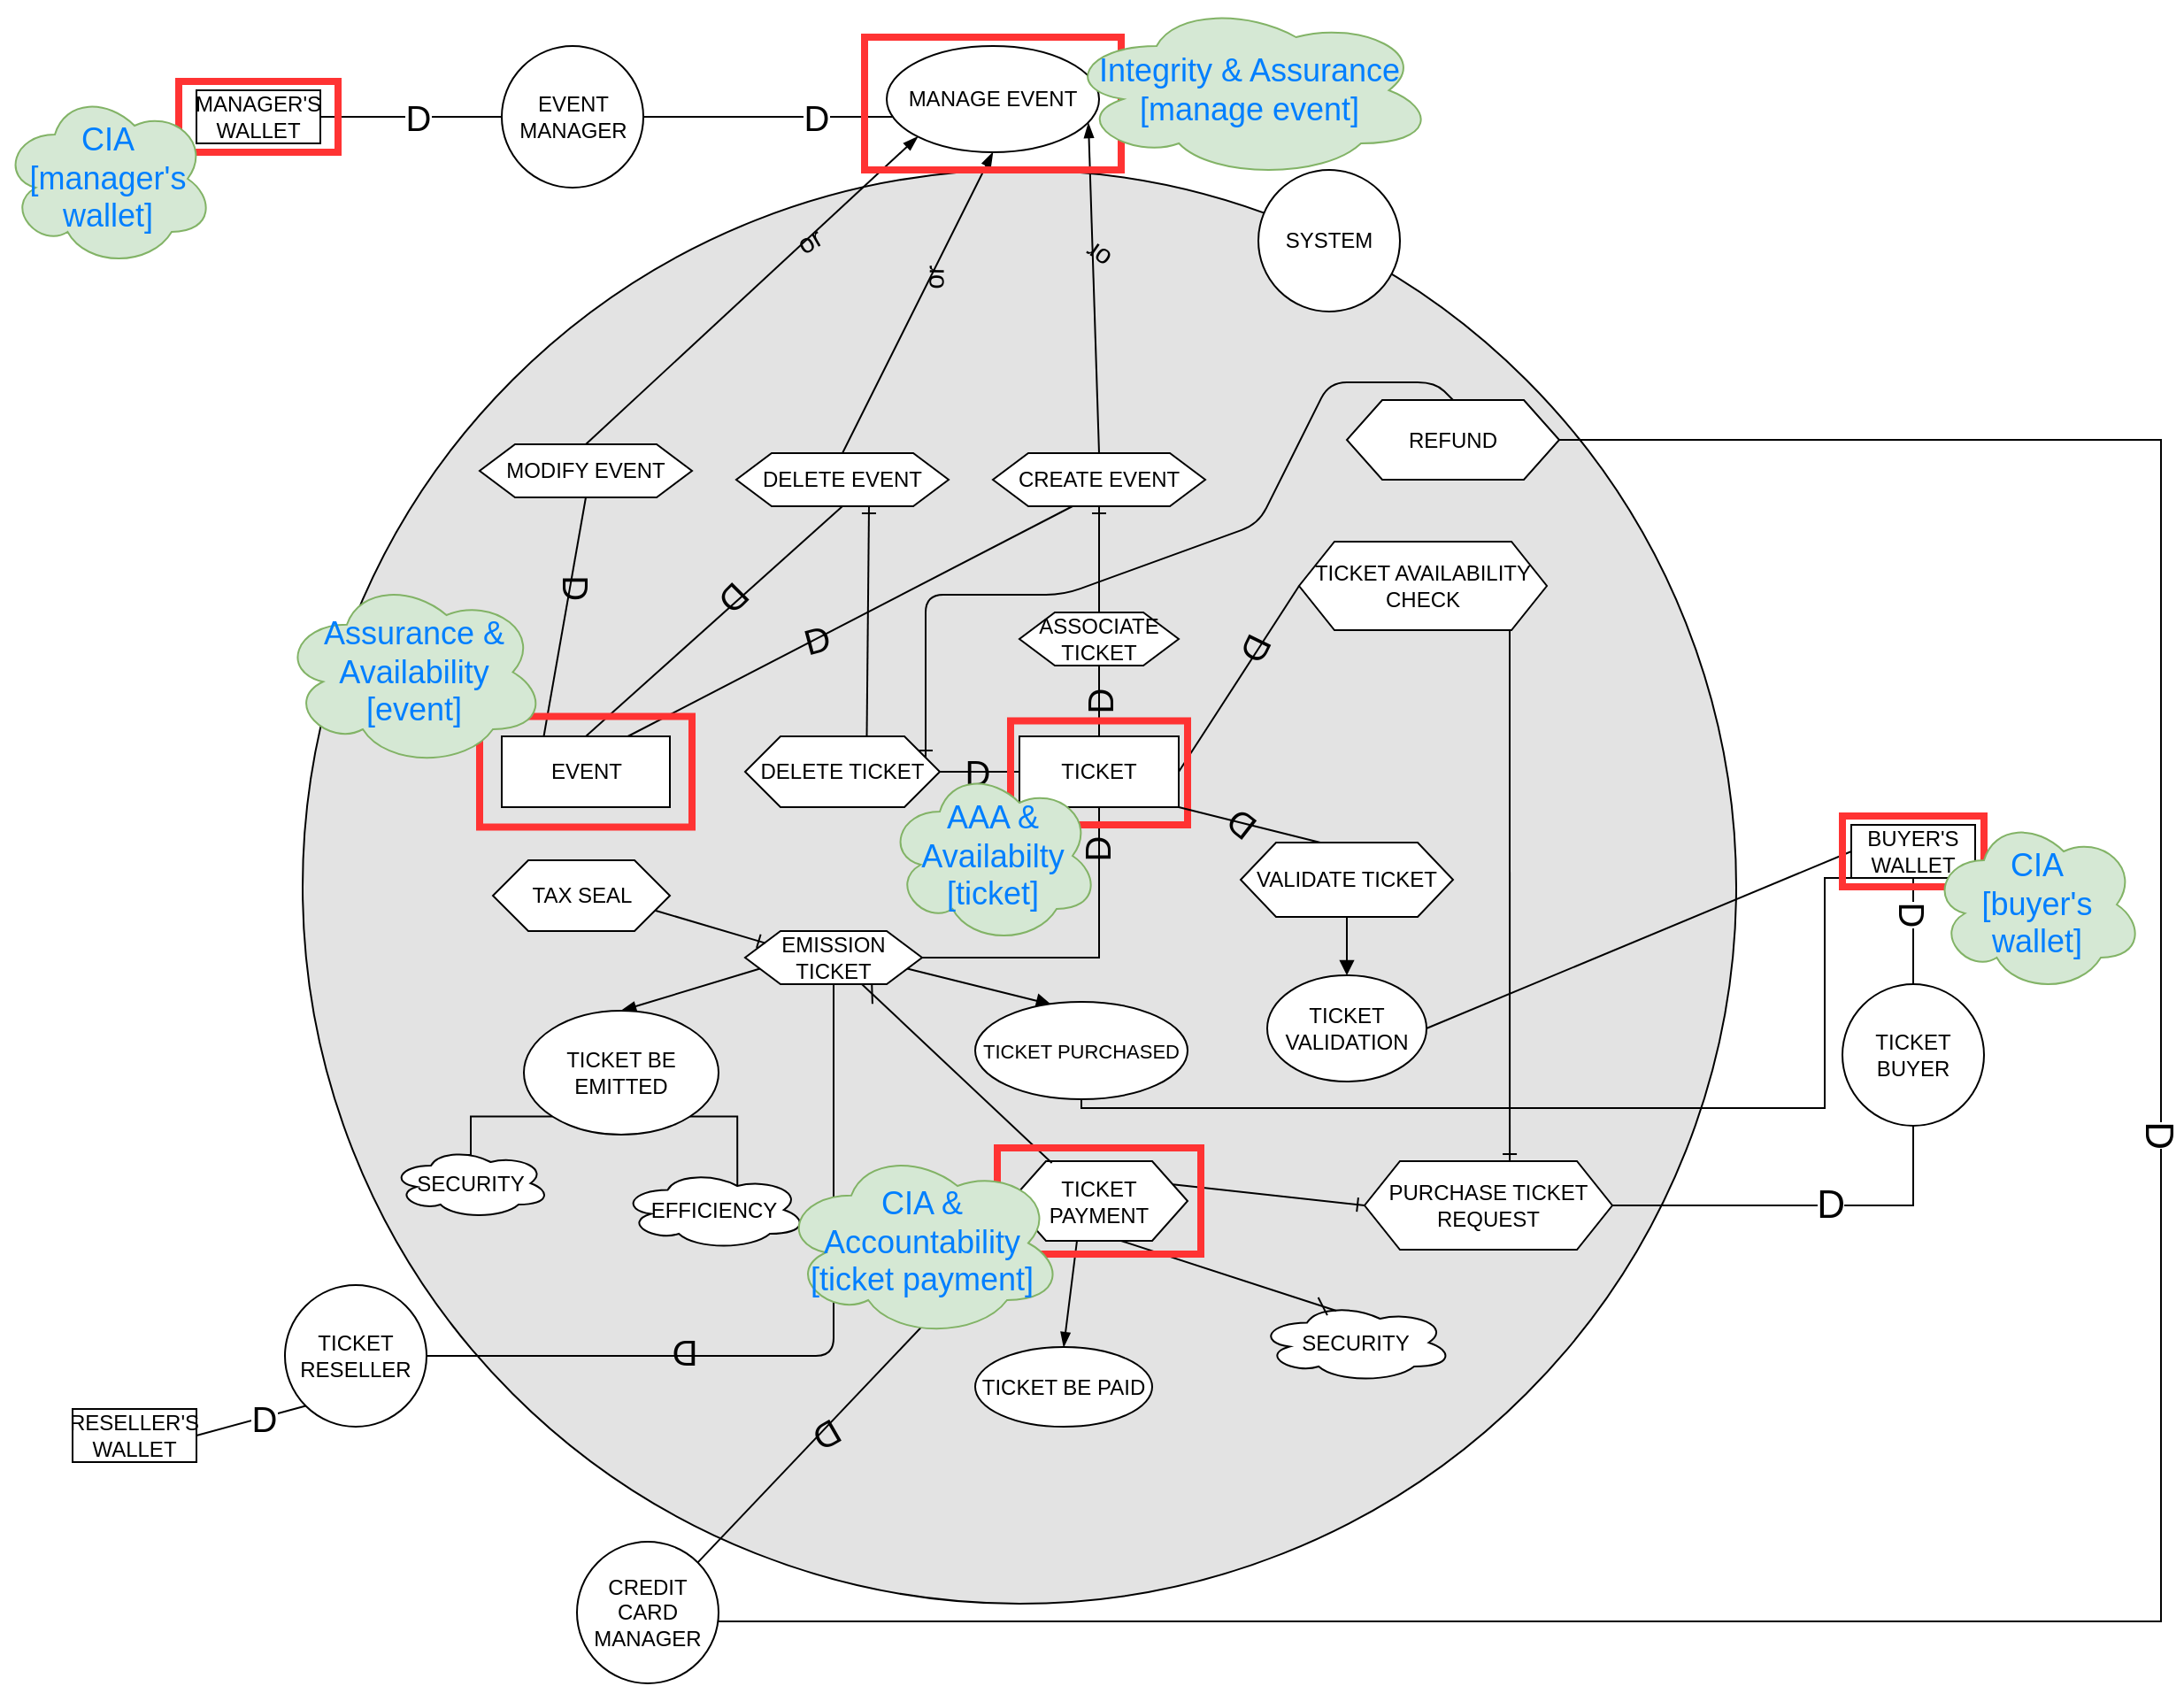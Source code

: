 <mxfile version="14.6.13" type="device" pages="4"><diagram id="agM401GWYDvIEVqguj24" name="NewiStarDiagram"><mxGraphModel dx="2378" dy="2320" grid="1" gridSize="10" guides="1" tooltips="1" connect="1" arrows="1" fold="1" page="1" pageScale="1" pageWidth="827" pageHeight="1169" math="0" shadow="0"><root><mxCell id="P5rmLi7enbHeejV98x8C-0"/><mxCell id="P5rmLi7enbHeejV98x8C-1" parent="P5rmLi7enbHeejV98x8C-0"/><mxCell id="P5rmLi7enbHeejV98x8C-2" value="" style="ellipse;whiteSpace=wrap;html=1;aspect=fixed;fillColor=#E3E3E3;" parent="P5rmLi7enbHeejV98x8C-1" vertex="1"><mxGeometry x="-150" y="-230" width="810" height="810" as="geometry"/></mxCell><mxCell id="P5rmLi7enbHeejV98x8C-3" value="" style="edgeStyle=orthogonalEdgeStyle;rounded=0;orthogonalLoop=1;jettySize=auto;html=1;startArrow=none;startFill=0;endArrow=none;endFill=0;" parent="P5rmLi7enbHeejV98x8C-1" source="P5rmLi7enbHeejV98x8C-5" target="P5rmLi7enbHeejV98x8C-15" edge="1"><mxGeometry relative="1" as="geometry"/></mxCell><mxCell id="P5rmLi7enbHeejV98x8C-4" value="D" style="edgeLabel;html=1;align=center;verticalAlign=middle;resizable=0;points=[];fontSize=20;" parent="P5rmLi7enbHeejV98x8C-3" vertex="1" connectable="0"><mxGeometry x="-0.637" relative="1" as="geometry"><mxPoint x="-29" as="offset"/></mxGeometry></mxCell><mxCell id="P5rmLi7enbHeejV98x8C-93" value="" style="edgeStyle=orthogonalEdgeStyle;rounded=0;orthogonalLoop=1;jettySize=auto;html=1;endArrow=none;endFill=0;exitX=1;exitY=0.5;exitDx=0;exitDy=0;" parent="P5rmLi7enbHeejV98x8C-1" source="P5rmLi7enbHeejV98x8C-5" target="P5rmLi7enbHeejV98x8C-76" edge="1"><mxGeometry relative="1" as="geometry"><Array as="points"><mxPoint x="43" y="-260"/></Array></mxGeometry></mxCell><mxCell id="P5rmLi7enbHeejV98x8C-94" value="&lt;font style=&quot;font-size: 20px&quot;&gt;D&lt;/font&gt;" style="edgeLabel;html=1;align=center;verticalAlign=middle;resizable=0;points=[];" parent="P5rmLi7enbHeejV98x8C-93" vertex="1" connectable="0"><mxGeometry x="-0.267" y="-1" relative="1" as="geometry"><mxPoint x="46" y="-1" as="offset"/></mxGeometry></mxCell><mxCell id="P5rmLi7enbHeejV98x8C-5" value="EVENT MANAGER" style="ellipse;whiteSpace=wrap;html=1;aspect=fixed;" parent="P5rmLi7enbHeejV98x8C-1" vertex="1"><mxGeometry x="-37.5" y="-300" width="80" height="80" as="geometry"/></mxCell><mxCell id="P5rmLi7enbHeejV98x8C-7" value="D" style="edgeStyle=orthogonalEdgeStyle;rounded=0;orthogonalLoop=1;jettySize=auto;html=1;startArrow=none;startFill=0;endArrow=none;endFill=0;fontSize=22;" parent="P5rmLi7enbHeejV98x8C-1" source="P5rmLi7enbHeejV98x8C-8" target="P5rmLi7enbHeejV98x8C-9" edge="1"><mxGeometry x="-0.143" relative="1" as="geometry"><mxPoint as="offset"/><Array as="points"><mxPoint x="760" y="355"/></Array></mxGeometry></mxCell><mxCell id="P5rmLi7enbHeejV98x8C-8" value="&lt;div&gt;TICKET&lt;/div&gt;&lt;div&gt;BUYER&lt;/div&gt;" style="ellipse;whiteSpace=wrap;html=1;aspect=fixed;" parent="P5rmLi7enbHeejV98x8C-1" vertex="1"><mxGeometry x="720" y="230" width="80" height="80" as="geometry"/></mxCell><mxCell id="P5rmLi7enbHeejV98x8C-9" value="PURCHASE TICKET REQUEST" style="shape=hexagon;perimeter=hexagonPerimeter2;whiteSpace=wrap;html=1;fixedSize=1;" parent="P5rmLi7enbHeejV98x8C-1" vertex="1"><mxGeometry x="450" y="330" width="140" height="50" as="geometry"/></mxCell><mxCell id="P5rmLi7enbHeejV98x8C-10" value="CREATE EVENT" style="shape=hexagon;perimeter=hexagonPerimeter2;whiteSpace=wrap;html=1;fixedSize=1;" parent="P5rmLi7enbHeejV98x8C-1" vertex="1"><mxGeometry x="240" y="-70" width="120" height="30" as="geometry"/></mxCell><mxCell id="P5rmLi7enbHeejV98x8C-11" value="MODIFY EVENT" style="shape=hexagon;perimeter=hexagonPerimeter2;whiteSpace=wrap;html=1;fixedSize=1;" parent="P5rmLi7enbHeejV98x8C-1" vertex="1"><mxGeometry x="-50" y="-75" width="120" height="30" as="geometry"/></mxCell><mxCell id="P5rmLi7enbHeejV98x8C-12" value="DELETE EVENT" style="shape=hexagon;perimeter=hexagonPerimeter2;whiteSpace=wrap;html=1;fixedSize=1;" parent="P5rmLi7enbHeejV98x8C-1" vertex="1"><mxGeometry x="95" y="-70" width="120" height="30" as="geometry"/></mxCell><mxCell id="P5rmLi7enbHeejV98x8C-15" value="MANAGER'S WALLET" style="whiteSpace=wrap;html=1;" parent="P5rmLi7enbHeejV98x8C-1" vertex="1"><mxGeometry x="-210" y="-275" width="70" height="30" as="geometry"/></mxCell><mxCell id="P5rmLi7enbHeejV98x8C-17" value="BUYER'S WALLET" style="whiteSpace=wrap;html=1;" parent="P5rmLi7enbHeejV98x8C-1" vertex="1"><mxGeometry x="725" y="140" width="70" height="30" as="geometry"/></mxCell><mxCell id="P5rmLi7enbHeejV98x8C-18" value="" style="endArrow=none;html=1;entryX=0.5;entryY=0;entryDx=0;entryDy=0;endFill=0;startArrow=blockThin;startFill=1;exitX=0;exitY=1;exitDx=0;exitDy=0;" parent="P5rmLi7enbHeejV98x8C-1" source="P5rmLi7enbHeejV98x8C-76" target="P5rmLi7enbHeejV98x8C-11" edge="1"><mxGeometry width="50" height="50" relative="1" as="geometry"><mxPoint x="90" y="-90" as="sourcePoint"/><mxPoint x="590" y="120" as="targetPoint"/><Array as="points"/></mxGeometry></mxCell><mxCell id="P5rmLi7enbHeejV98x8C-19" value="or" style="edgeLabel;html=1;align=center;verticalAlign=middle;resizable=0;points=[];fontSize=15;rotation=-30;labelBackgroundColor=none;" parent="P5rmLi7enbHeejV98x8C-18" vertex="1" connectable="0"><mxGeometry x="-0.449" y="-1" relative="1" as="geometry"><mxPoint x="-10" y="12" as="offset"/></mxGeometry></mxCell><mxCell id="P5rmLi7enbHeejV98x8C-20" value="" style="endArrow=none;html=1;entryX=0.5;entryY=0;entryDx=0;entryDy=0;startArrow=blockThin;startFill=1;endFill=0;exitX=0.5;exitY=1;exitDx=0;exitDy=0;" parent="P5rmLi7enbHeejV98x8C-1" source="P5rmLi7enbHeejV98x8C-76" target="P5rmLi7enbHeejV98x8C-12" edge="1"><mxGeometry width="50" height="50" relative="1" as="geometry"><mxPoint x="160" y="-90" as="sourcePoint"/><mxPoint x="410" y="150" as="targetPoint"/></mxGeometry></mxCell><mxCell id="P5rmLi7enbHeejV98x8C-21" value="or" style="edgeLabel;html=1;align=center;verticalAlign=middle;resizable=0;points=[];fontSize=15;rotation=-89;labelBackgroundColor=none;" parent="P5rmLi7enbHeejV98x8C-20" vertex="1" connectable="0"><mxGeometry x="-0.269" relative="1" as="geometry"><mxPoint x="-3" y="9" as="offset"/></mxGeometry></mxCell><mxCell id="P5rmLi7enbHeejV98x8C-24" value="&lt;div&gt;SYSTEM&lt;/div&gt;" style="text;html=1;align=center;verticalAlign=middle;resizable=0;points=[];autosize=1;strokeColor=none;" parent="P5rmLi7enbHeejV98x8C-1" vertex="1"><mxGeometry x="400" y="-200" width="60" height="20" as="geometry"/></mxCell><mxCell id="P5rmLi7enbHeejV98x8C-25" value="SYSTEM" style="ellipse;whiteSpace=wrap;html=1;aspect=fixed;" parent="P5rmLi7enbHeejV98x8C-1" vertex="1"><mxGeometry x="390" y="-230" width="80" height="80" as="geometry"/></mxCell><mxCell id="P5rmLi7enbHeejV98x8C-28" value="" style="endArrow=none;html=1;entryX=0.5;entryY=1;entryDx=0;entryDy=0;exitX=0.5;exitY=0;exitDx=0;exitDy=0;" parent="P5rmLi7enbHeejV98x8C-1" source="P5rmLi7enbHeejV98x8C-8" target="P5rmLi7enbHeejV98x8C-17" edge="1"><mxGeometry width="50" height="50" relative="1" as="geometry"><mxPoint x="890" y="370" as="sourcePoint"/><mxPoint x="940" y="320" as="targetPoint"/></mxGeometry></mxCell><mxCell id="P5rmLi7enbHeejV98x8C-29" value="D" style="edgeLabel;html=1;align=center;verticalAlign=middle;resizable=0;points=[];fontSize=20;rotation=90;" parent="P5rmLi7enbHeejV98x8C-28" vertex="1" connectable="0"><mxGeometry x="0.337" y="-1" relative="1" as="geometry"><mxPoint x="-1" as="offset"/></mxGeometry></mxCell><mxCell id="P5rmLi7enbHeejV98x8C-36" value="TICKET" style="rounded=0;whiteSpace=wrap;html=1;fillColor=#FFFFFF;" parent="P5rmLi7enbHeejV98x8C-1" vertex="1"><mxGeometry x="255" y="90" width="90" height="40" as="geometry"/></mxCell><mxCell id="P5rmLi7enbHeejV98x8C-37" value="EVENT" style="rounded=0;whiteSpace=wrap;html=1;fillColor=#FFFFFF;" parent="P5rmLi7enbHeejV98x8C-1" vertex="1"><mxGeometry x="-37.5" y="90" width="95" height="40" as="geometry"/></mxCell><mxCell id="P5rmLi7enbHeejV98x8C-38" value="" style="endArrow=none;html=1;entryX=0.5;entryY=1;entryDx=0;entryDy=0;exitX=0.25;exitY=0;exitDx=0;exitDy=0;" parent="P5rmLi7enbHeejV98x8C-1" source="P5rmLi7enbHeejV98x8C-37" target="P5rmLi7enbHeejV98x8C-11" edge="1"><mxGeometry width="50" height="50" relative="1" as="geometry"><mxPoint x="110" y="90" as="sourcePoint"/><mxPoint x="160" y="40" as="targetPoint"/></mxGeometry></mxCell><mxCell id="P5rmLi7enbHeejV98x8C-39" value="D" style="edgeLabel;html=1;align=center;verticalAlign=middle;resizable=0;points=[];fontSize=20;rotation=90;labelBackgroundColor=none;" parent="P5rmLi7enbHeejV98x8C-38" vertex="1" connectable="0"><mxGeometry x="0.441" y="-1" relative="1" as="geometry"><mxPoint x="1" y="13" as="offset"/></mxGeometry></mxCell><mxCell id="P5rmLi7enbHeejV98x8C-40" value="" style="endArrow=none;html=1;entryX=0.5;entryY=1;entryDx=0;entryDy=0;exitX=0.5;exitY=0;exitDx=0;exitDy=0;" parent="P5rmLi7enbHeejV98x8C-1" source="P5rmLi7enbHeejV98x8C-37" target="P5rmLi7enbHeejV98x8C-12" edge="1"><mxGeometry width="50" height="50" relative="1" as="geometry"><mxPoint x="250" y="70" as="sourcePoint"/><mxPoint x="300" y="170" as="targetPoint"/></mxGeometry></mxCell><mxCell id="P5rmLi7enbHeejV98x8C-41" value="D" style="edgeLabel;html=1;align=center;verticalAlign=middle;resizable=0;points=[];fontSize=20;rotation=135;labelBackgroundColor=none;" parent="P5rmLi7enbHeejV98x8C-40" vertex="1" connectable="0"><mxGeometry x="0.467" y="1" relative="1" as="geometry"><mxPoint x="-21" y="19" as="offset"/></mxGeometry></mxCell><mxCell id="P5rmLi7enbHeejV98x8C-42" value="" style="endArrow=none;html=1;entryX=0.375;entryY=1;entryDx=0;entryDy=0;exitX=0.75;exitY=0;exitDx=0;exitDy=0;" parent="P5rmLi7enbHeejV98x8C-1" source="P5rmLi7enbHeejV98x8C-37" target="P5rmLi7enbHeejV98x8C-10" edge="1"><mxGeometry width="50" height="50" relative="1" as="geometry"><mxPoint x="240" y="220" as="sourcePoint"/><mxPoint x="290" y="170" as="targetPoint"/></mxGeometry></mxCell><mxCell id="P5rmLi7enbHeejV98x8C-43" value="D" style="edgeLabel;html=1;align=center;verticalAlign=middle;resizable=0;points=[];fontSize=20;rotation=-15;labelBackgroundColor=none;" parent="P5rmLi7enbHeejV98x8C-42" vertex="1" connectable="0"><mxGeometry x="0.341" y="-1" relative="1" as="geometry"><mxPoint x="-63" y="31" as="offset"/></mxGeometry></mxCell><mxCell id="P5rmLi7enbHeejV98x8C-44" value="&lt;div&gt;TICKET AVAILABILITY&lt;/div&gt;&lt;div&gt;CHECK&lt;br&gt;&lt;/div&gt;" style="shape=hexagon;perimeter=hexagonPerimeter2;whiteSpace=wrap;html=1;fixedSize=1;fillColor=#FFFFFF;" parent="P5rmLi7enbHeejV98x8C-1" vertex="1"><mxGeometry x="413" y="-20" width="140" height="50" as="geometry"/></mxCell><mxCell id="P5rmLi7enbHeejV98x8C-48" value="" style="endArrow=none;html=1;entryX=0.85;entryY=0.997;entryDx=0;entryDy=0;endFill=0;startArrow=ERone;startFill=0;entryPerimeter=0;exitX=0.586;exitY=0;exitDx=0;exitDy=0;exitPerimeter=0;" parent="P5rmLi7enbHeejV98x8C-1" source="P5rmLi7enbHeejV98x8C-9" target="P5rmLi7enbHeejV98x8C-44" edge="1"><mxGeometry width="50" height="50" relative="1" as="geometry"><mxPoint x="538" y="330" as="sourcePoint"/><mxPoint x="500" y="240" as="targetPoint"/><Array as="points"/></mxGeometry></mxCell><mxCell id="P5rmLi7enbHeejV98x8C-49" value="" style="endArrow=none;html=1;entryX=1;entryY=0.5;entryDx=0;entryDy=0;exitX=0;exitY=0.5;exitDx=0;exitDy=0;" parent="P5rmLi7enbHeejV98x8C-1" source="P5rmLi7enbHeejV98x8C-44" target="P5rmLi7enbHeejV98x8C-36" edge="1"><mxGeometry width="50" height="50" relative="1" as="geometry"><mxPoint x="230" y="300" as="sourcePoint"/><mxPoint x="280" y="250" as="targetPoint"/></mxGeometry></mxCell><mxCell id="P5rmLi7enbHeejV98x8C-50" value="D" style="edgeLabel;html=1;align=center;verticalAlign=middle;resizable=0;points=[];fontSize=20;rotation=116;labelBackgroundColor=none;" parent="P5rmLi7enbHeejV98x8C-49" vertex="1" connectable="0"><mxGeometry x="0.55" y="-2" relative="1" as="geometry"><mxPoint x="31" y="-45" as="offset"/></mxGeometry></mxCell><mxCell id="P5rmLi7enbHeejV98x8C-53" value="ASSOCIATE TICKET" style="shape=hexagon;perimeter=hexagonPerimeter2;whiteSpace=wrap;html=1;fixedSize=1;fillColor=#FFFFFF;" parent="P5rmLi7enbHeejV98x8C-1" vertex="1"><mxGeometry x="255" y="20" width="90" height="30" as="geometry"/></mxCell><mxCell id="P5rmLi7enbHeejV98x8C-54" value="" style="endArrow=ERone;html=1;entryX=0.5;entryY=1;entryDx=0;entryDy=0;exitX=0.5;exitY=0;exitDx=0;exitDy=0;endFill=0;" parent="P5rmLi7enbHeejV98x8C-1" source="P5rmLi7enbHeejV98x8C-53" target="P5rmLi7enbHeejV98x8C-10" edge="1"><mxGeometry width="50" height="50" relative="1" as="geometry"><mxPoint x="270" y="60" as="sourcePoint"/><mxPoint x="320" y="10" as="targetPoint"/></mxGeometry></mxCell><mxCell id="P5rmLi7enbHeejV98x8C-55" value="" style="endArrow=none;html=1;entryX=0.5;entryY=1;entryDx=0;entryDy=0;exitX=0.5;exitY=0;exitDx=0;exitDy=0;" parent="P5rmLi7enbHeejV98x8C-1" source="P5rmLi7enbHeejV98x8C-36" target="P5rmLi7enbHeejV98x8C-53" edge="1"><mxGeometry width="50" height="50" relative="1" as="geometry"><mxPoint x="160" y="240" as="sourcePoint"/><mxPoint x="210" y="190" as="targetPoint"/></mxGeometry></mxCell><mxCell id="P5rmLi7enbHeejV98x8C-56" value="D" style="edgeLabel;html=1;align=center;verticalAlign=middle;resizable=0;points=[];fontSize=20;rotation=-90;labelBackgroundColor=none;" parent="P5rmLi7enbHeejV98x8C-55" vertex="1" connectable="0"><mxGeometry x="0.467" y="-1" relative="1" as="geometry"><mxPoint x="-1" y="10" as="offset"/></mxGeometry></mxCell><mxCell id="P5rmLi7enbHeejV98x8C-57" value="DELETE TICKET" style="shape=hexagon;perimeter=hexagonPerimeter2;whiteSpace=wrap;html=1;fixedSize=1;fillColor=#FFFFFF;" parent="P5rmLi7enbHeejV98x8C-1" vertex="1"><mxGeometry x="100" y="90" width="110" height="40" as="geometry"/></mxCell><mxCell id="P5rmLi7enbHeejV98x8C-58" value="" style="endArrow=ERone;html=1;entryX=0.625;entryY=1;entryDx=0;entryDy=0;exitX=0.625;exitY=0;exitDx=0;exitDy=0;endFill=0;" parent="P5rmLi7enbHeejV98x8C-1" source="P5rmLi7enbHeejV98x8C-57" target="P5rmLi7enbHeejV98x8C-12" edge="1"><mxGeometry width="50" height="50" relative="1" as="geometry"><mxPoint x="120" y="50" as="sourcePoint"/><mxPoint x="170" as="targetPoint"/></mxGeometry></mxCell><mxCell id="P5rmLi7enbHeejV98x8C-59" value="" style="endArrow=none;html=1;entryX=1;entryY=0.5;entryDx=0;entryDy=0;startArrow=none;startFill=0;endFill=0;exitX=0;exitY=0.5;exitDx=0;exitDy=0;" parent="P5rmLi7enbHeejV98x8C-1" source="P5rmLi7enbHeejV98x8C-36" target="P5rmLi7enbHeejV98x8C-57" edge="1"><mxGeometry width="50" height="50" relative="1" as="geometry"><mxPoint x="150" y="200" as="sourcePoint"/><mxPoint x="200" y="150" as="targetPoint"/></mxGeometry></mxCell><mxCell id="P5rmLi7enbHeejV98x8C-60" value="D" style="edgeLabel;html=1;align=center;verticalAlign=middle;resizable=0;points=[];fontSize=20;labelBackgroundColor=none;" parent="P5rmLi7enbHeejV98x8C-59" vertex="1" connectable="0"><mxGeometry x="-0.526" relative="1" as="geometry"><mxPoint x="-14" as="offset"/></mxGeometry></mxCell><mxCell id="P5rmLi7enbHeejV98x8C-61" value="REFUND" style="shape=hexagon;perimeter=hexagonPerimeter2;whiteSpace=wrap;html=1;fixedSize=1;fillColor=#FFFFFF;" parent="P5rmLi7enbHeejV98x8C-1" vertex="1"><mxGeometry x="440" y="-100" width="120" height="45" as="geometry"/></mxCell><mxCell id="P5rmLi7enbHeejV98x8C-62" value="" style="endArrow=ERone;html=1;exitX=0.5;exitY=0;exitDx=0;exitDy=0;endFill=0;" parent="P5rmLi7enbHeejV98x8C-1" source="P5rmLi7enbHeejV98x8C-61" edge="1"><mxGeometry width="50" height="50" relative="1" as="geometry"><mxPoint x="80" y="220" as="sourcePoint"/><mxPoint x="202" y="102" as="targetPoint"/><Array as="points"><mxPoint x="490" y="-110"/><mxPoint x="430" y="-110"/><mxPoint x="390" y="-30"/><mxPoint x="280" y="10"/><mxPoint x="202" y="10"/></Array></mxGeometry></mxCell><mxCell id="P5rmLi7enbHeejV98x8C-66" value="TICKET&lt;br&gt;&lt;div&gt;PAYMENT&lt;/div&gt;" style="shape=hexagon;perimeter=hexagonPerimeter2;whiteSpace=wrap;html=1;fixedSize=1;fillColor=#FFFFFF;" parent="P5rmLi7enbHeejV98x8C-1" vertex="1"><mxGeometry x="250" y="330" width="100" height="45" as="geometry"/></mxCell><mxCell id="P5rmLi7enbHeejV98x8C-67" value="" style="endArrow=ERone;html=1;exitX=1;exitY=0.25;exitDx=0;exitDy=0;entryX=0;entryY=0.5;entryDx=0;entryDy=0;endFill=0;" parent="P5rmLi7enbHeejV98x8C-1" source="P5rmLi7enbHeejV98x8C-66" target="P5rmLi7enbHeejV98x8C-9" edge="1"><mxGeometry width="50" height="50" relative="1" as="geometry"><mxPoint x="390" y="320" as="sourcePoint"/><mxPoint x="440" y="270" as="targetPoint"/></mxGeometry></mxCell><mxCell id="P5rmLi7enbHeejV98x8C-69" value="SECURITY" style="ellipse;shape=cloud;whiteSpace=wrap;html=1;fillColor=#FFFFFF;" parent="P5rmLi7enbHeejV98x8C-1" vertex="1"><mxGeometry x="390" y="410" width="110" height="45" as="geometry"/></mxCell><mxCell id="P5rmLi7enbHeejV98x8C-70" value="TICKET BE PAID" style="ellipse;whiteSpace=wrap;html=1;fillColor=#FFFFFF;" parent="P5rmLi7enbHeejV98x8C-1" vertex="1"><mxGeometry x="230" y="435" width="100" height="45" as="geometry"/></mxCell><mxCell id="P5rmLi7enbHeejV98x8C-71" value="" style="endArrow=dash;html=1;entryX=0.4;entryY=0.1;entryDx=0;entryDy=0;exitX=0.625;exitY=1;exitDx=0;exitDy=0;endFill=0;entryPerimeter=0;" parent="P5rmLi7enbHeejV98x8C-1" source="P5rmLi7enbHeejV98x8C-66" target="P5rmLi7enbHeejV98x8C-69" edge="1"><mxGeometry width="50" height="50" relative="1" as="geometry"><mxPoint x="283.5" y="292.5" as="sourcePoint"/><mxPoint x="315" y="324" as="targetPoint"/></mxGeometry></mxCell><mxCell id="P5rmLi7enbHeejV98x8C-72" value="" style="endArrow=none;html=1;entryX=0.375;entryY=1;entryDx=0;entryDy=0;endFill=0;startArrow=blockThin;startFill=1;exitX=0.5;exitY=0;exitDx=0;exitDy=0;" parent="P5rmLi7enbHeejV98x8C-1" source="P5rmLi7enbHeejV98x8C-70" target="P5rmLi7enbHeejV98x8C-66" edge="1"><mxGeometry width="50" height="50" relative="1" as="geometry"><mxPoint x="240" y="320" as="sourcePoint"/><mxPoint x="250" y="295" as="targetPoint"/></mxGeometry></mxCell><mxCell id="P5rmLi7enbHeejV98x8C-76" value="MANAGE EVENT" style="ellipse;whiteSpace=wrap;html=1;" parent="P5rmLi7enbHeejV98x8C-1" vertex="1"><mxGeometry x="180" y="-300" width="120" height="60" as="geometry"/></mxCell><mxCell id="P5rmLi7enbHeejV98x8C-77" value="" style="endArrow=none;html=1;entryX=0.5;entryY=0;entryDx=0;entryDy=0;exitX=0.95;exitY=0.725;exitDx=0;exitDy=0;exitPerimeter=0;startArrow=blockThin;startFill=1;" parent="P5rmLi7enbHeejV98x8C-1" source="P5rmLi7enbHeejV98x8C-76" target="P5rmLi7enbHeejV98x8C-10" edge="1"><mxGeometry width="50" height="50" relative="1" as="geometry"><mxPoint x="390" y="240" as="sourcePoint"/><mxPoint x="440" y="190" as="targetPoint"/></mxGeometry></mxCell><mxCell id="P5rmLi7enbHeejV98x8C-78" value="or" style="edgeLabel;html=1;align=center;verticalAlign=middle;resizable=0;points=[];fontSize=15;rotation=-145;labelBackgroundColor=none;" parent="P5rmLi7enbHeejV98x8C-77" vertex="1" connectable="0"><mxGeometry x="-0.448" relative="1" as="geometry"><mxPoint x="4" y="25" as="offset"/></mxGeometry></mxCell><mxCell id="P5rmLi7enbHeejV98x8C-89" value="" style="edgeStyle=orthogonalEdgeStyle;rounded=0;orthogonalLoop=1;jettySize=auto;html=1;endArrow=none;endFill=0;exitX=1;exitY=0.5;exitDx=0;exitDy=0;entryX=1;entryY=0.5;entryDx=0;entryDy=0;" parent="P5rmLi7enbHeejV98x8C-1" source="P5rmLi7enbHeejV98x8C-61" target="P5rmLi7enbHeejV98x8C-130" edge="1"><mxGeometry relative="1" as="geometry"><mxPoint x="760" y="125" as="sourcePoint"/><mxPoint x="960" y="600" as="targetPoint"/><Array as="points"><mxPoint x="900" y="-78"/><mxPoint x="900" y="590"/><mxPoint x="58" y="590"/><mxPoint x="58" y="585"/></Array></mxGeometry></mxCell><mxCell id="P5rmLi7enbHeejV98x8C-90" value="&lt;font style=&quot;font-size: 22px&quot;&gt;D&lt;/font&gt;" style="edgeLabel;html=1;align=center;verticalAlign=middle;resizable=0;points=[];rotation=90;" parent="P5rmLi7enbHeejV98x8C-89" vertex="1" connectable="0"><mxGeometry x="-0.222" y="-1" relative="1" as="geometry"><mxPoint as="offset"/></mxGeometry></mxCell><mxCell id="P5rmLi7enbHeejV98x8C-111" value="TICKET RESELLER" style="ellipse;whiteSpace=wrap;html=1;aspect=fixed;" parent="P5rmLi7enbHeejV98x8C-1" vertex="1"><mxGeometry x="-160" y="400" width="80" height="80" as="geometry"/></mxCell><mxCell id="P5rmLi7enbHeejV98x8C-136" value="" style="edgeStyle=orthogonalEdgeStyle;rounded=0;orthogonalLoop=1;jettySize=auto;html=1;endArrow=none;endFill=0;entryX=0.5;entryY=1;entryDx=0;entryDy=0;" parent="P5rmLi7enbHeejV98x8C-1" source="P5rmLi7enbHeejV98x8C-112" target="P5rmLi7enbHeejV98x8C-36" edge="1"><mxGeometry relative="1" as="geometry"/></mxCell><mxCell id="P5rmLi7enbHeejV98x8C-137" value="&lt;font style=&quot;font-size: 20px&quot;&gt;D&lt;/font&gt;" style="edgeLabel;html=1;align=center;verticalAlign=middle;resizable=0;points=[];labelBackgroundColor=none;rotation=-90;" parent="P5rmLi7enbHeejV98x8C-136" vertex="1" connectable="0"><mxGeometry x="0.738" y="2" relative="1" as="geometry"><mxPoint as="offset"/></mxGeometry></mxCell><mxCell id="P5rmLi7enbHeejV98x8C-112" value="EMISSION TICKET" style="shape=hexagon;perimeter=hexagonPerimeter2;whiteSpace=wrap;html=1;fixedSize=1;" parent="P5rmLi7enbHeejV98x8C-1" vertex="1"><mxGeometry x="100" y="200" width="100" height="30" as="geometry"/></mxCell><mxCell id="P5rmLi7enbHeejV98x8C-113" value="RESELLER'S WALLET" style="whiteSpace=wrap;html=1;" parent="P5rmLi7enbHeejV98x8C-1" vertex="1"><mxGeometry x="-280" y="470" width="70" height="30" as="geometry"/></mxCell><mxCell id="P5rmLi7enbHeejV98x8C-114" value="TAX SEAL" style="shape=hexagon;perimeter=hexagonPerimeter2;whiteSpace=wrap;html=1;fixedSize=1;" parent="P5rmLi7enbHeejV98x8C-1" vertex="1"><mxGeometry x="-42.5" y="160" width="100" height="40" as="geometry"/></mxCell><mxCell id="P5rmLi7enbHeejV98x8C-115" value="" style="endArrow=ERone;html=1;entryX=0.115;entryY=0.227;entryDx=0;entryDy=0;endFill=0;exitX=1;exitY=0.75;exitDx=0;exitDy=0;entryPerimeter=0;" parent="P5rmLi7enbHeejV98x8C-1" source="P5rmLi7enbHeejV98x8C-114" target="P5rmLi7enbHeejV98x8C-112" edge="1"><mxGeometry width="50" height="50" relative="1" as="geometry"><mxPoint x="-515" y="615" as="sourcePoint"/><mxPoint x="-915" y="885" as="targetPoint"/></mxGeometry></mxCell><mxCell id="P5rmLi7enbHeejV98x8C-116" value="" style="endArrow=none;html=1;entryX=1;entryY=0.5;entryDx=0;entryDy=0;exitX=0;exitY=1;exitDx=0;exitDy=0;" parent="P5rmLi7enbHeejV98x8C-1" source="P5rmLi7enbHeejV98x8C-111" target="P5rmLi7enbHeejV98x8C-113" edge="1"><mxGeometry width="50" height="50" relative="1" as="geometry"><mxPoint x="-105" y="575" as="sourcePoint"/><mxPoint x="-55" y="525" as="targetPoint"/></mxGeometry></mxCell><mxCell id="P5rmLi7enbHeejV98x8C-117" value="D" style="edgeLabel;html=1;align=center;verticalAlign=middle;resizable=0;points=[];fontSize=20;rotation=0;" parent="P5rmLi7enbHeejV98x8C-116" vertex="1" connectable="0"><mxGeometry x="0.4" relative="1" as="geometry"><mxPoint x="19" y="-5" as="offset"/></mxGeometry></mxCell><mxCell id="P5rmLi7enbHeejV98x8C-118" value="TICKET BE EMITTED" style="ellipse;whiteSpace=wrap;html=1;fillColor=#FFFFFF;" parent="P5rmLi7enbHeejV98x8C-1" vertex="1"><mxGeometry x="-25" y="245" width="110" height="70" as="geometry"/></mxCell><mxCell id="P5rmLi7enbHeejV98x8C-119" value="" style="endArrow=none;html=1;endFill=0;startArrow=blockThin;startFill=1;entryX=0;entryY=0.75;entryDx=0;entryDy=0;exitX=0.5;exitY=0;exitDx=0;exitDy=0;" parent="P5rmLi7enbHeejV98x8C-1" source="P5rmLi7enbHeejV98x8C-118" target="P5rmLi7enbHeejV98x8C-112" edge="1"><mxGeometry width="50" height="50" relative="1" as="geometry"><mxPoint x="-465" y="585" as="sourcePoint"/><mxPoint x="-476" y="555" as="targetPoint"/></mxGeometry></mxCell><mxCell id="P5rmLi7enbHeejV98x8C-129" value="" style="edgeStyle=orthogonalEdgeStyle;rounded=0;orthogonalLoop=1;jettySize=auto;html=1;endArrow=none;endFill=0;entryX=0;entryY=1;entryDx=0;entryDy=0;exitX=0.4;exitY=0.1;exitDx=0;exitDy=0;exitPerimeter=0;" parent="P5rmLi7enbHeejV98x8C-1" source="P5rmLi7enbHeejV98x8C-120" target="P5rmLi7enbHeejV98x8C-118" edge="1"><mxGeometry relative="1" as="geometry"><Array as="points"><mxPoint x="-55" y="327"/><mxPoint x="-55" y="305"/></Array></mxGeometry></mxCell><mxCell id="P5rmLi7enbHeejV98x8C-120" value="SECURITY" style="ellipse;shape=cloud;whiteSpace=wrap;html=1;fillColor=#FFFFFF;" parent="P5rmLi7enbHeejV98x8C-1" vertex="1"><mxGeometry x="-100" y="322.5" width="90" height="40" as="geometry"/></mxCell><mxCell id="P5rmLi7enbHeejV98x8C-128" value="" style="edgeStyle=orthogonalEdgeStyle;rounded=0;orthogonalLoop=1;jettySize=auto;html=1;endArrow=none;endFill=0;entryX=1;entryY=1;entryDx=0;entryDy=0;exitX=0.625;exitY=0.2;exitDx=0;exitDy=0;exitPerimeter=0;" parent="P5rmLi7enbHeejV98x8C-1" source="P5rmLi7enbHeejV98x8C-121" target="P5rmLi7enbHeejV98x8C-118" edge="1"><mxGeometry relative="1" as="geometry"><Array as="points"><mxPoint x="96" y="305"/></Array></mxGeometry></mxCell><mxCell id="P5rmLi7enbHeejV98x8C-121" value="EFFICIENCY" style="ellipse;shape=cloud;whiteSpace=wrap;html=1;fillColor=#FFFFFF;portConstraintRotation=0;sketch=0;shadow=0;" parent="P5rmLi7enbHeejV98x8C-1" vertex="1"><mxGeometry x="30" y="335" width="105" height="45" as="geometry"/></mxCell><mxCell id="P5rmLi7enbHeejV98x8C-125" value="" style="endArrow=block;html=1;fontSize=15;entryX=0.358;entryY=0.027;entryDx=0;entryDy=0;exitX=1;exitY=0.75;exitDx=0;exitDy=0;endFill=1;entryPerimeter=0;" parent="P5rmLi7enbHeejV98x8C-1" source="P5rmLi7enbHeejV98x8C-112" target="P5rmLi7enbHeejV98x8C-126" edge="1"><mxGeometry width="50" height="50" relative="1" as="geometry"><mxPoint x="-395" y="655" as="sourcePoint"/><mxPoint x="-225" y="645" as="targetPoint"/></mxGeometry></mxCell><mxCell id="SQb0H7Hsg2mI9gKl4Tzc-9" value="" style="edgeStyle=orthogonalEdgeStyle;rounded=0;orthogonalLoop=1;jettySize=auto;html=1;endArrow=none;endFill=0;entryX=0;entryY=1;entryDx=0;entryDy=0;" parent="P5rmLi7enbHeejV98x8C-1" source="P5rmLi7enbHeejV98x8C-126" target="P5rmLi7enbHeejV98x8C-17" edge="1"><mxGeometry relative="1" as="geometry"><Array as="points"><mxPoint x="290" y="300"/><mxPoint x="710" y="300"/><mxPoint x="710" y="170"/></Array></mxGeometry></mxCell><mxCell id="P5rmLi7enbHeejV98x8C-126" value="TICKET PURCHASED" style="ellipse;whiteSpace=wrap;html=1;shadow=0;labelBackgroundColor=none;sketch=0;fontSize=11;" parent="P5rmLi7enbHeejV98x8C-1" vertex="1"><mxGeometry x="230" y="240" width="120" height="55" as="geometry"/></mxCell><mxCell id="P5rmLi7enbHeejV98x8C-130" value="CREDIT CARD MANAGER" style="ellipse;whiteSpace=wrap;html=1;aspect=fixed;" parent="P5rmLi7enbHeejV98x8C-1" vertex="1"><mxGeometry x="5" y="545" width="80" height="80" as="geometry"/></mxCell><mxCell id="P5rmLi7enbHeejV98x8C-132" value="" style="endArrow=none;html=1;entryX=1;entryY=0;entryDx=0;entryDy=0;exitX=0;exitY=0.75;exitDx=0;exitDy=0;" parent="P5rmLi7enbHeejV98x8C-1" source="P5rmLi7enbHeejV98x8C-66" target="P5rmLi7enbHeejV98x8C-130" edge="1"><mxGeometry width="50" height="50" relative="1" as="geometry"><mxPoint x="131.716" y="494.144" as="sourcePoint"/><mxPoint x="70" y="510.86" as="targetPoint"/></mxGeometry></mxCell><mxCell id="P5rmLi7enbHeejV98x8C-133" value="D" style="edgeLabel;html=1;align=center;verticalAlign=middle;resizable=0;points=[];fontSize=20;rotation=-210;labelBackgroundColor=none;" parent="P5rmLi7enbHeejV98x8C-132" vertex="1" connectable="0"><mxGeometry x="0.4" relative="1" as="geometry"><mxPoint x="19" y="-13" as="offset"/></mxGeometry></mxCell><mxCell id="P5rmLi7enbHeejV98x8C-134" value="" style="endArrow=none;html=1;entryX=1;entryY=0.5;entryDx=0;entryDy=0;exitX=0.5;exitY=1;exitDx=0;exitDy=0;" parent="P5rmLi7enbHeejV98x8C-1" source="P5rmLi7enbHeejV98x8C-112" target="P5rmLi7enbHeejV98x8C-111" edge="1"><mxGeometry width="50" height="50" relative="1" as="geometry"><mxPoint x="69.996" y="420.004" as="sourcePoint"/><mxPoint x="8.28" y="436.72" as="targetPoint"/><Array as="points"><mxPoint x="150" y="440"/></Array></mxGeometry></mxCell><mxCell id="P5rmLi7enbHeejV98x8C-135" value="D" style="edgeLabel;html=1;align=center;verticalAlign=middle;resizable=0;points=[];fontSize=20;rotation=-180;labelBackgroundColor=none;" parent="P5rmLi7enbHeejV98x8C-134" vertex="1" connectable="0"><mxGeometry x="0.4" relative="1" as="geometry"><mxPoint x="15" as="offset"/></mxGeometry></mxCell><mxCell id="P5rmLi7enbHeejV98x8C-139" value="" style="endArrow=dash;html=1;endFill=0;exitX=0.233;exitY=0.022;exitDx=0;exitDy=0;exitPerimeter=0;" parent="P5rmLi7enbHeejV98x8C-1" source="P5rmLi7enbHeejV98x8C-66" target="P5rmLi7enbHeejV98x8C-112" edge="1"><mxGeometry width="50" height="50" relative="1" as="geometry"><mxPoint x="270" y="280" as="sourcePoint"/><mxPoint x="220" y="330" as="targetPoint"/></mxGeometry></mxCell><mxCell id="hF7s4WezY4m8pjOxTAxT-0" value="" style="rounded=0;whiteSpace=wrap;html=1;strokeColor=#FF3333;fillColor=none;strokeWidth=4;" parent="P5rmLi7enbHeejV98x8C-1" vertex="1"><mxGeometry x="-50" y="78.75" width="120" height="62.5" as="geometry"/></mxCell><mxCell id="hF7s4WezY4m8pjOxTAxT-1" value="&lt;div&gt;&lt;font style=&quot;font-size: 18px&quot; color=&quot;#007FFF&quot;&gt;Assurance &amp;amp; Availability&lt;br&gt;&lt;/font&gt;&lt;/div&gt;&lt;div&gt;&lt;font style=&quot;font-size: 18px&quot; color=&quot;#007FFF&quot;&gt;[event]&lt;br&gt;&lt;/font&gt;&lt;/div&gt;" style="ellipse;shape=cloud;whiteSpace=wrap;html=1;strokeWidth=1;fillColor=#d5e8d4;strokeColor=#82b366;" parent="P5rmLi7enbHeejV98x8C-1" vertex="1"><mxGeometry x="-162.5" width="150" height="107.5" as="geometry"/></mxCell><mxCell id="K4XnB9Ot0S9PG-XxA-af-0" value="" style="rounded=0;whiteSpace=wrap;html=1;strokeColor=#FF3333;fillColor=none;strokeWidth=4;" parent="P5rmLi7enbHeejV98x8C-1" vertex="1"><mxGeometry x="250" y="81.25" width="100" height="58.75" as="geometry"/></mxCell><mxCell id="K4XnB9Ot0S9PG-XxA-af-1" value="&lt;div&gt;&lt;font style=&quot;font-size: 18px&quot; color=&quot;#007FFF&quot;&gt;AAA &amp;amp; Availabilty&lt;br&gt;&lt;/font&gt;&lt;/div&gt;&lt;div&gt;&lt;font style=&quot;font-size: 18px&quot; color=&quot;#007FFF&quot;&gt;[ticket]&lt;br&gt;&lt;/font&gt;&lt;/div&gt;" style="ellipse;shape=cloud;whiteSpace=wrap;html=1;strokeWidth=1;fillColor=#d5e8d4;strokeColor=#82b366;" parent="P5rmLi7enbHeejV98x8C-1" vertex="1"><mxGeometry x="180" y="107.5" width="120" height="100" as="geometry"/></mxCell><mxCell id="z_eCQT199U8pkoKOHAGN-0" value="" style="rounded=0;whiteSpace=wrap;html=1;strokeColor=#FF3333;fillColor=none;strokeWidth=4;" parent="P5rmLi7enbHeejV98x8C-1" vertex="1"><mxGeometry x="-220" y="-280" width="90" height="40" as="geometry"/></mxCell><mxCell id="z_eCQT199U8pkoKOHAGN-1" value="&lt;div&gt;&lt;font style=&quot;font-size: 18px&quot; color=&quot;#007FFF&quot;&gt;CIA&lt;/font&gt;&lt;/div&gt;&lt;div&gt;&lt;font style=&quot;font-size: 18px&quot; color=&quot;#007FFF&quot;&gt;[manager's wallet]&lt;br&gt;&lt;/font&gt;&lt;/div&gt;" style="ellipse;shape=cloud;whiteSpace=wrap;html=1;strokeWidth=1;fillColor=#d5e8d4;strokeColor=#82b366;" parent="P5rmLi7enbHeejV98x8C-1" vertex="1"><mxGeometry x="-320" y="-275" width="120" height="100" as="geometry"/></mxCell><mxCell id="SQb0H7Hsg2mI9gKl4Tzc-1" value="TICKET VALIDATION" style="ellipse;whiteSpace=wrap;html=1;" parent="P5rmLi7enbHeejV98x8C-1" vertex="1"><mxGeometry x="395" y="225" width="90" height="60" as="geometry"/></mxCell><mxCell id="SQb0H7Hsg2mI9gKl4Tzc-3" value="" style="edgeStyle=orthogonalEdgeStyle;rounded=0;orthogonalLoop=1;jettySize=auto;html=1;endArrow=block;endFill=1;" parent="P5rmLi7enbHeejV98x8C-1" source="SQb0H7Hsg2mI9gKl4Tzc-2" target="SQb0H7Hsg2mI9gKl4Tzc-1" edge="1"><mxGeometry relative="1" as="geometry"/></mxCell><mxCell id="SQb0H7Hsg2mI9gKl4Tzc-2" value="VALIDATE TICKET" style="shape=hexagon;perimeter=hexagonPerimeter2;whiteSpace=wrap;html=1;fixedSize=1;" parent="P5rmLi7enbHeejV98x8C-1" vertex="1"><mxGeometry x="380" y="150" width="120" height="42" as="geometry"/></mxCell><mxCell id="SQb0H7Hsg2mI9gKl4Tzc-6" value="" style="endArrow=none;html=1;exitX=0.375;exitY=0;exitDx=0;exitDy=0;entryX=1;entryY=1;entryDx=0;entryDy=0;endFill=0;" parent="P5rmLi7enbHeejV98x8C-1" source="SQb0H7Hsg2mI9gKl4Tzc-2" target="P5rmLi7enbHeejV98x8C-36" edge="1"><mxGeometry width="50" height="50" relative="1" as="geometry"><mxPoint x="390" y="140" as="sourcePoint"/><mxPoint x="440" y="90" as="targetPoint"/></mxGeometry></mxCell><mxCell id="SQb0H7Hsg2mI9gKl4Tzc-7" value="&lt;font style=&quot;font-size: 20px&quot;&gt;D&lt;/font&gt;" style="edgeLabel;html=1;align=center;verticalAlign=middle;resizable=0;points=[];labelBackgroundColor=none;rotation=-142;" parent="SQb0H7Hsg2mI9gKl4Tzc-6" vertex="1" connectable="0"><mxGeometry x="-0.32" y="-1" relative="1" as="geometry"><mxPoint x="-18" y="-1" as="offset"/></mxGeometry></mxCell><mxCell id="SQb0H7Hsg2mI9gKl4Tzc-8" value="" style="endArrow=none;html=1;entryX=0;entryY=0.5;entryDx=0;entryDy=0;exitX=1;exitY=0.5;exitDx=0;exitDy=0;endFill=0;" parent="P5rmLi7enbHeejV98x8C-1" source="SQb0H7Hsg2mI9gKl4Tzc-1" target="P5rmLi7enbHeejV98x8C-17" edge="1"><mxGeometry width="50" height="50" relative="1" as="geometry"><mxPoint x="570" y="230" as="sourcePoint"/><mxPoint x="620" y="180" as="targetPoint"/></mxGeometry></mxCell><mxCell id="SQb0H7Hsg2mI9gKl4Tzc-10" value="" style="rounded=0;whiteSpace=wrap;html=1;strokeColor=#FF3333;fillColor=none;strokeWidth=4;" parent="P5rmLi7enbHeejV98x8C-1" vertex="1"><mxGeometry x="720" y="135" width="80" height="40" as="geometry"/></mxCell><mxCell id="SQb0H7Hsg2mI9gKl4Tzc-12" value="&lt;div&gt;&lt;font style=&quot;font-size: 18px&quot; color=&quot;#007FFF&quot;&gt;CIA&lt;/font&gt;&lt;/div&gt;&lt;div&gt;&lt;font style=&quot;font-size: 18px&quot; color=&quot;#007FFF&quot;&gt;[buyer's wallet]&lt;br&gt;&lt;/font&gt;&lt;/div&gt;" style="ellipse;shape=cloud;whiteSpace=wrap;html=1;strokeWidth=1;fillColor=#d5e8d4;strokeColor=#82b366;" parent="P5rmLi7enbHeejV98x8C-1" vertex="1"><mxGeometry x="770" y="135" width="120" height="100" as="geometry"/></mxCell><mxCell id="1SRczEKpCBfFtlnmN-CH-3" value="" style="rounded=0;whiteSpace=wrap;html=1;strokeColor=#FF3333;fillColor=none;strokeWidth=4;" parent="P5rmLi7enbHeejV98x8C-1" vertex="1"><mxGeometry x="242.5" y="322.5" width="115" height="60" as="geometry"/></mxCell><mxCell id="1SRczEKpCBfFtlnmN-CH-4" value="" style="rounded=0;whiteSpace=wrap;html=1;strokeColor=#FF3333;fillColor=none;strokeWidth=4;" parent="P5rmLi7enbHeejV98x8C-1" vertex="1"><mxGeometry x="167.5" y="-305" width="145" height="75" as="geometry"/></mxCell><mxCell id="1SRczEKpCBfFtlnmN-CH-5" value="&lt;div&gt;&lt;font style=&quot;font-size: 18px&quot; color=&quot;#007FFF&quot;&gt;Integrity &amp;amp; Assurance&lt;br&gt;&lt;/font&gt;&lt;/div&gt;&lt;div&gt;&lt;font style=&quot;font-size: 18px&quot; color=&quot;#007FFF&quot;&gt;[manage event]&lt;br&gt;&lt;/font&gt;&lt;/div&gt;" style="ellipse;shape=cloud;whiteSpace=wrap;html=1;strokeWidth=1;fillColor=#d5e8d4;strokeColor=#82b366;" parent="P5rmLi7enbHeejV98x8C-1" vertex="1"><mxGeometry x="280" y="-325" width="210" height="100" as="geometry"/></mxCell><mxCell id="1SRczEKpCBfFtlnmN-CH-6" value="&lt;div&gt;&lt;font style=&quot;font-size: 18px&quot; color=&quot;#007FFF&quot;&gt;CIA &amp;amp; Accountability&lt;br&gt;&lt;/font&gt;&lt;/div&gt;&lt;div&gt;&lt;font style=&quot;font-size: 18px&quot; color=&quot;#007FFF&quot;&gt;[ticket payment]&lt;br&gt;&lt;/font&gt;&lt;/div&gt;" style="ellipse;shape=cloud;whiteSpace=wrap;html=1;strokeWidth=1;fillColor=#d5e8d4;strokeColor=#82b366;" parent="P5rmLi7enbHeejV98x8C-1" vertex="1"><mxGeometry x="120" y="322.5" width="160" height="107.5" as="geometry"/></mxCell></root></mxGraphModel></diagram><diagram name="MisuseCase" id="9nUvqIhVpV6AaL2BaC8z"><mxGraphModel dx="2378" dy="2320" grid="1" gridSize="10" guides="1" tooltips="1" connect="1" arrows="1" fold="1" page="1" pageScale="1" pageWidth="827" pageHeight="1169" math="0" shadow="0"><root><mxCell id="NwKwiqy_lDDNx6W6NLNe-0"/><mxCell id="NwKwiqy_lDDNx6W6NLNe-1" parent="NwKwiqy_lDDNx6W6NLNe-0"/><mxCell id="NwKwiqy_lDDNx6W6NLNe-2" value="" style="ellipse;whiteSpace=wrap;html=1;aspect=fixed;fillColor=#E3E3E3;" parent="NwKwiqy_lDDNx6W6NLNe-1" vertex="1"><mxGeometry x="-150" y="-230" width="810" height="810" as="geometry"/></mxCell><mxCell id="NwKwiqy_lDDNx6W6NLNe-3" value="" style="edgeStyle=orthogonalEdgeStyle;rounded=0;orthogonalLoop=1;jettySize=auto;html=1;startArrow=none;startFill=0;endArrow=none;endFill=0;" parent="NwKwiqy_lDDNx6W6NLNe-1" source="NwKwiqy_lDDNx6W6NLNe-7" target="NwKwiqy_lDDNx6W6NLNe-14" edge="1"><mxGeometry relative="1" as="geometry"/></mxCell><mxCell id="NwKwiqy_lDDNx6W6NLNe-4" value="D" style="edgeLabel;html=1;align=center;verticalAlign=middle;resizable=0;points=[];fontSize=20;" parent="NwKwiqy_lDDNx6W6NLNe-3" vertex="1" connectable="0"><mxGeometry x="-0.637" relative="1" as="geometry"><mxPoint x="-29" as="offset"/></mxGeometry></mxCell><mxCell id="NwKwiqy_lDDNx6W6NLNe-5" value="" style="edgeStyle=orthogonalEdgeStyle;rounded=0;orthogonalLoop=1;jettySize=auto;html=1;endArrow=none;endFill=0;exitX=1;exitY=0.5;exitDx=0;exitDy=0;" parent="NwKwiqy_lDDNx6W6NLNe-1" source="NwKwiqy_lDDNx6W6NLNe-7" target="NwKwiqy_lDDNx6W6NLNe-52" edge="1"><mxGeometry relative="1" as="geometry"><Array as="points"><mxPoint x="43" y="-260"/></Array></mxGeometry></mxCell><mxCell id="NwKwiqy_lDDNx6W6NLNe-6" value="&lt;font style=&quot;font-size: 20px&quot;&gt;D&lt;/font&gt;" style="edgeLabel;html=1;align=center;verticalAlign=middle;resizable=0;points=[];" parent="NwKwiqy_lDDNx6W6NLNe-5" vertex="1" connectable="0"><mxGeometry x="-0.267" y="-1" relative="1" as="geometry"><mxPoint x="46" y="-1" as="offset"/></mxGeometry></mxCell><mxCell id="NwKwiqy_lDDNx6W6NLNe-7" value="EVENT MANAGER" style="ellipse;whiteSpace=wrap;html=1;aspect=fixed;" parent="NwKwiqy_lDDNx6W6NLNe-1" vertex="1"><mxGeometry x="-37.5" y="-300" width="80" height="80" as="geometry"/></mxCell><mxCell id="NwKwiqy_lDDNx6W6NLNe-8" value="D" style="edgeStyle=orthogonalEdgeStyle;rounded=0;orthogonalLoop=1;jettySize=auto;html=1;startArrow=none;startFill=0;endArrow=none;endFill=0;fontSize=22;" parent="NwKwiqy_lDDNx6W6NLNe-1" source="NwKwiqy_lDDNx6W6NLNe-9" target="NwKwiqy_lDDNx6W6NLNe-10" edge="1"><mxGeometry x="-0.143" relative="1" as="geometry"><mxPoint as="offset"/><Array as="points"><mxPoint x="760" y="355"/></Array></mxGeometry></mxCell><mxCell id="NwKwiqy_lDDNx6W6NLNe-9" value="&lt;div&gt;TICKET&lt;/div&gt;&lt;div&gt;BUYER&lt;/div&gt;" style="ellipse;whiteSpace=wrap;html=1;aspect=fixed;" parent="NwKwiqy_lDDNx6W6NLNe-1" vertex="1"><mxGeometry x="720" y="230" width="80" height="80" as="geometry"/></mxCell><mxCell id="NwKwiqy_lDDNx6W6NLNe-10" value="PURCHASE TICKET REQUEST" style="shape=hexagon;perimeter=hexagonPerimeter2;whiteSpace=wrap;html=1;fixedSize=1;" parent="NwKwiqy_lDDNx6W6NLNe-1" vertex="1"><mxGeometry x="450" y="330" width="140" height="50" as="geometry"/></mxCell><mxCell id="NwKwiqy_lDDNx6W6NLNe-11" value="CREATE EVENT" style="shape=hexagon;perimeter=hexagonPerimeter2;whiteSpace=wrap;html=1;fixedSize=1;" parent="NwKwiqy_lDDNx6W6NLNe-1" vertex="1"><mxGeometry x="240" y="-70" width="120" height="30" as="geometry"/></mxCell><mxCell id="NwKwiqy_lDDNx6W6NLNe-12" value="MODIFY EVENT" style="shape=hexagon;perimeter=hexagonPerimeter2;whiteSpace=wrap;html=1;fixedSize=1;" parent="NwKwiqy_lDDNx6W6NLNe-1" vertex="1"><mxGeometry x="-50" y="-75" width="120" height="30" as="geometry"/></mxCell><mxCell id="NwKwiqy_lDDNx6W6NLNe-13" value="DELETE EVENT" style="shape=hexagon;perimeter=hexagonPerimeter2;whiteSpace=wrap;html=1;fixedSize=1;" parent="NwKwiqy_lDDNx6W6NLNe-1" vertex="1"><mxGeometry x="95" y="-70" width="120" height="30" as="geometry"/></mxCell><mxCell id="NwKwiqy_lDDNx6W6NLNe-14" value="MANAGER'S WALLET" style="whiteSpace=wrap;html=1;" parent="NwKwiqy_lDDNx6W6NLNe-1" vertex="1"><mxGeometry x="-210" y="-275" width="70" height="30" as="geometry"/></mxCell><mxCell id="NwKwiqy_lDDNx6W6NLNe-15" value="BUYER'S WALLET" style="whiteSpace=wrap;html=1;" parent="NwKwiqy_lDDNx6W6NLNe-1" vertex="1"><mxGeometry x="725" y="140" width="70" height="30" as="geometry"/></mxCell><mxCell id="NwKwiqy_lDDNx6W6NLNe-16" value="" style="endArrow=none;html=1;entryX=0.5;entryY=0;entryDx=0;entryDy=0;endFill=0;startArrow=blockThin;startFill=1;exitX=0;exitY=1;exitDx=0;exitDy=0;" parent="NwKwiqy_lDDNx6W6NLNe-1" source="NwKwiqy_lDDNx6W6NLNe-52" target="NwKwiqy_lDDNx6W6NLNe-12" edge="1"><mxGeometry width="50" height="50" relative="1" as="geometry"><mxPoint x="90" y="-90" as="sourcePoint"/><mxPoint x="590" y="120" as="targetPoint"/><Array as="points"/></mxGeometry></mxCell><mxCell id="NwKwiqy_lDDNx6W6NLNe-17" value="or" style="edgeLabel;html=1;align=center;verticalAlign=middle;resizable=0;points=[];fontSize=15;rotation=-30;labelBackgroundColor=none;" parent="NwKwiqy_lDDNx6W6NLNe-16" vertex="1" connectable="0"><mxGeometry x="-0.449" y="-1" relative="1" as="geometry"><mxPoint x="-10" y="12" as="offset"/></mxGeometry></mxCell><mxCell id="NwKwiqy_lDDNx6W6NLNe-18" value="" style="endArrow=none;html=1;entryX=0.5;entryY=0;entryDx=0;entryDy=0;startArrow=blockThin;startFill=1;endFill=0;exitX=0.5;exitY=1;exitDx=0;exitDy=0;" parent="NwKwiqy_lDDNx6W6NLNe-1" source="NwKwiqy_lDDNx6W6NLNe-52" target="NwKwiqy_lDDNx6W6NLNe-13" edge="1"><mxGeometry width="50" height="50" relative="1" as="geometry"><mxPoint x="160" y="-90" as="sourcePoint"/><mxPoint x="410" y="150" as="targetPoint"/></mxGeometry></mxCell><mxCell id="NwKwiqy_lDDNx6W6NLNe-19" value="or" style="edgeLabel;html=1;align=center;verticalAlign=middle;resizable=0;points=[];fontSize=15;rotation=-89;labelBackgroundColor=none;" parent="NwKwiqy_lDDNx6W6NLNe-18" vertex="1" connectable="0"><mxGeometry x="-0.269" relative="1" as="geometry"><mxPoint x="-3" y="9" as="offset"/></mxGeometry></mxCell><mxCell id="NwKwiqy_lDDNx6W6NLNe-20" value="&lt;div&gt;SYSTEM&lt;/div&gt;" style="text;html=1;align=center;verticalAlign=middle;resizable=0;points=[];autosize=1;strokeColor=none;" parent="NwKwiqy_lDDNx6W6NLNe-1" vertex="1"><mxGeometry x="400" y="-200" width="60" height="20" as="geometry"/></mxCell><mxCell id="NwKwiqy_lDDNx6W6NLNe-21" value="SYSTEM" style="ellipse;whiteSpace=wrap;html=1;aspect=fixed;" parent="NwKwiqy_lDDNx6W6NLNe-1" vertex="1"><mxGeometry x="390" y="-230" width="80" height="80" as="geometry"/></mxCell><mxCell id="NwKwiqy_lDDNx6W6NLNe-22" value="" style="endArrow=none;html=1;entryX=0.5;entryY=1;entryDx=0;entryDy=0;exitX=0.5;exitY=0;exitDx=0;exitDy=0;" parent="NwKwiqy_lDDNx6W6NLNe-1" source="NwKwiqy_lDDNx6W6NLNe-9" target="NwKwiqy_lDDNx6W6NLNe-15" edge="1"><mxGeometry width="50" height="50" relative="1" as="geometry"><mxPoint x="890" y="370" as="sourcePoint"/><mxPoint x="940" y="320" as="targetPoint"/></mxGeometry></mxCell><mxCell id="NwKwiqy_lDDNx6W6NLNe-23" value="D" style="edgeLabel;html=1;align=center;verticalAlign=middle;resizable=0;points=[];fontSize=20;rotation=90;" parent="NwKwiqy_lDDNx6W6NLNe-22" vertex="1" connectable="0"><mxGeometry x="0.337" y="-1" relative="1" as="geometry"><mxPoint x="-1" as="offset"/></mxGeometry></mxCell><mxCell id="NwKwiqy_lDDNx6W6NLNe-24" value="TICKET" style="rounded=0;whiteSpace=wrap;html=1;fillColor=#FFFFFF;" parent="NwKwiqy_lDDNx6W6NLNe-1" vertex="1"><mxGeometry x="255" y="90" width="90" height="40" as="geometry"/></mxCell><mxCell id="NwKwiqy_lDDNx6W6NLNe-25" value="EVENT" style="rounded=0;whiteSpace=wrap;html=1;fillColor=#FFFFFF;" parent="NwKwiqy_lDDNx6W6NLNe-1" vertex="1"><mxGeometry x="-37.5" y="90" width="95" height="40" as="geometry"/></mxCell><mxCell id="NwKwiqy_lDDNx6W6NLNe-26" value="" style="endArrow=none;html=1;entryX=0.5;entryY=1;entryDx=0;entryDy=0;exitX=0.25;exitY=0;exitDx=0;exitDy=0;" parent="NwKwiqy_lDDNx6W6NLNe-1" source="NwKwiqy_lDDNx6W6NLNe-25" target="NwKwiqy_lDDNx6W6NLNe-12" edge="1"><mxGeometry width="50" height="50" relative="1" as="geometry"><mxPoint x="110" y="90" as="sourcePoint"/><mxPoint x="160" y="40" as="targetPoint"/></mxGeometry></mxCell><mxCell id="NwKwiqy_lDDNx6W6NLNe-27" value="D" style="edgeLabel;html=1;align=center;verticalAlign=middle;resizable=0;points=[];fontSize=20;rotation=90;labelBackgroundColor=none;" parent="NwKwiqy_lDDNx6W6NLNe-26" vertex="1" connectable="0"><mxGeometry x="0.441" y="-1" relative="1" as="geometry"><mxPoint x="1" y="13" as="offset"/></mxGeometry></mxCell><mxCell id="NwKwiqy_lDDNx6W6NLNe-28" value="" style="endArrow=none;html=1;entryX=0.5;entryY=1;entryDx=0;entryDy=0;exitX=0.5;exitY=0;exitDx=0;exitDy=0;" parent="NwKwiqy_lDDNx6W6NLNe-1" source="NwKwiqy_lDDNx6W6NLNe-25" target="NwKwiqy_lDDNx6W6NLNe-13" edge="1"><mxGeometry width="50" height="50" relative="1" as="geometry"><mxPoint x="250" y="70" as="sourcePoint"/><mxPoint x="300" y="170" as="targetPoint"/></mxGeometry></mxCell><mxCell id="NwKwiqy_lDDNx6W6NLNe-29" value="D" style="edgeLabel;html=1;align=center;verticalAlign=middle;resizable=0;points=[];fontSize=20;rotation=135;labelBackgroundColor=none;" parent="NwKwiqy_lDDNx6W6NLNe-28" vertex="1" connectable="0"><mxGeometry x="0.467" y="1" relative="1" as="geometry"><mxPoint x="-21" y="19" as="offset"/></mxGeometry></mxCell><mxCell id="NwKwiqy_lDDNx6W6NLNe-30" value="" style="endArrow=none;html=1;entryX=0.375;entryY=1;entryDx=0;entryDy=0;exitX=0.75;exitY=0;exitDx=0;exitDy=0;" parent="NwKwiqy_lDDNx6W6NLNe-1" source="NwKwiqy_lDDNx6W6NLNe-25" target="NwKwiqy_lDDNx6W6NLNe-11" edge="1"><mxGeometry width="50" height="50" relative="1" as="geometry"><mxPoint x="240" y="220" as="sourcePoint"/><mxPoint x="290" y="170" as="targetPoint"/></mxGeometry></mxCell><mxCell id="NwKwiqy_lDDNx6W6NLNe-31" value="D" style="edgeLabel;html=1;align=center;verticalAlign=middle;resizable=0;points=[];fontSize=20;rotation=-15;labelBackgroundColor=none;" parent="NwKwiqy_lDDNx6W6NLNe-30" vertex="1" connectable="0"><mxGeometry x="0.341" y="-1" relative="1" as="geometry"><mxPoint x="-63" y="31" as="offset"/></mxGeometry></mxCell><mxCell id="NwKwiqy_lDDNx6W6NLNe-32" value="&lt;div&gt;TICKET AVAILABILITY&lt;/div&gt;&lt;div&gt;CHECK&lt;br&gt;&lt;/div&gt;" style="shape=hexagon;perimeter=hexagonPerimeter2;whiteSpace=wrap;html=1;fixedSize=1;fillColor=#FFFFFF;" parent="NwKwiqy_lDDNx6W6NLNe-1" vertex="1"><mxGeometry x="413" y="-20" width="140" height="50" as="geometry"/></mxCell><mxCell id="NwKwiqy_lDDNx6W6NLNe-33" value="" style="endArrow=none;html=1;entryX=0.85;entryY=0.997;entryDx=0;entryDy=0;endFill=0;startArrow=ERone;startFill=0;entryPerimeter=0;exitX=0.586;exitY=0;exitDx=0;exitDy=0;exitPerimeter=0;" parent="NwKwiqy_lDDNx6W6NLNe-1" source="NwKwiqy_lDDNx6W6NLNe-10" target="NwKwiqy_lDDNx6W6NLNe-32" edge="1"><mxGeometry width="50" height="50" relative="1" as="geometry"><mxPoint x="538" y="330" as="sourcePoint"/><mxPoint x="500" y="240" as="targetPoint"/><Array as="points"/></mxGeometry></mxCell><mxCell id="NwKwiqy_lDDNx6W6NLNe-34" value="" style="endArrow=none;html=1;entryX=1;entryY=0.5;entryDx=0;entryDy=0;exitX=0;exitY=0.5;exitDx=0;exitDy=0;" parent="NwKwiqy_lDDNx6W6NLNe-1" source="NwKwiqy_lDDNx6W6NLNe-32" target="NwKwiqy_lDDNx6W6NLNe-24" edge="1"><mxGeometry width="50" height="50" relative="1" as="geometry"><mxPoint x="230" y="300" as="sourcePoint"/><mxPoint x="280" y="250" as="targetPoint"/></mxGeometry></mxCell><mxCell id="NwKwiqy_lDDNx6W6NLNe-35" value="D" style="edgeLabel;html=1;align=center;verticalAlign=middle;resizable=0;points=[];fontSize=20;rotation=116;labelBackgroundColor=none;" parent="NwKwiqy_lDDNx6W6NLNe-34" vertex="1" connectable="0"><mxGeometry x="0.55" y="-2" relative="1" as="geometry"><mxPoint x="31" y="-45" as="offset"/></mxGeometry></mxCell><mxCell id="NwKwiqy_lDDNx6W6NLNe-36" value="ASSOCIATE TICKET" style="shape=hexagon;perimeter=hexagonPerimeter2;whiteSpace=wrap;html=1;fixedSize=1;fillColor=#FFFFFF;" parent="NwKwiqy_lDDNx6W6NLNe-1" vertex="1"><mxGeometry x="255" y="20" width="90" height="30" as="geometry"/></mxCell><mxCell id="NwKwiqy_lDDNx6W6NLNe-37" value="" style="endArrow=ERone;html=1;entryX=0.5;entryY=1;entryDx=0;entryDy=0;exitX=0.5;exitY=0;exitDx=0;exitDy=0;endFill=0;" parent="NwKwiqy_lDDNx6W6NLNe-1" source="NwKwiqy_lDDNx6W6NLNe-36" target="NwKwiqy_lDDNx6W6NLNe-11" edge="1"><mxGeometry width="50" height="50" relative="1" as="geometry"><mxPoint x="270" y="60" as="sourcePoint"/><mxPoint x="320" y="10" as="targetPoint"/></mxGeometry></mxCell><mxCell id="NwKwiqy_lDDNx6W6NLNe-38" value="" style="endArrow=none;html=1;entryX=0.5;entryY=1;entryDx=0;entryDy=0;exitX=0.5;exitY=0;exitDx=0;exitDy=0;" parent="NwKwiqy_lDDNx6W6NLNe-1" source="NwKwiqy_lDDNx6W6NLNe-24" target="NwKwiqy_lDDNx6W6NLNe-36" edge="1"><mxGeometry width="50" height="50" relative="1" as="geometry"><mxPoint x="160" y="240" as="sourcePoint"/><mxPoint x="210" y="190" as="targetPoint"/></mxGeometry></mxCell><mxCell id="NwKwiqy_lDDNx6W6NLNe-39" value="D" style="edgeLabel;html=1;align=center;verticalAlign=middle;resizable=0;points=[];fontSize=20;rotation=-90;labelBackgroundColor=none;" parent="NwKwiqy_lDDNx6W6NLNe-38" vertex="1" connectable="0"><mxGeometry x="0.467" y="-1" relative="1" as="geometry"><mxPoint x="-1" y="10" as="offset"/></mxGeometry></mxCell><mxCell id="NwKwiqy_lDDNx6W6NLNe-40" value="DELETE TICKET" style="shape=hexagon;perimeter=hexagonPerimeter2;whiteSpace=wrap;html=1;fixedSize=1;fillColor=#FFFFFF;" parent="NwKwiqy_lDDNx6W6NLNe-1" vertex="1"><mxGeometry x="100" y="90" width="110" height="40" as="geometry"/></mxCell><mxCell id="NwKwiqy_lDDNx6W6NLNe-41" value="" style="endArrow=ERone;html=1;entryX=0.625;entryY=1;entryDx=0;entryDy=0;exitX=0.625;exitY=0;exitDx=0;exitDy=0;endFill=0;" parent="NwKwiqy_lDDNx6W6NLNe-1" source="NwKwiqy_lDDNx6W6NLNe-40" target="NwKwiqy_lDDNx6W6NLNe-13" edge="1"><mxGeometry width="50" height="50" relative="1" as="geometry"><mxPoint x="120" y="50" as="sourcePoint"/><mxPoint x="170" as="targetPoint"/></mxGeometry></mxCell><mxCell id="NwKwiqy_lDDNx6W6NLNe-42" value="" style="endArrow=none;html=1;entryX=1;entryY=0.5;entryDx=0;entryDy=0;startArrow=none;startFill=0;endFill=0;exitX=0;exitY=0.5;exitDx=0;exitDy=0;" parent="NwKwiqy_lDDNx6W6NLNe-1" source="NwKwiqy_lDDNx6W6NLNe-24" target="NwKwiqy_lDDNx6W6NLNe-40" edge="1"><mxGeometry width="50" height="50" relative="1" as="geometry"><mxPoint x="150" y="200" as="sourcePoint"/><mxPoint x="200" y="150" as="targetPoint"/></mxGeometry></mxCell><mxCell id="NwKwiqy_lDDNx6W6NLNe-43" value="D" style="edgeLabel;html=1;align=center;verticalAlign=middle;resizable=0;points=[];fontSize=20;labelBackgroundColor=none;" parent="NwKwiqy_lDDNx6W6NLNe-42" vertex="1" connectable="0"><mxGeometry x="-0.526" relative="1" as="geometry"><mxPoint x="-14" as="offset"/></mxGeometry></mxCell><mxCell id="NwKwiqy_lDDNx6W6NLNe-44" value="REFUND" style="shape=hexagon;perimeter=hexagonPerimeter2;whiteSpace=wrap;html=1;fixedSize=1;fillColor=#FFFFFF;" parent="NwKwiqy_lDDNx6W6NLNe-1" vertex="1"><mxGeometry x="440" y="-100" width="120" height="45" as="geometry"/></mxCell><mxCell id="NwKwiqy_lDDNx6W6NLNe-45" value="" style="endArrow=ERone;html=1;exitX=0.5;exitY=0;exitDx=0;exitDy=0;endFill=0;" parent="NwKwiqy_lDDNx6W6NLNe-1" source="NwKwiqy_lDDNx6W6NLNe-44" edge="1"><mxGeometry width="50" height="50" relative="1" as="geometry"><mxPoint x="80" y="220" as="sourcePoint"/><mxPoint x="202" y="102" as="targetPoint"/><Array as="points"><mxPoint x="490" y="-110"/><mxPoint x="430" y="-110"/><mxPoint x="390" y="-30"/><mxPoint x="280" y="10"/><mxPoint x="202" y="10"/></Array></mxGeometry></mxCell><mxCell id="NwKwiqy_lDDNx6W6NLNe-46" value="TICKET&lt;br&gt;&lt;div&gt;PAYMENT&lt;/div&gt;" style="shape=hexagon;perimeter=hexagonPerimeter2;whiteSpace=wrap;html=1;fixedSize=1;fillColor=#FFFFFF;" parent="NwKwiqy_lDDNx6W6NLNe-1" vertex="1"><mxGeometry x="250" y="330" width="100" height="45" as="geometry"/></mxCell><mxCell id="NwKwiqy_lDDNx6W6NLNe-47" value="" style="endArrow=ERone;html=1;exitX=1;exitY=0.25;exitDx=0;exitDy=0;entryX=0;entryY=0.5;entryDx=0;entryDy=0;endFill=0;" parent="NwKwiqy_lDDNx6W6NLNe-1" source="NwKwiqy_lDDNx6W6NLNe-46" target="NwKwiqy_lDDNx6W6NLNe-10" edge="1"><mxGeometry width="50" height="50" relative="1" as="geometry"><mxPoint x="390" y="320" as="sourcePoint"/><mxPoint x="440" y="270" as="targetPoint"/></mxGeometry></mxCell><mxCell id="NwKwiqy_lDDNx6W6NLNe-48" value="SECURITY" style="ellipse;shape=cloud;whiteSpace=wrap;html=1;fillColor=#FFFFFF;" parent="NwKwiqy_lDDNx6W6NLNe-1" vertex="1"><mxGeometry x="390" y="410" width="110" height="45" as="geometry"/></mxCell><mxCell id="NwKwiqy_lDDNx6W6NLNe-49" value="TICKET BE PAID" style="ellipse;whiteSpace=wrap;html=1;fillColor=#FFFFFF;" parent="NwKwiqy_lDDNx6W6NLNe-1" vertex="1"><mxGeometry x="230" y="435" width="100" height="45" as="geometry"/></mxCell><mxCell id="NwKwiqy_lDDNx6W6NLNe-50" value="" style="endArrow=dash;html=1;entryX=0.4;entryY=0.1;entryDx=0;entryDy=0;exitX=0.625;exitY=1;exitDx=0;exitDy=0;endFill=0;entryPerimeter=0;" parent="NwKwiqy_lDDNx6W6NLNe-1" source="NwKwiqy_lDDNx6W6NLNe-46" target="NwKwiqy_lDDNx6W6NLNe-48" edge="1"><mxGeometry width="50" height="50" relative="1" as="geometry"><mxPoint x="283.5" y="292.5" as="sourcePoint"/><mxPoint x="315" y="324" as="targetPoint"/></mxGeometry></mxCell><mxCell id="NwKwiqy_lDDNx6W6NLNe-51" value="" style="endArrow=none;html=1;entryX=0.375;entryY=1;entryDx=0;entryDy=0;endFill=0;startArrow=blockThin;startFill=1;exitX=0.5;exitY=0;exitDx=0;exitDy=0;" parent="NwKwiqy_lDDNx6W6NLNe-1" source="NwKwiqy_lDDNx6W6NLNe-49" target="NwKwiqy_lDDNx6W6NLNe-46" edge="1"><mxGeometry width="50" height="50" relative="1" as="geometry"><mxPoint x="240" y="320" as="sourcePoint"/><mxPoint x="250" y="295" as="targetPoint"/></mxGeometry></mxCell><mxCell id="NwKwiqy_lDDNx6W6NLNe-52" value="MANAGE EVENT" style="ellipse;whiteSpace=wrap;html=1;" parent="NwKwiqy_lDDNx6W6NLNe-1" vertex="1"><mxGeometry x="180" y="-300" width="120" height="60" as="geometry"/></mxCell><mxCell id="NwKwiqy_lDDNx6W6NLNe-53" value="" style="endArrow=none;html=1;entryX=0.5;entryY=0;entryDx=0;entryDy=0;exitX=0.95;exitY=0.725;exitDx=0;exitDy=0;exitPerimeter=0;startArrow=blockThin;startFill=1;" parent="NwKwiqy_lDDNx6W6NLNe-1" source="NwKwiqy_lDDNx6W6NLNe-52" target="NwKwiqy_lDDNx6W6NLNe-11" edge="1"><mxGeometry width="50" height="50" relative="1" as="geometry"><mxPoint x="390" y="240" as="sourcePoint"/><mxPoint x="440" y="190" as="targetPoint"/></mxGeometry></mxCell><mxCell id="NwKwiqy_lDDNx6W6NLNe-54" value="or" style="edgeLabel;html=1;align=center;verticalAlign=middle;resizable=0;points=[];fontSize=15;rotation=-145;labelBackgroundColor=none;" parent="NwKwiqy_lDDNx6W6NLNe-53" vertex="1" connectable="0"><mxGeometry x="-0.448" relative="1" as="geometry"><mxPoint x="4" y="25" as="offset"/></mxGeometry></mxCell><mxCell id="NwKwiqy_lDDNx6W6NLNe-55" value="" style="edgeStyle=orthogonalEdgeStyle;rounded=0;orthogonalLoop=1;jettySize=auto;html=1;endArrow=none;endFill=0;exitX=1;exitY=0.5;exitDx=0;exitDy=0;entryX=1;entryY=0.5;entryDx=0;entryDy=0;" parent="NwKwiqy_lDDNx6W6NLNe-1" source="NwKwiqy_lDDNx6W6NLNe-44" target="NwKwiqy_lDDNx6W6NLNe-75" edge="1"><mxGeometry relative="1" as="geometry"><mxPoint x="760" y="125" as="sourcePoint"/><mxPoint x="960" y="600" as="targetPoint"/><Array as="points"><mxPoint x="900" y="-78"/><mxPoint x="900" y="590"/><mxPoint x="58" y="590"/><mxPoint x="58" y="585"/></Array></mxGeometry></mxCell><mxCell id="NwKwiqy_lDDNx6W6NLNe-56" value="&lt;font style=&quot;font-size: 22px&quot;&gt;D&lt;/font&gt;" style="edgeLabel;html=1;align=center;verticalAlign=middle;resizable=0;points=[];rotation=90;" parent="NwKwiqy_lDDNx6W6NLNe-55" vertex="1" connectable="0"><mxGeometry x="-0.222" y="-1" relative="1" as="geometry"><mxPoint as="offset"/></mxGeometry></mxCell><mxCell id="NwKwiqy_lDDNx6W6NLNe-57" value="TICKET RESELLER" style="ellipse;whiteSpace=wrap;html=1;aspect=fixed;" parent="NwKwiqy_lDDNx6W6NLNe-1" vertex="1"><mxGeometry x="-160" y="400" width="80" height="80" as="geometry"/></mxCell><mxCell id="NwKwiqy_lDDNx6W6NLNe-58" value="" style="edgeStyle=orthogonalEdgeStyle;rounded=0;orthogonalLoop=1;jettySize=auto;html=1;endArrow=none;endFill=0;entryX=0.5;entryY=1;entryDx=0;entryDy=0;" parent="NwKwiqy_lDDNx6W6NLNe-1" source="NwKwiqy_lDDNx6W6NLNe-60" target="NwKwiqy_lDDNx6W6NLNe-24" edge="1"><mxGeometry relative="1" as="geometry"/></mxCell><mxCell id="NwKwiqy_lDDNx6W6NLNe-59" value="&lt;font style=&quot;font-size: 20px&quot;&gt;D&lt;/font&gt;" style="edgeLabel;html=1;align=center;verticalAlign=middle;resizable=0;points=[];labelBackgroundColor=none;rotation=-90;" parent="NwKwiqy_lDDNx6W6NLNe-58" vertex="1" connectable="0"><mxGeometry x="0.738" y="2" relative="1" as="geometry"><mxPoint as="offset"/></mxGeometry></mxCell><mxCell id="NwKwiqy_lDDNx6W6NLNe-60" value="EMISSION TICKET" style="shape=hexagon;perimeter=hexagonPerimeter2;whiteSpace=wrap;html=1;fixedSize=1;" parent="NwKwiqy_lDDNx6W6NLNe-1" vertex="1"><mxGeometry x="100" y="200" width="100" height="30" as="geometry"/></mxCell><mxCell id="NwKwiqy_lDDNx6W6NLNe-61" value="RESELLER'S WALLET" style="whiteSpace=wrap;html=1;" parent="NwKwiqy_lDDNx6W6NLNe-1" vertex="1"><mxGeometry x="-280" y="470" width="70" height="30" as="geometry"/></mxCell><mxCell id="NwKwiqy_lDDNx6W6NLNe-62" value="TAX SEAL" style="shape=hexagon;perimeter=hexagonPerimeter2;whiteSpace=wrap;html=1;fixedSize=1;" parent="NwKwiqy_lDDNx6W6NLNe-1" vertex="1"><mxGeometry x="-42.5" y="160" width="100" height="40" as="geometry"/></mxCell><mxCell id="NwKwiqy_lDDNx6W6NLNe-63" value="" style="endArrow=ERone;html=1;entryX=0.115;entryY=0.227;entryDx=0;entryDy=0;endFill=0;exitX=1;exitY=0.75;exitDx=0;exitDy=0;entryPerimeter=0;" parent="NwKwiqy_lDDNx6W6NLNe-1" source="NwKwiqy_lDDNx6W6NLNe-62" target="NwKwiqy_lDDNx6W6NLNe-60" edge="1"><mxGeometry width="50" height="50" relative="1" as="geometry"><mxPoint x="-515" y="615" as="sourcePoint"/><mxPoint x="-915" y="885" as="targetPoint"/></mxGeometry></mxCell><mxCell id="NwKwiqy_lDDNx6W6NLNe-64" value="" style="endArrow=none;html=1;entryX=1;entryY=0.5;entryDx=0;entryDy=0;exitX=0;exitY=1;exitDx=0;exitDy=0;" parent="NwKwiqy_lDDNx6W6NLNe-1" source="NwKwiqy_lDDNx6W6NLNe-57" target="NwKwiqy_lDDNx6W6NLNe-61" edge="1"><mxGeometry width="50" height="50" relative="1" as="geometry"><mxPoint x="-105" y="575" as="sourcePoint"/><mxPoint x="-55" y="525" as="targetPoint"/></mxGeometry></mxCell><mxCell id="NwKwiqy_lDDNx6W6NLNe-65" value="D" style="edgeLabel;html=1;align=center;verticalAlign=middle;resizable=0;points=[];fontSize=20;rotation=-30;" parent="NwKwiqy_lDDNx6W6NLNe-64" vertex="1" connectable="0"><mxGeometry x="0.4" relative="1" as="geometry"><mxPoint x="19" y="-5" as="offset"/></mxGeometry></mxCell><mxCell id="NwKwiqy_lDDNx6W6NLNe-66" value="TICKET BE EMITTED" style="ellipse;whiteSpace=wrap;html=1;fillColor=#FFFFFF;" parent="NwKwiqy_lDDNx6W6NLNe-1" vertex="1"><mxGeometry x="-25" y="245" width="110" height="70" as="geometry"/></mxCell><mxCell id="NwKwiqy_lDDNx6W6NLNe-67" value="" style="endArrow=none;html=1;endFill=0;startArrow=blockThin;startFill=1;entryX=0;entryY=0.75;entryDx=0;entryDy=0;exitX=0.5;exitY=0;exitDx=0;exitDy=0;" parent="NwKwiqy_lDDNx6W6NLNe-1" source="NwKwiqy_lDDNx6W6NLNe-66" target="NwKwiqy_lDDNx6W6NLNe-60" edge="1"><mxGeometry width="50" height="50" relative="1" as="geometry"><mxPoint x="-465" y="585" as="sourcePoint"/><mxPoint x="-476" y="555" as="targetPoint"/></mxGeometry></mxCell><mxCell id="NwKwiqy_lDDNx6W6NLNe-68" value="" style="edgeStyle=orthogonalEdgeStyle;rounded=0;orthogonalLoop=1;jettySize=auto;html=1;endArrow=none;endFill=0;entryX=0;entryY=1;entryDx=0;entryDy=0;exitX=0.4;exitY=0.1;exitDx=0;exitDy=0;exitPerimeter=0;" parent="NwKwiqy_lDDNx6W6NLNe-1" source="NwKwiqy_lDDNx6W6NLNe-69" target="NwKwiqy_lDDNx6W6NLNe-66" edge="1"><mxGeometry relative="1" as="geometry"><Array as="points"><mxPoint x="-55" y="327"/><mxPoint x="-55" y="305"/></Array></mxGeometry></mxCell><mxCell id="NwKwiqy_lDDNx6W6NLNe-69" value="SECURITY" style="ellipse;shape=cloud;whiteSpace=wrap;html=1;fillColor=#FFFFFF;" parent="NwKwiqy_lDDNx6W6NLNe-1" vertex="1"><mxGeometry x="-100" y="322.5" width="90" height="40" as="geometry"/></mxCell><mxCell id="NwKwiqy_lDDNx6W6NLNe-70" value="" style="edgeStyle=orthogonalEdgeStyle;rounded=0;orthogonalLoop=1;jettySize=auto;html=1;endArrow=none;endFill=0;entryX=1;entryY=1;entryDx=0;entryDy=0;exitX=0.625;exitY=0.2;exitDx=0;exitDy=0;exitPerimeter=0;" parent="NwKwiqy_lDDNx6W6NLNe-1" source="NwKwiqy_lDDNx6W6NLNe-71" target="NwKwiqy_lDDNx6W6NLNe-66" edge="1"><mxGeometry relative="1" as="geometry"><Array as="points"><mxPoint x="96" y="305"/></Array></mxGeometry></mxCell><mxCell id="NwKwiqy_lDDNx6W6NLNe-71" value="EFFICIENCY" style="ellipse;shape=cloud;whiteSpace=wrap;html=1;fillColor=#FFFFFF;portConstraintRotation=0;sketch=0;shadow=0;" parent="NwKwiqy_lDDNx6W6NLNe-1" vertex="1"><mxGeometry x="30" y="335" width="105" height="45" as="geometry"/></mxCell><mxCell id="NwKwiqy_lDDNx6W6NLNe-72" value="" style="endArrow=block;html=1;fontSize=15;entryX=0.358;entryY=0.027;entryDx=0;entryDy=0;exitX=1;exitY=0.75;exitDx=0;exitDy=0;endFill=1;entryPerimeter=0;" parent="NwKwiqy_lDDNx6W6NLNe-1" source="NwKwiqy_lDDNx6W6NLNe-60" target="NwKwiqy_lDDNx6W6NLNe-74" edge="1"><mxGeometry width="50" height="50" relative="1" as="geometry"><mxPoint x="-395" y="655" as="sourcePoint"/><mxPoint x="-225" y="645" as="targetPoint"/></mxGeometry></mxCell><mxCell id="NwKwiqy_lDDNx6W6NLNe-73" value="" style="edgeStyle=orthogonalEdgeStyle;rounded=0;orthogonalLoop=1;jettySize=auto;html=1;endArrow=none;endFill=0;entryX=0;entryY=1;entryDx=0;entryDy=0;" parent="NwKwiqy_lDDNx6W6NLNe-1" source="NwKwiqy_lDDNx6W6NLNe-74" target="NwKwiqy_lDDNx6W6NLNe-15" edge="1"><mxGeometry relative="1" as="geometry"><Array as="points"><mxPoint x="290" y="300"/><mxPoint x="710" y="300"/><mxPoint x="710" y="170"/></Array></mxGeometry></mxCell><mxCell id="NwKwiqy_lDDNx6W6NLNe-74" value="TICKET PURCHASED" style="ellipse;whiteSpace=wrap;html=1;shadow=0;labelBackgroundColor=none;sketch=0;fontSize=11;" parent="NwKwiqy_lDDNx6W6NLNe-1" vertex="1"><mxGeometry x="230" y="240" width="120" height="55" as="geometry"/></mxCell><mxCell id="NwKwiqy_lDDNx6W6NLNe-75" value="CREDIT CARD MANAGER" style="ellipse;whiteSpace=wrap;html=1;aspect=fixed;" parent="NwKwiqy_lDDNx6W6NLNe-1" vertex="1"><mxGeometry x="5" y="545" width="80" height="80" as="geometry"/></mxCell><mxCell id="NwKwiqy_lDDNx6W6NLNe-76" value="" style="endArrow=none;html=1;entryX=1;entryY=0;entryDx=0;entryDy=0;exitX=0;exitY=0.75;exitDx=0;exitDy=0;" parent="NwKwiqy_lDDNx6W6NLNe-1" source="NwKwiqy_lDDNx6W6NLNe-46" target="NwKwiqy_lDDNx6W6NLNe-75" edge="1"><mxGeometry width="50" height="50" relative="1" as="geometry"><mxPoint x="131.716" y="494.144" as="sourcePoint"/><mxPoint x="70" y="510.86" as="targetPoint"/></mxGeometry></mxCell><mxCell id="NwKwiqy_lDDNx6W6NLNe-77" value="D" style="edgeLabel;html=1;align=center;verticalAlign=middle;resizable=0;points=[];fontSize=20;rotation=-210;labelBackgroundColor=none;" parent="NwKwiqy_lDDNx6W6NLNe-76" vertex="1" connectable="0"><mxGeometry x="0.4" relative="1" as="geometry"><mxPoint x="19" y="-13" as="offset"/></mxGeometry></mxCell><mxCell id="NwKwiqy_lDDNx6W6NLNe-78" value="" style="endArrow=none;html=1;entryX=1;entryY=0.5;entryDx=0;entryDy=0;exitX=0.5;exitY=1;exitDx=0;exitDy=0;" parent="NwKwiqy_lDDNx6W6NLNe-1" source="NwKwiqy_lDDNx6W6NLNe-60" target="NwKwiqy_lDDNx6W6NLNe-57" edge="1"><mxGeometry width="50" height="50" relative="1" as="geometry"><mxPoint x="69.996" y="420.004" as="sourcePoint"/><mxPoint x="8.28" y="436.72" as="targetPoint"/><Array as="points"><mxPoint x="150" y="440"/></Array></mxGeometry></mxCell><mxCell id="NwKwiqy_lDDNx6W6NLNe-79" value="D" style="edgeLabel;html=1;align=center;verticalAlign=middle;resizable=0;points=[];fontSize=20;rotation=-180;labelBackgroundColor=none;" parent="NwKwiqy_lDDNx6W6NLNe-78" vertex="1" connectable="0"><mxGeometry x="0.4" relative="1" as="geometry"><mxPoint x="15" as="offset"/></mxGeometry></mxCell><mxCell id="NwKwiqy_lDDNx6W6NLNe-80" value="" style="endArrow=dash;html=1;endFill=0;exitX=0.233;exitY=0.022;exitDx=0;exitDy=0;exitPerimeter=0;" parent="NwKwiqy_lDDNx6W6NLNe-1" source="NwKwiqy_lDDNx6W6NLNe-46" target="NwKwiqy_lDDNx6W6NLNe-60" edge="1"><mxGeometry width="50" height="50" relative="1" as="geometry"><mxPoint x="270" y="280" as="sourcePoint"/><mxPoint x="220" y="330" as="targetPoint"/></mxGeometry></mxCell><mxCell id="NwKwiqy_lDDNx6W6NLNe-81" value="" style="rounded=0;whiteSpace=wrap;html=1;strokeColor=#FF3333;fillColor=none;strokeWidth=4;" parent="NwKwiqy_lDDNx6W6NLNe-1" vertex="1"><mxGeometry x="-50" y="80" width="120" height="60" as="geometry"/></mxCell><mxCell id="NwKwiqy_lDDNx6W6NLNe-82" value="&lt;div&gt;&lt;font style=&quot;font-size: 18px&quot; color=&quot;#007FFF&quot;&gt;Assurance &amp;amp; Availability&lt;br&gt;&lt;/font&gt;&lt;/div&gt;&lt;div&gt;&lt;font style=&quot;font-size: 18px&quot; color=&quot;#007FFF&quot;&gt;[event]&lt;br&gt;&lt;/font&gt;&lt;/div&gt;" style="ellipse;shape=cloud;whiteSpace=wrap;html=1;strokeWidth=1;fillColor=#d5e8d4;strokeColor=#82b366;" parent="NwKwiqy_lDDNx6W6NLNe-1" vertex="1"><mxGeometry x="-162.5" width="150" height="107.5" as="geometry"/></mxCell><mxCell id="NwKwiqy_lDDNx6W6NLNe-83" value="" style="rounded=0;whiteSpace=wrap;html=1;strokeColor=#FF3333;fillColor=none;strokeWidth=4;" parent="NwKwiqy_lDDNx6W6NLNe-1" vertex="1"><mxGeometry x="250" y="81.25" width="100" height="58.75" as="geometry"/></mxCell><mxCell id="NwKwiqy_lDDNx6W6NLNe-84" value="&lt;div&gt;&lt;font style=&quot;font-size: 18px&quot; color=&quot;#007FFF&quot;&gt;AAA &amp;amp; Availabilty&lt;br&gt;&lt;/font&gt;&lt;/div&gt;&lt;div&gt;&lt;font style=&quot;font-size: 18px&quot; color=&quot;#007FFF&quot;&gt;[ticket]&lt;br&gt;&lt;/font&gt;&lt;/div&gt;" style="ellipse;shape=cloud;whiteSpace=wrap;html=1;strokeWidth=1;fillColor=#d5e8d4;strokeColor=#82b366;" parent="NwKwiqy_lDDNx6W6NLNe-1" vertex="1"><mxGeometry x="180" y="107.5" width="120" height="100" as="geometry"/></mxCell><mxCell id="NwKwiqy_lDDNx6W6NLNe-85" value="" style="rounded=0;whiteSpace=wrap;html=1;strokeColor=#FF3333;fillColor=none;strokeWidth=4;" parent="NwKwiqy_lDDNx6W6NLNe-1" vertex="1"><mxGeometry x="-220" y="-280" width="90" height="40" as="geometry"/></mxCell><mxCell id="NwKwiqy_lDDNx6W6NLNe-86" value="&lt;div&gt;&lt;font style=&quot;font-size: 18px&quot; color=&quot;#007FFF&quot;&gt;CIA&lt;/font&gt;&lt;/div&gt;&lt;div&gt;&lt;font style=&quot;font-size: 18px&quot; color=&quot;#007FFF&quot;&gt;[manager's wallet]&lt;br&gt;&lt;/font&gt;&lt;/div&gt;" style="ellipse;shape=cloud;whiteSpace=wrap;html=1;strokeWidth=1;fillColor=#d5e8d4;strokeColor=#82b366;" parent="NwKwiqy_lDDNx6W6NLNe-1" vertex="1"><mxGeometry x="-320" y="-275" width="120" height="100" as="geometry"/></mxCell><mxCell id="NwKwiqy_lDDNx6W6NLNe-87" value="TICKET VALIDATION" style="ellipse;whiteSpace=wrap;html=1;" parent="NwKwiqy_lDDNx6W6NLNe-1" vertex="1"><mxGeometry x="395" y="225" width="90" height="60" as="geometry"/></mxCell><mxCell id="NwKwiqy_lDDNx6W6NLNe-88" value="" style="edgeStyle=orthogonalEdgeStyle;rounded=0;orthogonalLoop=1;jettySize=auto;html=1;endArrow=block;endFill=1;" parent="NwKwiqy_lDDNx6W6NLNe-1" source="NwKwiqy_lDDNx6W6NLNe-89" target="NwKwiqy_lDDNx6W6NLNe-87" edge="1"><mxGeometry relative="1" as="geometry"/></mxCell><mxCell id="NwKwiqy_lDDNx6W6NLNe-89" value="VALIDATE TICKET" style="shape=hexagon;perimeter=hexagonPerimeter2;whiteSpace=wrap;html=1;fixedSize=1;" parent="NwKwiqy_lDDNx6W6NLNe-1" vertex="1"><mxGeometry x="380" y="150" width="120" height="42" as="geometry"/></mxCell><mxCell id="NwKwiqy_lDDNx6W6NLNe-90" value="" style="endArrow=none;html=1;exitX=0.375;exitY=0;exitDx=0;exitDy=0;entryX=1;entryY=1;entryDx=0;entryDy=0;endFill=0;" parent="NwKwiqy_lDDNx6W6NLNe-1" source="NwKwiqy_lDDNx6W6NLNe-89" target="NwKwiqy_lDDNx6W6NLNe-24" edge="1"><mxGeometry width="50" height="50" relative="1" as="geometry"><mxPoint x="390" y="140" as="sourcePoint"/><mxPoint x="440" y="90" as="targetPoint"/></mxGeometry></mxCell><mxCell id="NwKwiqy_lDDNx6W6NLNe-91" value="&lt;font style=&quot;font-size: 20px&quot;&gt;D&lt;/font&gt;" style="edgeLabel;html=1;align=center;verticalAlign=middle;resizable=0;points=[];labelBackgroundColor=none;rotation=-142;" parent="NwKwiqy_lDDNx6W6NLNe-90" vertex="1" connectable="0"><mxGeometry x="-0.32" y="-1" relative="1" as="geometry"><mxPoint x="-18" y="-1" as="offset"/></mxGeometry></mxCell><mxCell id="NwKwiqy_lDDNx6W6NLNe-92" value="" style="endArrow=none;html=1;entryX=0;entryY=0.5;entryDx=0;entryDy=0;exitX=1;exitY=0.5;exitDx=0;exitDy=0;endFill=0;" parent="NwKwiqy_lDDNx6W6NLNe-1" source="NwKwiqy_lDDNx6W6NLNe-87" target="NwKwiqy_lDDNx6W6NLNe-15" edge="1"><mxGeometry width="50" height="50" relative="1" as="geometry"><mxPoint x="570" y="230" as="sourcePoint"/><mxPoint x="620" y="180" as="targetPoint"/></mxGeometry></mxCell><mxCell id="NwKwiqy_lDDNx6W6NLNe-93" value="" style="rounded=0;whiteSpace=wrap;html=1;strokeColor=#FF3333;fillColor=none;strokeWidth=4;" parent="NwKwiqy_lDDNx6W6NLNe-1" vertex="1"><mxGeometry x="720" y="135" width="80" height="40" as="geometry"/></mxCell><mxCell id="NwKwiqy_lDDNx6W6NLNe-94" value="&lt;div&gt;&lt;font style=&quot;font-size: 18px&quot; color=&quot;#007FFF&quot;&gt;CIA&lt;/font&gt;&lt;/div&gt;&lt;div&gt;&lt;font style=&quot;font-size: 18px&quot; color=&quot;#007FFF&quot;&gt;[buyer's wallet]&lt;br&gt;&lt;/font&gt;&lt;/div&gt;" style="ellipse;shape=cloud;whiteSpace=wrap;html=1;strokeWidth=1;fillColor=#d5e8d4;strokeColor=#82b366;" parent="NwKwiqy_lDDNx6W6NLNe-1" vertex="1"><mxGeometry x="770" y="135" width="120" height="100" as="geometry"/></mxCell><mxCell id="NwKwiqy_lDDNx6W6NLNe-95" value="" style="rounded=0;whiteSpace=wrap;html=1;strokeColor=#FF3333;fillColor=none;strokeWidth=4;" parent="NwKwiqy_lDDNx6W6NLNe-1" vertex="1"><mxGeometry x="242.5" y="322.5" width="115" height="60" as="geometry"/></mxCell><mxCell id="NwKwiqy_lDDNx6W6NLNe-98" value="&lt;div&gt;&lt;font style=&quot;font-size: 18px&quot; color=&quot;#007FFF&quot;&gt;CIA &amp;amp; Accountability&lt;br&gt;&lt;/font&gt;&lt;/div&gt;&lt;div&gt;&lt;font style=&quot;font-size: 18px&quot; color=&quot;#007FFF&quot;&gt;[ticket payment]&lt;br&gt;&lt;/font&gt;&lt;/div&gt;" style="ellipse;shape=cloud;whiteSpace=wrap;html=1;strokeWidth=1;fillColor=#d5e8d4;strokeColor=#82b366;" parent="NwKwiqy_lDDNx6W6NLNe-1" vertex="1"><mxGeometry x="120" y="322.5" width="160" height="107.5" as="geometry"/></mxCell><mxCell id="NwKwiqy_lDDNx6W6NLNe-99" value="CLUMSY MANAGER" style="ellipse;whiteSpace=wrap;html=1;aspect=fixed;fillColor=#f8cecc;strokeColor=#b85450;" parent="NwKwiqy_lDDNx6W6NLNe-1" vertex="1"><mxGeometry x="-413" y="150" width="80" height="80" as="geometry"/></mxCell><mxCell id="NwKwiqy_lDDNx6W6NLNe-100" value="CLUMSY BUYER" style="ellipse;whiteSpace=wrap;html=1;aspect=fixed;fillColor=#f8cecc;strokeColor=#b85450;" parent="NwKwiqy_lDDNx6W6NLNe-1" vertex="1"><mxGeometry x="670" y="-30" width="80" height="80" as="geometry"/></mxCell><mxCell id="NwKwiqy_lDDNx6W6NLNe-102" value="" style="rounded=0;whiteSpace=wrap;html=1;strokeColor=#FF3333;fillColor=none;strokeWidth=4;" parent="NwKwiqy_lDDNx6W6NLNe-1" vertex="1"><mxGeometry x="167.5" y="-310" width="145" height="80" as="geometry"/></mxCell><mxCell id="NwKwiqy_lDDNx6W6NLNe-97" value="&lt;div&gt;&lt;font style=&quot;font-size: 18px&quot; color=&quot;#007FFF&quot;&gt;Integrity &amp;amp; Assurance&lt;br&gt;&lt;/font&gt;&lt;/div&gt;&lt;div&gt;&lt;font style=&quot;font-size: 18px&quot; color=&quot;#007FFF&quot;&gt;[manage event]&lt;br&gt;&lt;/font&gt;&lt;/div&gt;" style="ellipse;shape=cloud;whiteSpace=wrap;html=1;strokeWidth=1;fillColor=#d5e8d4;strokeColor=#82b366;" parent="NwKwiqy_lDDNx6W6NLNe-1" vertex="1"><mxGeometry x="280" y="-325" width="210" height="100" as="geometry"/></mxCell><mxCell id="NwKwiqy_lDDNx6W6NLNe-105" value="" style="endArrow=none;html=1;exitX=1;exitY=0;exitDx=0;exitDy=0;entryX=0;entryY=0.5;entryDx=0;entryDy=0;fillColor=#e3c800;strokeColor=#B09500;strokeWidth=2;" parent="NwKwiqy_lDDNx6W6NLNe-1" source="NwKwiqy_lDDNx6W6NLNe-99" target="NwKwiqy_lDDNx6W6NLNe-108" edge="1"><mxGeometry width="50" height="50" relative="1" as="geometry"><mxPoint x="-240" y="270" as="sourcePoint"/><mxPoint x="-190" y="220" as="targetPoint"/></mxGeometry></mxCell><mxCell id="NwKwiqy_lDDNx6W6NLNe-110" value="&lt;font style=&quot;font-size: 20px&quot;&gt;D&lt;/font&gt;" style="edgeLabel;html=1;align=center;verticalAlign=middle;resizable=0;points=[];rotation=-30;" parent="NwKwiqy_lDDNx6W6NLNe-105" vertex="1" connectable="0"><mxGeometry x="-0.494" y="-3" relative="1" as="geometry"><mxPoint x="11" y="-15" as="offset"/></mxGeometry></mxCell><mxCell id="NwKwiqy_lDDNx6W6NLNe-108" value="VIOLATION OF INTEGRITY" style="ellipse;whiteSpace=wrap;html=1;labelBackgroundColor=none;fillColor=#647687;strokeColor=#314354;fontColor=#ffffff;" parent="NwKwiqy_lDDNx6W6NLNe-1" vertex="1"><mxGeometry x="-300" y="80" width="110" height="55" as="geometry"/></mxCell><mxCell id="NwKwiqy_lDDNx6W6NLNe-109" value="" style="endArrow=none;html=1;exitX=1;exitY=0.5;exitDx=0;exitDy=0;entryX=0;entryY=0.5;entryDx=0;entryDy=0;fillColor=#e3c800;strokeColor=#B09500;strokeWidth=2;" parent="NwKwiqy_lDDNx6W6NLNe-1" source="NwKwiqy_lDDNx6W6NLNe-108" target="NwKwiqy_lDDNx6W6NLNe-81" edge="1"><mxGeometry width="50" height="50" relative="1" as="geometry"><mxPoint x="-180" y="175" as="sourcePoint"/><mxPoint x="-87" y="134.5" as="targetPoint"/></mxGeometry></mxCell><mxCell id="NwKwiqy_lDDNx6W6NLNe-111" value="&lt;font style=&quot;font-size: 20px&quot;&gt;D&lt;/font&gt;" style="edgeLabel;html=1;align=center;verticalAlign=middle;resizable=0;points=[];rotation=0;labelBackgroundColor=none;" parent="NwKwiqy_lDDNx6W6NLNe-109" vertex="1" connectable="0"><mxGeometry x="-0.44" y="2" relative="1" as="geometry"><mxPoint x="-3" y="3" as="offset"/></mxGeometry></mxCell><mxCell id="NwKwiqy_lDDNx6W6NLNe-113" value="" style="endArrow=none;html=1;exitX=1;exitY=0.5;exitDx=0;exitDy=0;entryX=0;entryY=0.5;entryDx=0;entryDy=0;fillColor=#e3c800;strokeColor=#B09500;strokeWidth=2;" parent="NwKwiqy_lDDNx6W6NLNe-1" source="NwKwiqy_lDDNx6W6NLNe-99" target="NwKwiqy_lDDNx6W6NLNe-115" edge="1"><mxGeometry width="50" height="50" relative="1" as="geometry"><mxPoint x="-456.5" y="365" as="sourcePoint"/><mxPoint x="-233.5" y="380" as="targetPoint"/></mxGeometry></mxCell><mxCell id="NwKwiqy_lDDNx6W6NLNe-114" value="&lt;font style=&quot;font-size: 20px&quot;&gt;D&lt;/font&gt;" style="edgeLabel;html=1;align=center;verticalAlign=middle;resizable=0;points=[];rotation=0;" parent="NwKwiqy_lDDNx6W6NLNe-113" vertex="1" connectable="0"><mxGeometry x="-0.494" y="-3" relative="1" as="geometry"><mxPoint x="12" y="-2" as="offset"/></mxGeometry></mxCell><mxCell id="NwKwiqy_lDDNx6W6NLNe-115" value="VIOLATION OF AVAILABILITY" style="ellipse;whiteSpace=wrap;html=1;labelBackgroundColor=none;fillColor=#647687;strokeColor=#314354;fontColor=#ffffff;" parent="NwKwiqy_lDDNx6W6NLNe-1" vertex="1"><mxGeometry x="-290" y="160" width="110" height="55" as="geometry"/></mxCell><mxCell id="NwKwiqy_lDDNx6W6NLNe-116" value="" style="endArrow=none;html=1;exitX=1;exitY=0.5;exitDx=0;exitDy=0;entryX=0;entryY=0.75;entryDx=0;entryDy=0;fillColor=#e3c800;strokeColor=#B09500;strokeWidth=2;" parent="NwKwiqy_lDDNx6W6NLNe-1" source="NwKwiqy_lDDNx6W6NLNe-115" target="NwKwiqy_lDDNx6W6NLNe-81" edge="1"><mxGeometry width="50" height="50" relative="1" as="geometry"><mxPoint x="-223.5" y="335" as="sourcePoint"/><mxPoint x="-93.5" y="270" as="targetPoint"/></mxGeometry></mxCell><mxCell id="NwKwiqy_lDDNx6W6NLNe-117" value="&lt;font style=&quot;font-size: 20px&quot;&gt;D&lt;/font&gt;" style="edgeLabel;html=1;align=center;verticalAlign=middle;resizable=0;points=[];rotation=-30;labelBackgroundColor=none;" parent="NwKwiqy_lDDNx6W6NLNe-116" vertex="1" connectable="0"><mxGeometry x="-0.44" y="2" relative="1" as="geometry"><mxPoint x="39" y="-18" as="offset"/></mxGeometry></mxCell><mxCell id="NwKwiqy_lDDNx6W6NLNe-123" value="" style="endArrow=none;html=1;strokeWidth=2;entryX=0;entryY=0.5;entryDx=0;entryDy=0;exitX=1;exitY=0.5;exitDx=0;exitDy=0;fillColor=#b1ddf0;strokeColor=#10739e;" parent="NwKwiqy_lDDNx6W6NLNe-1" source="NwKwiqy_lDDNx6W6NLNe-124" target="NwKwiqy_lDDNx6W6NLNe-100" edge="1"><mxGeometry width="50" height="50" relative="1" as="geometry"><mxPoint x="530" y="80" as="sourcePoint"/><mxPoint x="610" y="40" as="targetPoint"/></mxGeometry></mxCell><mxCell id="NwKwiqy_lDDNx6W6NLNe-137" value="&lt;font style=&quot;font-size: 20px&quot;&gt;D&lt;/font&gt;" style="edgeLabel;html=1;align=center;verticalAlign=middle;resizable=0;points=[];rotation=-210;labelBackgroundColor=none;" parent="NwKwiqy_lDDNx6W6NLNe-123" vertex="1" connectable="0"><mxGeometry x="0.189" relative="1" as="geometry"><mxPoint as="offset"/></mxGeometry></mxCell><mxCell id="NwKwiqy_lDDNx6W6NLNe-125" value="" style="edgeStyle=orthogonalEdgeStyle;rounded=0;orthogonalLoop=1;jettySize=auto;html=1;strokeWidth=2;endArrow=none;endFill=0;fillColor=#b1ddf0;strokeColor=#10739e;" parent="NwKwiqy_lDDNx6W6NLNe-1" source="NwKwiqy_lDDNx6W6NLNe-124" target="NwKwiqy_lDDNx6W6NLNe-83" edge="1"><mxGeometry relative="1" as="geometry"/></mxCell><mxCell id="NwKwiqy_lDDNx6W6NLNe-138" value="&lt;font style=&quot;font-size: 20px&quot;&gt;D&lt;/font&gt;" style="edgeLabel;html=1;align=center;verticalAlign=middle;resizable=0;points=[];rotation=-180;labelBackgroundColor=none;" parent="NwKwiqy_lDDNx6W6NLNe-125" vertex="1" connectable="0"><mxGeometry x="-0.387" y="4" relative="1" as="geometry"><mxPoint x="-2" y="-4" as="offset"/></mxGeometry></mxCell><mxCell id="NwKwiqy_lDDNx6W6NLNe-124" value="VIOLATION OF AVAILABILITY" style="ellipse;whiteSpace=wrap;html=1;labelBackgroundColor=none;fillColor=#647687;strokeColor=#314354;fontColor=#ffffff;" parent="NwKwiqy_lDDNx6W6NLNe-1" vertex="1"><mxGeometry x="396.5" y="85.63" width="97" height="50" as="geometry"/></mxCell><mxCell id="NwKwiqy_lDDNx6W6NLNe-127" value="" style="endArrow=none;html=1;exitX=1;exitY=1;exitDx=0;exitDy=0;entryX=0;entryY=0.5;entryDx=0;entryDy=0;fillColor=#76608a;strokeColor=#432D57;strokeWidth=2;" parent="NwKwiqy_lDDNx6W6NLNe-1" source="NwKwiqy_lDDNx6W6NLNe-99" target="NwKwiqy_lDDNx6W6NLNe-129" edge="1"><mxGeometry width="50" height="50" relative="1" as="geometry"><mxPoint x="-344.716" y="306.716" as="sourcePoint"/><mxPoint x="-190" y="365" as="targetPoint"/></mxGeometry></mxCell><mxCell id="NwKwiqy_lDDNx6W6NLNe-128" value="&lt;font style=&quot;font-size: 20px&quot;&gt;D&lt;/font&gt;" style="edgeLabel;html=1;align=center;verticalAlign=middle;resizable=0;points=[];rotation=45;" parent="NwKwiqy_lDDNx6W6NLNe-127" vertex="1" connectable="0"><mxGeometry x="-0.494" y="-3" relative="1" as="geometry"><mxPoint x="11" y="6" as="offset"/></mxGeometry></mxCell><mxCell id="NwKwiqy_lDDNx6W6NLNe-129" value="VIOLATION OF INTEGRITY" style="ellipse;whiteSpace=wrap;html=1;labelBackgroundColor=none;fillColor=#647687;strokeColor=#314354;fontColor=#ffffff;" parent="NwKwiqy_lDDNx6W6NLNe-1" vertex="1"><mxGeometry x="-300" y="225" width="110" height="55" as="geometry"/></mxCell><mxCell id="NwKwiqy_lDDNx6W6NLNe-130" value="" style="endArrow=none;html=1;exitX=1;exitY=0.5;exitDx=0;exitDy=0;entryX=0;entryY=0;entryDx=0;entryDy=0;fillColor=#76608a;strokeColor=#432D57;strokeWidth=2;" parent="NwKwiqy_lDDNx6W6NLNe-1" source="NwKwiqy_lDDNx6W6NLNe-129" target="NwKwiqy_lDDNx6W6NLNe-83" edge="1"><mxGeometry width="50" height="50" relative="1" as="geometry"><mxPoint x="-180" y="320" as="sourcePoint"/><mxPoint x="-50" y="255" as="targetPoint"/><Array as="points"><mxPoint x="-50" y="150"/><mxPoint x="170" y="160"/></Array></mxGeometry></mxCell><mxCell id="NwKwiqy_lDDNx6W6NLNe-131" value="&lt;font style=&quot;font-size: 20px&quot;&gt;D&lt;/font&gt;" style="edgeLabel;html=1;align=center;verticalAlign=middle;resizable=0;points=[];rotation=-30;labelBackgroundColor=none;" parent="NwKwiqy_lDDNx6W6NLNe-130" vertex="1" connectable="0"><mxGeometry x="-0.44" y="2" relative="1" as="geometry"><mxPoint x="-3" y="3" as="offset"/></mxGeometry></mxCell><mxCell id="NwKwiqy_lDDNx6W6NLNe-132" value="" style="endArrow=none;html=1;exitX=0.5;exitY=1;exitDx=0;exitDy=0;entryX=0;entryY=0.5;entryDx=0;entryDy=0;fillColor=#76608a;strokeColor=#432D57;strokeWidth=2;" parent="NwKwiqy_lDDNx6W6NLNe-1" source="NwKwiqy_lDDNx6W6NLNe-99" target="NwKwiqy_lDDNx6W6NLNe-134" edge="1"><mxGeometry width="50" height="50" relative="1" as="geometry"><mxPoint x="-333" y="335" as="sourcePoint"/><mxPoint x="-233.5" y="525" as="targetPoint"/></mxGeometry></mxCell><mxCell id="NwKwiqy_lDDNx6W6NLNe-133" value="&lt;font style=&quot;font-size: 20px&quot;&gt;D&lt;/font&gt;" style="edgeLabel;html=1;align=center;verticalAlign=middle;resizable=0;points=[];rotation=45;" parent="NwKwiqy_lDDNx6W6NLNe-132" vertex="1" connectable="0"><mxGeometry x="-0.494" y="-3" relative="1" as="geometry"><mxPoint x="35" y="37" as="offset"/></mxGeometry></mxCell><mxCell id="NwKwiqy_lDDNx6W6NLNe-134" value="VIOLATION OF AVAILABILITY" style="ellipse;whiteSpace=wrap;html=1;labelBackgroundColor=none;fillColor=#647687;strokeColor=#314354;fontColor=#ffffff;" parent="NwKwiqy_lDDNx6W6NLNe-1" vertex="1"><mxGeometry x="-280" y="295" width="110" height="55" as="geometry"/></mxCell><mxCell id="NwKwiqy_lDDNx6W6NLNe-135" value="" style="endArrow=none;html=1;exitX=1;exitY=0.5;exitDx=0;exitDy=0;entryX=0.75;entryY=1;entryDx=0;entryDy=0;fillColor=#76608a;strokeColor=#432D57;strokeWidth=2;" parent="NwKwiqy_lDDNx6W6NLNe-1" source="NwKwiqy_lDDNx6W6NLNe-134" target="NwKwiqy_lDDNx6W6NLNe-83" edge="1"><mxGeometry width="50" height="50" relative="1" as="geometry"><mxPoint x="-223.5" y="480" as="sourcePoint"/><mxPoint x="-50" y="270" as="targetPoint"/><Array as="points"><mxPoint x="90" y="190"/><mxPoint x="200" y="200"/><mxPoint x="325" y="210"/></Array></mxGeometry></mxCell><mxCell id="NwKwiqy_lDDNx6W6NLNe-136" value="&lt;font style=&quot;font-size: 20px&quot;&gt;D&lt;/font&gt;" style="edgeLabel;html=1;align=center;verticalAlign=middle;resizable=0;points=[];rotation=-30;labelBackgroundColor=none;" parent="NwKwiqy_lDDNx6W6NLNe-135" vertex="1" connectable="0"><mxGeometry x="-0.44" y="2" relative="1" as="geometry"><mxPoint x="39" y="-18" as="offset"/></mxGeometry></mxCell></root></mxGraphModel></diagram><diagram name="AbuseCase" id="ChJAdab6o2CEgnarDRWl"><mxGraphModel dx="2858" dy="2343" grid="1" gridSize="10" guides="1" tooltips="1" connect="1" arrows="1" fold="1" page="1" pageScale="1" pageWidth="827" pageHeight="1169" math="0" shadow="0"><root><mxCell id="RTP0jRfSxhdx20XW_JoE-0"/><mxCell id="RTP0jRfSxhdx20XW_JoE-1" parent="RTP0jRfSxhdx20XW_JoE-0"/><mxCell id="RTP0jRfSxhdx20XW_JoE-2" value="" style="ellipse;whiteSpace=wrap;html=1;aspect=fixed;fillColor=#E3E3E3;" parent="RTP0jRfSxhdx20XW_JoE-1" vertex="1"><mxGeometry x="-150" y="-230" width="810" height="810" as="geometry"/></mxCell><mxCell id="RTP0jRfSxhdx20XW_JoE-3" value="" style="edgeStyle=orthogonalEdgeStyle;rounded=0;orthogonalLoop=1;jettySize=auto;html=1;startArrow=none;startFill=0;endArrow=none;endFill=0;" parent="RTP0jRfSxhdx20XW_JoE-1" source="RTP0jRfSxhdx20XW_JoE-7" target="RTP0jRfSxhdx20XW_JoE-14" edge="1"><mxGeometry relative="1" as="geometry"/></mxCell><mxCell id="RTP0jRfSxhdx20XW_JoE-4" value="D" style="edgeLabel;html=1;align=center;verticalAlign=middle;resizable=0;points=[];fontSize=20;" parent="RTP0jRfSxhdx20XW_JoE-3" vertex="1" connectable="0"><mxGeometry x="-0.637" relative="1" as="geometry"><mxPoint x="-29" as="offset"/></mxGeometry></mxCell><mxCell id="RTP0jRfSxhdx20XW_JoE-5" value="" style="edgeStyle=orthogonalEdgeStyle;rounded=0;orthogonalLoop=1;jettySize=auto;html=1;endArrow=none;endFill=0;exitX=1;exitY=0.5;exitDx=0;exitDy=0;" parent="RTP0jRfSxhdx20XW_JoE-1" source="RTP0jRfSxhdx20XW_JoE-7" target="RTP0jRfSxhdx20XW_JoE-52" edge="1"><mxGeometry relative="1" as="geometry"><Array as="points"><mxPoint x="43" y="-260"/></Array></mxGeometry></mxCell><mxCell id="RTP0jRfSxhdx20XW_JoE-6" value="&lt;font style=&quot;font-size: 20px&quot;&gt;D&lt;/font&gt;" style="edgeLabel;html=1;align=center;verticalAlign=middle;resizable=0;points=[];" parent="RTP0jRfSxhdx20XW_JoE-5" vertex="1" connectable="0"><mxGeometry x="-0.267" y="-1" relative="1" as="geometry"><mxPoint x="46" y="-1" as="offset"/></mxGeometry></mxCell><mxCell id="RTP0jRfSxhdx20XW_JoE-7" value="EVENT MANAGER" style="ellipse;whiteSpace=wrap;html=1;aspect=fixed;" parent="RTP0jRfSxhdx20XW_JoE-1" vertex="1"><mxGeometry x="-37.5" y="-300" width="80" height="80" as="geometry"/></mxCell><mxCell id="RTP0jRfSxhdx20XW_JoE-8" value="D" style="edgeStyle=orthogonalEdgeStyle;rounded=0;orthogonalLoop=1;jettySize=auto;html=1;startArrow=none;startFill=0;endArrow=none;endFill=0;fontSize=22;" parent="RTP0jRfSxhdx20XW_JoE-1" source="RTP0jRfSxhdx20XW_JoE-9" target="RTP0jRfSxhdx20XW_JoE-10" edge="1"><mxGeometry x="-0.143" relative="1" as="geometry"><mxPoint as="offset"/><Array as="points"><mxPoint x="760" y="355"/></Array></mxGeometry></mxCell><mxCell id="RTP0jRfSxhdx20XW_JoE-9" value="&lt;div&gt;TICKET&lt;/div&gt;&lt;div&gt;BUYER&lt;/div&gt;" style="ellipse;whiteSpace=wrap;html=1;aspect=fixed;" parent="RTP0jRfSxhdx20XW_JoE-1" vertex="1"><mxGeometry x="720" y="230" width="80" height="80" as="geometry"/></mxCell><mxCell id="RTP0jRfSxhdx20XW_JoE-10" value="PURCHASE TICKET REQUEST" style="shape=hexagon;perimeter=hexagonPerimeter2;whiteSpace=wrap;html=1;fixedSize=1;" parent="RTP0jRfSxhdx20XW_JoE-1" vertex="1"><mxGeometry x="450" y="330" width="140" height="50" as="geometry"/></mxCell><mxCell id="RTP0jRfSxhdx20XW_JoE-11" value="CREATE EVENT" style="shape=hexagon;perimeter=hexagonPerimeter2;whiteSpace=wrap;html=1;fixedSize=1;" parent="RTP0jRfSxhdx20XW_JoE-1" vertex="1"><mxGeometry x="240" y="-70" width="120" height="30" as="geometry"/></mxCell><mxCell id="RTP0jRfSxhdx20XW_JoE-12" value="MODIFY EVENT" style="shape=hexagon;perimeter=hexagonPerimeter2;whiteSpace=wrap;html=1;fixedSize=1;" parent="RTP0jRfSxhdx20XW_JoE-1" vertex="1"><mxGeometry x="-50" y="-75" width="120" height="30" as="geometry"/></mxCell><mxCell id="RTP0jRfSxhdx20XW_JoE-13" value="DELETE EVENT" style="shape=hexagon;perimeter=hexagonPerimeter2;whiteSpace=wrap;html=1;fixedSize=1;" parent="RTP0jRfSxhdx20XW_JoE-1" vertex="1"><mxGeometry x="95" y="-70" width="120" height="30" as="geometry"/></mxCell><mxCell id="RTP0jRfSxhdx20XW_JoE-14" value="MANAGER'S WALLET" style="whiteSpace=wrap;html=1;" parent="RTP0jRfSxhdx20XW_JoE-1" vertex="1"><mxGeometry x="-210" y="-275" width="70" height="30" as="geometry"/></mxCell><mxCell id="RTP0jRfSxhdx20XW_JoE-15" value="BUYER'S WALLET" style="whiteSpace=wrap;html=1;" parent="RTP0jRfSxhdx20XW_JoE-1" vertex="1"><mxGeometry x="725" y="140" width="70" height="30" as="geometry"/></mxCell><mxCell id="RTP0jRfSxhdx20XW_JoE-16" value="" style="endArrow=none;html=1;entryX=0.5;entryY=0;entryDx=0;entryDy=0;endFill=0;startArrow=blockThin;startFill=1;exitX=0;exitY=1;exitDx=0;exitDy=0;" parent="RTP0jRfSxhdx20XW_JoE-1" source="RTP0jRfSxhdx20XW_JoE-52" target="RTP0jRfSxhdx20XW_JoE-12" edge="1"><mxGeometry width="50" height="50" relative="1" as="geometry"><mxPoint x="90" y="-90" as="sourcePoint"/><mxPoint x="590" y="120" as="targetPoint"/><Array as="points"/></mxGeometry></mxCell><mxCell id="RTP0jRfSxhdx20XW_JoE-17" value="or" style="edgeLabel;html=1;align=center;verticalAlign=middle;resizable=0;points=[];fontSize=15;rotation=-30;labelBackgroundColor=none;" parent="RTP0jRfSxhdx20XW_JoE-16" vertex="1" connectable="0"><mxGeometry x="-0.449" y="-1" relative="1" as="geometry"><mxPoint x="-10" y="12" as="offset"/></mxGeometry></mxCell><mxCell id="RTP0jRfSxhdx20XW_JoE-18" value="" style="endArrow=none;html=1;entryX=0.5;entryY=0;entryDx=0;entryDy=0;startArrow=blockThin;startFill=1;endFill=0;exitX=0.5;exitY=1;exitDx=0;exitDy=0;" parent="RTP0jRfSxhdx20XW_JoE-1" source="RTP0jRfSxhdx20XW_JoE-52" target="RTP0jRfSxhdx20XW_JoE-13" edge="1"><mxGeometry width="50" height="50" relative="1" as="geometry"><mxPoint x="160" y="-90" as="sourcePoint"/><mxPoint x="410" y="150" as="targetPoint"/></mxGeometry></mxCell><mxCell id="RTP0jRfSxhdx20XW_JoE-19" value="or" style="edgeLabel;html=1;align=center;verticalAlign=middle;resizable=0;points=[];fontSize=15;rotation=-89;labelBackgroundColor=none;" parent="RTP0jRfSxhdx20XW_JoE-18" vertex="1" connectable="0"><mxGeometry x="-0.269" relative="1" as="geometry"><mxPoint x="-3" y="9" as="offset"/></mxGeometry></mxCell><mxCell id="RTP0jRfSxhdx20XW_JoE-21" value="SYSTEM" style="ellipse;whiteSpace=wrap;html=1;aspect=fixed;" parent="RTP0jRfSxhdx20XW_JoE-1" vertex="1"><mxGeometry x="420" y="-210" width="80" height="80" as="geometry"/></mxCell><mxCell id="RTP0jRfSxhdx20XW_JoE-22" value="" style="endArrow=none;html=1;entryX=0.5;entryY=1;entryDx=0;entryDy=0;exitX=0.5;exitY=0;exitDx=0;exitDy=0;" parent="RTP0jRfSxhdx20XW_JoE-1" source="RTP0jRfSxhdx20XW_JoE-9" target="RTP0jRfSxhdx20XW_JoE-15" edge="1"><mxGeometry width="50" height="50" relative="1" as="geometry"><mxPoint x="890" y="370" as="sourcePoint"/><mxPoint x="940" y="320" as="targetPoint"/></mxGeometry></mxCell><mxCell id="RTP0jRfSxhdx20XW_JoE-23" value="D" style="edgeLabel;html=1;align=center;verticalAlign=middle;resizable=0;points=[];fontSize=20;rotation=90;" parent="RTP0jRfSxhdx20XW_JoE-22" vertex="1" connectable="0"><mxGeometry x="0.337" y="-1" relative="1" as="geometry"><mxPoint x="-1" as="offset"/></mxGeometry></mxCell><mxCell id="RTP0jRfSxhdx20XW_JoE-24" value="TICKET" style="rounded=0;whiteSpace=wrap;html=1;fillColor=#FFFFFF;" parent="RTP0jRfSxhdx20XW_JoE-1" vertex="1"><mxGeometry x="255" y="90" width="90" height="40" as="geometry"/></mxCell><mxCell id="RTP0jRfSxhdx20XW_JoE-25" value="EVENT" style="rounded=0;whiteSpace=wrap;html=1;fillColor=#FFFFFF;" parent="RTP0jRfSxhdx20XW_JoE-1" vertex="1"><mxGeometry x="-37.5" y="90" width="95" height="40" as="geometry"/></mxCell><mxCell id="RTP0jRfSxhdx20XW_JoE-26" value="" style="endArrow=none;html=1;entryX=0.5;entryY=1;entryDx=0;entryDy=0;exitX=0.25;exitY=0;exitDx=0;exitDy=0;" parent="RTP0jRfSxhdx20XW_JoE-1" source="RTP0jRfSxhdx20XW_JoE-25" target="RTP0jRfSxhdx20XW_JoE-12" edge="1"><mxGeometry width="50" height="50" relative="1" as="geometry"><mxPoint x="110" y="90" as="sourcePoint"/><mxPoint x="160" y="40" as="targetPoint"/></mxGeometry></mxCell><mxCell id="RTP0jRfSxhdx20XW_JoE-27" value="D" style="edgeLabel;html=1;align=center;verticalAlign=middle;resizable=0;points=[];fontSize=20;rotation=90;labelBackgroundColor=none;" parent="RTP0jRfSxhdx20XW_JoE-26" vertex="1" connectable="0"><mxGeometry x="0.441" y="-1" relative="1" as="geometry"><mxPoint x="1" y="13" as="offset"/></mxGeometry></mxCell><mxCell id="RTP0jRfSxhdx20XW_JoE-28" value="" style="endArrow=none;html=1;entryX=0.5;entryY=1;entryDx=0;entryDy=0;exitX=0.5;exitY=0;exitDx=0;exitDy=0;" parent="RTP0jRfSxhdx20XW_JoE-1" source="RTP0jRfSxhdx20XW_JoE-25" target="RTP0jRfSxhdx20XW_JoE-13" edge="1"><mxGeometry width="50" height="50" relative="1" as="geometry"><mxPoint x="250" y="70" as="sourcePoint"/><mxPoint x="300" y="170" as="targetPoint"/></mxGeometry></mxCell><mxCell id="RTP0jRfSxhdx20XW_JoE-29" value="D" style="edgeLabel;html=1;align=center;verticalAlign=middle;resizable=0;points=[];fontSize=20;rotation=135;labelBackgroundColor=none;" parent="RTP0jRfSxhdx20XW_JoE-28" vertex="1" connectable="0"><mxGeometry x="0.467" y="1" relative="1" as="geometry"><mxPoint x="-21" y="19" as="offset"/></mxGeometry></mxCell><mxCell id="RTP0jRfSxhdx20XW_JoE-30" value="" style="endArrow=none;html=1;entryX=0.375;entryY=1;entryDx=0;entryDy=0;exitX=0.75;exitY=0;exitDx=0;exitDy=0;" parent="RTP0jRfSxhdx20XW_JoE-1" source="RTP0jRfSxhdx20XW_JoE-25" target="RTP0jRfSxhdx20XW_JoE-11" edge="1"><mxGeometry width="50" height="50" relative="1" as="geometry"><mxPoint x="240" y="220" as="sourcePoint"/><mxPoint x="290" y="170" as="targetPoint"/></mxGeometry></mxCell><mxCell id="RTP0jRfSxhdx20XW_JoE-31" value="D" style="edgeLabel;html=1;align=center;verticalAlign=middle;resizable=0;points=[];fontSize=20;rotation=-15;labelBackgroundColor=none;" parent="RTP0jRfSxhdx20XW_JoE-30" vertex="1" connectable="0"><mxGeometry x="0.341" y="-1" relative="1" as="geometry"><mxPoint x="-63" y="31" as="offset"/></mxGeometry></mxCell><mxCell id="RTP0jRfSxhdx20XW_JoE-32" value="&lt;div&gt;TICKET AVAILABILITY&lt;/div&gt;&lt;div&gt;CHECK&lt;br&gt;&lt;/div&gt;" style="shape=hexagon;perimeter=hexagonPerimeter2;whiteSpace=wrap;html=1;fixedSize=1;fillColor=#FFFFFF;" parent="RTP0jRfSxhdx20XW_JoE-1" vertex="1"><mxGeometry x="413" y="-20" width="140" height="50" as="geometry"/></mxCell><mxCell id="RTP0jRfSxhdx20XW_JoE-33" value="" style="endArrow=none;html=1;entryX=0.85;entryY=0.997;entryDx=0;entryDy=0;endFill=0;startArrow=ERone;startFill=0;entryPerimeter=0;exitX=0.586;exitY=0;exitDx=0;exitDy=0;exitPerimeter=0;" parent="RTP0jRfSxhdx20XW_JoE-1" source="RTP0jRfSxhdx20XW_JoE-10" target="RTP0jRfSxhdx20XW_JoE-32" edge="1"><mxGeometry width="50" height="50" relative="1" as="geometry"><mxPoint x="538" y="330" as="sourcePoint"/><mxPoint x="500" y="240" as="targetPoint"/><Array as="points"/></mxGeometry></mxCell><mxCell id="RTP0jRfSxhdx20XW_JoE-34" value="" style="endArrow=none;html=1;entryX=1;entryY=0.5;entryDx=0;entryDy=0;exitX=0;exitY=0.5;exitDx=0;exitDy=0;" parent="RTP0jRfSxhdx20XW_JoE-1" source="RTP0jRfSxhdx20XW_JoE-32" target="RTP0jRfSxhdx20XW_JoE-24" edge="1"><mxGeometry width="50" height="50" relative="1" as="geometry"><mxPoint x="230" y="300" as="sourcePoint"/><mxPoint x="280" y="250" as="targetPoint"/></mxGeometry></mxCell><mxCell id="RTP0jRfSxhdx20XW_JoE-35" value="D" style="edgeLabel;html=1;align=center;verticalAlign=middle;resizable=0;points=[];fontSize=20;rotation=116;labelBackgroundColor=none;" parent="RTP0jRfSxhdx20XW_JoE-34" vertex="1" connectable="0"><mxGeometry x="0.55" y="-2" relative="1" as="geometry"><mxPoint x="31" y="-45" as="offset"/></mxGeometry></mxCell><mxCell id="RTP0jRfSxhdx20XW_JoE-36" value="ASSOCIATE TICKET" style="shape=hexagon;perimeter=hexagonPerimeter2;whiteSpace=wrap;html=1;fixedSize=1;fillColor=#FFFFFF;" parent="RTP0jRfSxhdx20XW_JoE-1" vertex="1"><mxGeometry x="255" y="20" width="90" height="30" as="geometry"/></mxCell><mxCell id="RTP0jRfSxhdx20XW_JoE-37" value="" style="endArrow=ERone;html=1;entryX=0.5;entryY=1;entryDx=0;entryDy=0;exitX=0.5;exitY=0;exitDx=0;exitDy=0;endFill=0;" parent="RTP0jRfSxhdx20XW_JoE-1" source="RTP0jRfSxhdx20XW_JoE-36" target="RTP0jRfSxhdx20XW_JoE-11" edge="1"><mxGeometry width="50" height="50" relative="1" as="geometry"><mxPoint x="270" y="60" as="sourcePoint"/><mxPoint x="320" y="10" as="targetPoint"/></mxGeometry></mxCell><mxCell id="RTP0jRfSxhdx20XW_JoE-38" value="" style="endArrow=none;html=1;entryX=0.5;entryY=1;entryDx=0;entryDy=0;exitX=0.5;exitY=0;exitDx=0;exitDy=0;" parent="RTP0jRfSxhdx20XW_JoE-1" source="RTP0jRfSxhdx20XW_JoE-24" target="RTP0jRfSxhdx20XW_JoE-36" edge="1"><mxGeometry width="50" height="50" relative="1" as="geometry"><mxPoint x="160" y="240" as="sourcePoint"/><mxPoint x="210" y="190" as="targetPoint"/></mxGeometry></mxCell><mxCell id="RTP0jRfSxhdx20XW_JoE-39" value="D" style="edgeLabel;html=1;align=center;verticalAlign=middle;resizable=0;points=[];fontSize=20;rotation=-90;labelBackgroundColor=none;" parent="RTP0jRfSxhdx20XW_JoE-38" vertex="1" connectable="0"><mxGeometry x="0.467" y="-1" relative="1" as="geometry"><mxPoint x="-1" y="10" as="offset"/></mxGeometry></mxCell><mxCell id="RTP0jRfSxhdx20XW_JoE-40" value="DELETE TICKET" style="shape=hexagon;perimeter=hexagonPerimeter2;whiteSpace=wrap;html=1;fixedSize=1;fillColor=#FFFFFF;" parent="RTP0jRfSxhdx20XW_JoE-1" vertex="1"><mxGeometry x="100" y="90" width="110" height="40" as="geometry"/></mxCell><mxCell id="RTP0jRfSxhdx20XW_JoE-41" value="" style="endArrow=ERone;html=1;entryX=0.625;entryY=1;entryDx=0;entryDy=0;exitX=0.625;exitY=0;exitDx=0;exitDy=0;endFill=0;" parent="RTP0jRfSxhdx20XW_JoE-1" source="RTP0jRfSxhdx20XW_JoE-40" target="RTP0jRfSxhdx20XW_JoE-13" edge="1"><mxGeometry width="50" height="50" relative="1" as="geometry"><mxPoint x="120" y="50" as="sourcePoint"/><mxPoint x="170" as="targetPoint"/></mxGeometry></mxCell><mxCell id="RTP0jRfSxhdx20XW_JoE-42" value="" style="endArrow=none;html=1;entryX=1;entryY=0.5;entryDx=0;entryDy=0;startArrow=none;startFill=0;endFill=0;exitX=0;exitY=0.5;exitDx=0;exitDy=0;" parent="RTP0jRfSxhdx20XW_JoE-1" source="RTP0jRfSxhdx20XW_JoE-24" target="RTP0jRfSxhdx20XW_JoE-40" edge="1"><mxGeometry width="50" height="50" relative="1" as="geometry"><mxPoint x="150" y="200" as="sourcePoint"/><mxPoint x="200" y="150" as="targetPoint"/></mxGeometry></mxCell><mxCell id="RTP0jRfSxhdx20XW_JoE-43" value="D" style="edgeLabel;html=1;align=center;verticalAlign=middle;resizable=0;points=[];fontSize=20;labelBackgroundColor=none;" parent="RTP0jRfSxhdx20XW_JoE-42" vertex="1" connectable="0"><mxGeometry x="-0.526" relative="1" as="geometry"><mxPoint x="-14" as="offset"/></mxGeometry></mxCell><mxCell id="RTP0jRfSxhdx20XW_JoE-44" value="REFUND" style="shape=hexagon;perimeter=hexagonPerimeter2;whiteSpace=wrap;html=1;fixedSize=1;fillColor=#FFFFFF;" parent="RTP0jRfSxhdx20XW_JoE-1" vertex="1"><mxGeometry x="440" y="-100" width="120" height="45" as="geometry"/></mxCell><mxCell id="RTP0jRfSxhdx20XW_JoE-45" value="" style="endArrow=ERone;html=1;exitX=0.5;exitY=0;exitDx=0;exitDy=0;endFill=0;" parent="RTP0jRfSxhdx20XW_JoE-1" source="RTP0jRfSxhdx20XW_JoE-44" edge="1"><mxGeometry width="50" height="50" relative="1" as="geometry"><mxPoint x="80" y="220" as="sourcePoint"/><mxPoint x="202" y="102" as="targetPoint"/><Array as="points"><mxPoint x="490" y="-110"/><mxPoint x="430" y="-110"/><mxPoint x="390" y="-30"/><mxPoint x="280" y="10"/><mxPoint x="202" y="10"/></Array></mxGeometry></mxCell><mxCell id="RTP0jRfSxhdx20XW_JoE-46" value="TICKET&lt;br&gt;&lt;div&gt;PAYMENT&lt;/div&gt;" style="shape=hexagon;perimeter=hexagonPerimeter2;whiteSpace=wrap;html=1;fixedSize=1;fillColor=#FFFFFF;" parent="RTP0jRfSxhdx20XW_JoE-1" vertex="1"><mxGeometry x="250" y="330" width="100" height="45" as="geometry"/></mxCell><mxCell id="RTP0jRfSxhdx20XW_JoE-47" value="" style="endArrow=ERone;html=1;exitX=1;exitY=0.25;exitDx=0;exitDy=0;entryX=0;entryY=0.5;entryDx=0;entryDy=0;endFill=0;" parent="RTP0jRfSxhdx20XW_JoE-1" source="RTP0jRfSxhdx20XW_JoE-46" target="RTP0jRfSxhdx20XW_JoE-10" edge="1"><mxGeometry width="50" height="50" relative="1" as="geometry"><mxPoint x="390" y="320" as="sourcePoint"/><mxPoint x="440" y="270" as="targetPoint"/></mxGeometry></mxCell><mxCell id="RTP0jRfSxhdx20XW_JoE-48" value="SECURITY" style="ellipse;shape=cloud;whiteSpace=wrap;html=1;fillColor=#FFFFFF;" parent="RTP0jRfSxhdx20XW_JoE-1" vertex="1"><mxGeometry x="390" y="410" width="110" height="45" as="geometry"/></mxCell><mxCell id="RTP0jRfSxhdx20XW_JoE-49" value="TICKET BE PAID" style="ellipse;whiteSpace=wrap;html=1;fillColor=#FFFFFF;" parent="RTP0jRfSxhdx20XW_JoE-1" vertex="1"><mxGeometry x="230" y="435" width="100" height="45" as="geometry"/></mxCell><mxCell id="RTP0jRfSxhdx20XW_JoE-50" value="" style="endArrow=dash;html=1;entryX=0.4;entryY=0.1;entryDx=0;entryDy=0;exitX=0.625;exitY=1;exitDx=0;exitDy=0;endFill=0;entryPerimeter=0;" parent="RTP0jRfSxhdx20XW_JoE-1" source="RTP0jRfSxhdx20XW_JoE-46" target="RTP0jRfSxhdx20XW_JoE-48" edge="1"><mxGeometry width="50" height="50" relative="1" as="geometry"><mxPoint x="283.5" y="292.5" as="sourcePoint"/><mxPoint x="315" y="324" as="targetPoint"/></mxGeometry></mxCell><mxCell id="RTP0jRfSxhdx20XW_JoE-51" value="" style="endArrow=none;html=1;entryX=0.375;entryY=1;entryDx=0;entryDy=0;endFill=0;startArrow=blockThin;startFill=1;exitX=0.5;exitY=0;exitDx=0;exitDy=0;" parent="RTP0jRfSxhdx20XW_JoE-1" source="RTP0jRfSxhdx20XW_JoE-49" target="RTP0jRfSxhdx20XW_JoE-46" edge="1"><mxGeometry width="50" height="50" relative="1" as="geometry"><mxPoint x="240" y="320" as="sourcePoint"/><mxPoint x="250" y="295" as="targetPoint"/></mxGeometry></mxCell><mxCell id="RTP0jRfSxhdx20XW_JoE-52" value="MANAGE EVENT" style="ellipse;whiteSpace=wrap;html=1;" parent="RTP0jRfSxhdx20XW_JoE-1" vertex="1"><mxGeometry x="180" y="-300" width="120" height="60" as="geometry"/></mxCell><mxCell id="RTP0jRfSxhdx20XW_JoE-53" value="" style="endArrow=none;html=1;entryX=0.5;entryY=0;entryDx=0;entryDy=0;exitX=0.95;exitY=0.725;exitDx=0;exitDy=0;exitPerimeter=0;startArrow=blockThin;startFill=1;" parent="RTP0jRfSxhdx20XW_JoE-1" source="RTP0jRfSxhdx20XW_JoE-52" target="RTP0jRfSxhdx20XW_JoE-11" edge="1"><mxGeometry width="50" height="50" relative="1" as="geometry"><mxPoint x="390" y="240" as="sourcePoint"/><mxPoint x="440" y="190" as="targetPoint"/></mxGeometry></mxCell><mxCell id="RTP0jRfSxhdx20XW_JoE-54" value="or" style="edgeLabel;html=1;align=center;verticalAlign=middle;resizable=0;points=[];fontSize=15;rotation=-145;labelBackgroundColor=none;" parent="RTP0jRfSxhdx20XW_JoE-53" vertex="1" connectable="0"><mxGeometry x="-0.448" relative="1" as="geometry"><mxPoint x="4" y="25" as="offset"/></mxGeometry></mxCell><mxCell id="RTP0jRfSxhdx20XW_JoE-55" value="" style="edgeStyle=orthogonalEdgeStyle;rounded=0;orthogonalLoop=1;jettySize=auto;html=1;endArrow=none;endFill=0;exitX=1;exitY=0.5;exitDx=0;exitDy=0;entryX=1;entryY=0.5;entryDx=0;entryDy=0;" parent="RTP0jRfSxhdx20XW_JoE-1" source="RTP0jRfSxhdx20XW_JoE-44" target="RTP0jRfSxhdx20XW_JoE-75" edge="1"><mxGeometry relative="1" as="geometry"><mxPoint x="760" y="125" as="sourcePoint"/><mxPoint x="960" y="600" as="targetPoint"/><Array as="points"><mxPoint x="900" y="-78"/><mxPoint x="900" y="590"/><mxPoint x="58" y="590"/><mxPoint x="58" y="585"/></Array></mxGeometry></mxCell><mxCell id="RTP0jRfSxhdx20XW_JoE-56" value="&lt;font style=&quot;font-size: 22px&quot;&gt;D&lt;/font&gt;" style="edgeLabel;html=1;align=center;verticalAlign=middle;resizable=0;points=[];rotation=90;" parent="RTP0jRfSxhdx20XW_JoE-55" vertex="1" connectable="0"><mxGeometry x="-0.222" y="-1" relative="1" as="geometry"><mxPoint as="offset"/></mxGeometry></mxCell><mxCell id="RTP0jRfSxhdx20XW_JoE-57" value="TICKET RESELLER" style="ellipse;whiteSpace=wrap;html=1;aspect=fixed;" parent="RTP0jRfSxhdx20XW_JoE-1" vertex="1"><mxGeometry x="-160" y="400" width="80" height="80" as="geometry"/></mxCell><mxCell id="RTP0jRfSxhdx20XW_JoE-58" value="" style="edgeStyle=orthogonalEdgeStyle;rounded=0;orthogonalLoop=1;jettySize=auto;html=1;endArrow=none;endFill=0;entryX=0.5;entryY=1;entryDx=0;entryDy=0;" parent="RTP0jRfSxhdx20XW_JoE-1" source="RTP0jRfSxhdx20XW_JoE-60" target="RTP0jRfSxhdx20XW_JoE-24" edge="1"><mxGeometry relative="1" as="geometry"/></mxCell><mxCell id="RTP0jRfSxhdx20XW_JoE-59" value="&lt;font style=&quot;font-size: 20px&quot;&gt;D&lt;/font&gt;" style="edgeLabel;html=1;align=center;verticalAlign=middle;resizable=0;points=[];labelBackgroundColor=none;rotation=-90;" parent="RTP0jRfSxhdx20XW_JoE-58" vertex="1" connectable="0"><mxGeometry x="0.738" y="2" relative="1" as="geometry"><mxPoint as="offset"/></mxGeometry></mxCell><mxCell id="RTP0jRfSxhdx20XW_JoE-60" value="EMISSION TICKET" style="shape=hexagon;perimeter=hexagonPerimeter2;whiteSpace=wrap;html=1;fixedSize=1;" parent="RTP0jRfSxhdx20XW_JoE-1" vertex="1"><mxGeometry x="100" y="200" width="100" height="30" as="geometry"/></mxCell><mxCell id="RTP0jRfSxhdx20XW_JoE-61" value="RESELLER'S WALLET" style="whiteSpace=wrap;html=1;" parent="RTP0jRfSxhdx20XW_JoE-1" vertex="1"><mxGeometry x="-280" y="470" width="70" height="30" as="geometry"/></mxCell><mxCell id="RTP0jRfSxhdx20XW_JoE-62" value="TAX SEAL" style="shape=hexagon;perimeter=hexagonPerimeter2;whiteSpace=wrap;html=1;fixedSize=1;" parent="RTP0jRfSxhdx20XW_JoE-1" vertex="1"><mxGeometry x="-42.5" y="160" width="100" height="40" as="geometry"/></mxCell><mxCell id="RTP0jRfSxhdx20XW_JoE-63" value="" style="endArrow=ERone;html=1;entryX=0.115;entryY=0.227;entryDx=0;entryDy=0;endFill=0;exitX=1;exitY=0.75;exitDx=0;exitDy=0;entryPerimeter=0;" parent="RTP0jRfSxhdx20XW_JoE-1" source="RTP0jRfSxhdx20XW_JoE-62" target="RTP0jRfSxhdx20XW_JoE-60" edge="1"><mxGeometry width="50" height="50" relative="1" as="geometry"><mxPoint x="-515" y="615" as="sourcePoint"/><mxPoint x="-915" y="885" as="targetPoint"/></mxGeometry></mxCell><mxCell id="RTP0jRfSxhdx20XW_JoE-64" value="" style="endArrow=none;html=1;entryX=1;entryY=0.5;entryDx=0;entryDy=0;exitX=0;exitY=1;exitDx=0;exitDy=0;" parent="RTP0jRfSxhdx20XW_JoE-1" source="RTP0jRfSxhdx20XW_JoE-57" target="RTP0jRfSxhdx20XW_JoE-61" edge="1"><mxGeometry width="50" height="50" relative="1" as="geometry"><mxPoint x="-105" y="575" as="sourcePoint"/><mxPoint x="-55" y="525" as="targetPoint"/></mxGeometry></mxCell><mxCell id="RTP0jRfSxhdx20XW_JoE-65" value="D" style="edgeLabel;html=1;align=center;verticalAlign=middle;resizable=0;points=[];fontSize=20;rotation=0;" parent="RTP0jRfSxhdx20XW_JoE-64" vertex="1" connectable="0"><mxGeometry x="0.4" relative="1" as="geometry"><mxPoint x="19" y="-5" as="offset"/></mxGeometry></mxCell><mxCell id="RTP0jRfSxhdx20XW_JoE-66" value="TICKET BE EMITTED" style="ellipse;whiteSpace=wrap;html=1;fillColor=#FFFFFF;" parent="RTP0jRfSxhdx20XW_JoE-1" vertex="1"><mxGeometry x="-25" y="245" width="110" height="70" as="geometry"/></mxCell><mxCell id="RTP0jRfSxhdx20XW_JoE-67" value="" style="endArrow=none;html=1;endFill=0;startArrow=blockThin;startFill=1;entryX=0;entryY=0.75;entryDx=0;entryDy=0;exitX=0.5;exitY=0;exitDx=0;exitDy=0;" parent="RTP0jRfSxhdx20XW_JoE-1" source="RTP0jRfSxhdx20XW_JoE-66" target="RTP0jRfSxhdx20XW_JoE-60" edge="1"><mxGeometry width="50" height="50" relative="1" as="geometry"><mxPoint x="-465" y="585" as="sourcePoint"/><mxPoint x="-476" y="555" as="targetPoint"/></mxGeometry></mxCell><mxCell id="RTP0jRfSxhdx20XW_JoE-68" value="" style="edgeStyle=orthogonalEdgeStyle;rounded=0;orthogonalLoop=1;jettySize=auto;html=1;endArrow=none;endFill=0;entryX=0;entryY=1;entryDx=0;entryDy=0;exitX=0.4;exitY=0.1;exitDx=0;exitDy=0;exitPerimeter=0;" parent="RTP0jRfSxhdx20XW_JoE-1" source="RTP0jRfSxhdx20XW_JoE-69" target="RTP0jRfSxhdx20XW_JoE-66" edge="1"><mxGeometry relative="1" as="geometry"><Array as="points"><mxPoint x="-55" y="327"/><mxPoint x="-55" y="305"/></Array></mxGeometry></mxCell><mxCell id="RTP0jRfSxhdx20XW_JoE-69" value="SECURITY" style="ellipse;shape=cloud;whiteSpace=wrap;html=1;fillColor=#FFFFFF;" parent="RTP0jRfSxhdx20XW_JoE-1" vertex="1"><mxGeometry x="-100" y="322.5" width="90" height="40" as="geometry"/></mxCell><mxCell id="RTP0jRfSxhdx20XW_JoE-70" value="" style="edgeStyle=orthogonalEdgeStyle;rounded=0;orthogonalLoop=1;jettySize=auto;html=1;endArrow=none;endFill=0;entryX=1;entryY=1;entryDx=0;entryDy=0;exitX=0.625;exitY=0.2;exitDx=0;exitDy=0;exitPerimeter=0;" parent="RTP0jRfSxhdx20XW_JoE-1" source="RTP0jRfSxhdx20XW_JoE-71" target="RTP0jRfSxhdx20XW_JoE-66" edge="1"><mxGeometry relative="1" as="geometry"><Array as="points"><mxPoint x="96" y="305"/></Array></mxGeometry></mxCell><mxCell id="RTP0jRfSxhdx20XW_JoE-71" value="EFFICIENCY" style="ellipse;shape=cloud;whiteSpace=wrap;html=1;fillColor=#FFFFFF;portConstraintRotation=0;sketch=0;shadow=0;" parent="RTP0jRfSxhdx20XW_JoE-1" vertex="1"><mxGeometry x="30" y="335" width="105" height="45" as="geometry"/></mxCell><mxCell id="RTP0jRfSxhdx20XW_JoE-72" value="" style="endArrow=block;html=1;fontSize=15;entryX=0.358;entryY=0.027;entryDx=0;entryDy=0;exitX=1;exitY=0.75;exitDx=0;exitDy=0;endFill=1;entryPerimeter=0;" parent="RTP0jRfSxhdx20XW_JoE-1" source="RTP0jRfSxhdx20XW_JoE-60" target="RTP0jRfSxhdx20XW_JoE-74" edge="1"><mxGeometry width="50" height="50" relative="1" as="geometry"><mxPoint x="-395" y="655" as="sourcePoint"/><mxPoint x="-225" y="645" as="targetPoint"/></mxGeometry></mxCell><mxCell id="RTP0jRfSxhdx20XW_JoE-73" value="" style="edgeStyle=orthogonalEdgeStyle;rounded=0;orthogonalLoop=1;jettySize=auto;html=1;endArrow=none;endFill=0;entryX=0;entryY=1;entryDx=0;entryDy=0;" parent="RTP0jRfSxhdx20XW_JoE-1" source="RTP0jRfSxhdx20XW_JoE-74" target="RTP0jRfSxhdx20XW_JoE-15" edge="1"><mxGeometry relative="1" as="geometry"><Array as="points"><mxPoint x="290" y="300"/><mxPoint x="710" y="300"/><mxPoint x="710" y="170"/></Array></mxGeometry></mxCell><mxCell id="RTP0jRfSxhdx20XW_JoE-74" value="TICKET PURCHASED" style="ellipse;whiteSpace=wrap;html=1;shadow=0;labelBackgroundColor=none;sketch=0;fontSize=11;" parent="RTP0jRfSxhdx20XW_JoE-1" vertex="1"><mxGeometry x="230" y="240" width="120" height="55" as="geometry"/></mxCell><mxCell id="RTP0jRfSxhdx20XW_JoE-75" value="CREDIT CARD MANAGER" style="ellipse;whiteSpace=wrap;html=1;aspect=fixed;" parent="RTP0jRfSxhdx20XW_JoE-1" vertex="1"><mxGeometry x="5" y="545" width="80" height="80" as="geometry"/></mxCell><mxCell id="RTP0jRfSxhdx20XW_JoE-76" value="" style="endArrow=none;html=1;entryX=1;entryY=0;entryDx=0;entryDy=0;exitX=0;exitY=0.75;exitDx=0;exitDy=0;" parent="RTP0jRfSxhdx20XW_JoE-1" source="RTP0jRfSxhdx20XW_JoE-46" target="RTP0jRfSxhdx20XW_JoE-75" edge="1"><mxGeometry width="50" height="50" relative="1" as="geometry"><mxPoint x="131.716" y="494.144" as="sourcePoint"/><mxPoint x="70" y="510.86" as="targetPoint"/></mxGeometry></mxCell><mxCell id="RTP0jRfSxhdx20XW_JoE-77" value="D" style="edgeLabel;html=1;align=center;verticalAlign=middle;resizable=0;points=[];fontSize=20;rotation=135;labelBackgroundColor=none;" parent="RTP0jRfSxhdx20XW_JoE-76" vertex="1" connectable="0"><mxGeometry x="0.4" relative="1" as="geometry"><mxPoint x="19" y="-13" as="offset"/></mxGeometry></mxCell><mxCell id="RTP0jRfSxhdx20XW_JoE-78" value="" style="endArrow=none;html=1;entryX=1;entryY=0.5;entryDx=0;entryDy=0;exitX=0.5;exitY=1;exitDx=0;exitDy=0;" parent="RTP0jRfSxhdx20XW_JoE-1" source="RTP0jRfSxhdx20XW_JoE-60" target="RTP0jRfSxhdx20XW_JoE-57" edge="1"><mxGeometry width="50" height="50" relative="1" as="geometry"><mxPoint x="69.996" y="420.004" as="sourcePoint"/><mxPoint x="8.28" y="436.72" as="targetPoint"/><Array as="points"><mxPoint x="150" y="440"/></Array></mxGeometry></mxCell><mxCell id="RTP0jRfSxhdx20XW_JoE-79" value="D" style="edgeLabel;html=1;align=center;verticalAlign=middle;resizable=0;points=[];fontSize=20;rotation=-180;labelBackgroundColor=none;" parent="RTP0jRfSxhdx20XW_JoE-78" vertex="1" connectable="0"><mxGeometry x="0.4" relative="1" as="geometry"><mxPoint x="15" as="offset"/></mxGeometry></mxCell><mxCell id="RTP0jRfSxhdx20XW_JoE-80" value="" style="endArrow=dash;html=1;endFill=0;exitX=0.233;exitY=0.022;exitDx=0;exitDy=0;exitPerimeter=0;" parent="RTP0jRfSxhdx20XW_JoE-1" source="RTP0jRfSxhdx20XW_JoE-46" target="RTP0jRfSxhdx20XW_JoE-60" edge="1"><mxGeometry width="50" height="50" relative="1" as="geometry"><mxPoint x="270" y="280" as="sourcePoint"/><mxPoint x="220" y="330" as="targetPoint"/></mxGeometry></mxCell><mxCell id="RTP0jRfSxhdx20XW_JoE-81" value="" style="rounded=0;whiteSpace=wrap;html=1;strokeColor=#FF3333;fillColor=none;strokeWidth=4;" parent="RTP0jRfSxhdx20XW_JoE-1" vertex="1"><mxGeometry x="-50" y="78.75" width="120" height="62.5" as="geometry"/></mxCell><mxCell id="RTP0jRfSxhdx20XW_JoE-82" value="&lt;div&gt;&lt;font style=&quot;font-size: 18px&quot; color=&quot;#007FFF&quot;&gt;Assurance &amp;amp; Availability&lt;br&gt;&lt;/font&gt;&lt;/div&gt;&lt;div&gt;&lt;font style=&quot;font-size: 18px&quot; color=&quot;#007FFF&quot;&gt;[event]&lt;br&gt;&lt;/font&gt;&lt;/div&gt;" style="ellipse;shape=cloud;whiteSpace=wrap;html=1;strokeWidth=1;fillColor=#d5e8d4;strokeColor=#82b366;" parent="RTP0jRfSxhdx20XW_JoE-1" vertex="1"><mxGeometry x="-162.5" width="150" height="107.5" as="geometry"/></mxCell><mxCell id="RTP0jRfSxhdx20XW_JoE-83" value="" style="rounded=0;whiteSpace=wrap;html=1;strokeColor=#FF3333;fillColor=none;strokeWidth=4;" parent="RTP0jRfSxhdx20XW_JoE-1" vertex="1"><mxGeometry x="250" y="81.25" width="100" height="58.75" as="geometry"/></mxCell><mxCell id="RTP0jRfSxhdx20XW_JoE-84" value="&lt;div&gt;&lt;font style=&quot;font-size: 18px&quot; color=&quot;#007FFF&quot;&gt;AAA &amp;amp; Availabilty&lt;br&gt;&lt;/font&gt;&lt;/div&gt;&lt;div&gt;&lt;font style=&quot;font-size: 18px&quot; color=&quot;#007FFF&quot;&gt;[ticket]&lt;br&gt;&lt;/font&gt;&lt;/div&gt;" style="ellipse;shape=cloud;whiteSpace=wrap;html=1;strokeWidth=1;fillColor=#d5e8d4;strokeColor=#82b366;" parent="RTP0jRfSxhdx20XW_JoE-1" vertex="1"><mxGeometry x="180" y="107.5" width="120" height="100" as="geometry"/></mxCell><mxCell id="RTP0jRfSxhdx20XW_JoE-85" value="" style="rounded=0;whiteSpace=wrap;html=1;strokeColor=#FF3333;fillColor=none;strokeWidth=4;" parent="RTP0jRfSxhdx20XW_JoE-1" vertex="1"><mxGeometry x="-220" y="-280" width="90" height="40" as="geometry"/></mxCell><mxCell id="RTP0jRfSxhdx20XW_JoE-86" value="&lt;div&gt;&lt;font style=&quot;font-size: 18px&quot; color=&quot;#007FFF&quot;&gt;CIA&lt;/font&gt;&lt;/div&gt;&lt;div&gt;&lt;font style=&quot;font-size: 18px&quot; color=&quot;#007FFF&quot;&gt;[manager's wallet]&lt;br&gt;&lt;/font&gt;&lt;/div&gt;" style="ellipse;shape=cloud;whiteSpace=wrap;html=1;strokeWidth=1;fillColor=#d5e8d4;strokeColor=#82b366;" parent="RTP0jRfSxhdx20XW_JoE-1" vertex="1"><mxGeometry x="-320" y="-275" width="120" height="100" as="geometry"/></mxCell><mxCell id="RTP0jRfSxhdx20XW_JoE-87" value="TICKET VALIDATION" style="ellipse;whiteSpace=wrap;html=1;" parent="RTP0jRfSxhdx20XW_JoE-1" vertex="1"><mxGeometry x="395" y="225" width="90" height="60" as="geometry"/></mxCell><mxCell id="RTP0jRfSxhdx20XW_JoE-88" value="" style="edgeStyle=orthogonalEdgeStyle;rounded=0;orthogonalLoop=1;jettySize=auto;html=1;endArrow=block;endFill=1;" parent="RTP0jRfSxhdx20XW_JoE-1" source="RTP0jRfSxhdx20XW_JoE-89" target="RTP0jRfSxhdx20XW_JoE-87" edge="1"><mxGeometry relative="1" as="geometry"/></mxCell><mxCell id="RTP0jRfSxhdx20XW_JoE-89" value="VALIDATE TICKET" style="shape=hexagon;perimeter=hexagonPerimeter2;whiteSpace=wrap;html=1;fixedSize=1;" parent="RTP0jRfSxhdx20XW_JoE-1" vertex="1"><mxGeometry x="380" y="150" width="120" height="42" as="geometry"/></mxCell><mxCell id="RTP0jRfSxhdx20XW_JoE-90" value="" style="endArrow=none;html=1;exitX=0.375;exitY=0;exitDx=0;exitDy=0;entryX=1;entryY=1;entryDx=0;entryDy=0;endFill=0;" parent="RTP0jRfSxhdx20XW_JoE-1" source="RTP0jRfSxhdx20XW_JoE-89" target="RTP0jRfSxhdx20XW_JoE-24" edge="1"><mxGeometry width="50" height="50" relative="1" as="geometry"><mxPoint x="390" y="140" as="sourcePoint"/><mxPoint x="440" y="90" as="targetPoint"/></mxGeometry></mxCell><mxCell id="RTP0jRfSxhdx20XW_JoE-91" value="&lt;font style=&quot;font-size: 20px&quot;&gt;D&lt;/font&gt;" style="edgeLabel;html=1;align=center;verticalAlign=middle;resizable=0;points=[];labelBackgroundColor=none;rotation=-142;" parent="RTP0jRfSxhdx20XW_JoE-90" vertex="1" connectable="0"><mxGeometry x="-0.32" y="-1" relative="1" as="geometry"><mxPoint x="-18" y="-1" as="offset"/></mxGeometry></mxCell><mxCell id="RTP0jRfSxhdx20XW_JoE-92" value="" style="endArrow=none;html=1;entryX=0;entryY=0.5;entryDx=0;entryDy=0;exitX=1;exitY=0.5;exitDx=0;exitDy=0;endFill=0;" parent="RTP0jRfSxhdx20XW_JoE-1" source="RTP0jRfSxhdx20XW_JoE-87" target="RTP0jRfSxhdx20XW_JoE-15" edge="1"><mxGeometry width="50" height="50" relative="1" as="geometry"><mxPoint x="570" y="230" as="sourcePoint"/><mxPoint x="620" y="180" as="targetPoint"/></mxGeometry></mxCell><mxCell id="RTP0jRfSxhdx20XW_JoE-93" value="" style="rounded=0;whiteSpace=wrap;html=1;strokeColor=#FF3333;fillColor=none;strokeWidth=4;" parent="RTP0jRfSxhdx20XW_JoE-1" vertex="1"><mxGeometry x="720" y="135" width="80" height="40" as="geometry"/></mxCell><mxCell id="RTP0jRfSxhdx20XW_JoE-94" value="&lt;div&gt;&lt;font style=&quot;font-size: 18px&quot; color=&quot;#007FFF&quot;&gt;CIA&lt;/font&gt;&lt;/div&gt;&lt;div&gt;&lt;font style=&quot;font-size: 18px&quot; color=&quot;#007FFF&quot;&gt;[buyer's wallet]&lt;br&gt;&lt;/font&gt;&lt;/div&gt;" style="ellipse;shape=cloud;whiteSpace=wrap;html=1;strokeWidth=1;fillColor=#d5e8d4;strokeColor=#82b366;" parent="RTP0jRfSxhdx20XW_JoE-1" vertex="1"><mxGeometry x="770" y="135" width="120" height="100" as="geometry"/></mxCell><mxCell id="RTP0jRfSxhdx20XW_JoE-95" value="" style="rounded=0;whiteSpace=wrap;html=1;strokeColor=#FF3333;fillColor=none;strokeWidth=4;" parent="RTP0jRfSxhdx20XW_JoE-1" vertex="1"><mxGeometry x="242.5" y="322.5" width="115" height="60" as="geometry"/></mxCell><mxCell id="RTP0jRfSxhdx20XW_JoE-96" value="" style="rounded=0;whiteSpace=wrap;html=1;strokeColor=#FF3333;fillColor=none;strokeWidth=4;" parent="RTP0jRfSxhdx20XW_JoE-1" vertex="1"><mxGeometry x="167.5" y="-305" width="145" height="75" as="geometry"/></mxCell><mxCell id="RTP0jRfSxhdx20XW_JoE-97" value="&lt;div&gt;&lt;font style=&quot;font-size: 18px&quot; color=&quot;#007FFF&quot;&gt;Integrity &amp;amp; Assurance&lt;br&gt;&lt;/font&gt;&lt;/div&gt;&lt;div&gt;&lt;font style=&quot;font-size: 18px&quot; color=&quot;#007FFF&quot;&gt;[manage event]&lt;br&gt;&lt;/font&gt;&lt;/div&gt;" style="ellipse;shape=cloud;whiteSpace=wrap;html=1;strokeWidth=1;fillColor=#d5e8d4;strokeColor=#82b366;" parent="RTP0jRfSxhdx20XW_JoE-1" vertex="1"><mxGeometry x="280" y="-325" width="210" height="100" as="geometry"/></mxCell><mxCell id="RTP0jRfSxhdx20XW_JoE-98" value="&lt;div&gt;&lt;font style=&quot;font-size: 18px&quot; color=&quot;#007FFF&quot;&gt;CIA &amp;amp; Accountability&lt;br&gt;&lt;/font&gt;&lt;/div&gt;&lt;div&gt;&lt;font style=&quot;font-size: 18px&quot; color=&quot;#007FFF&quot;&gt;[ticket payment]&lt;br&gt;&lt;/font&gt;&lt;/div&gt;" style="ellipse;shape=cloud;whiteSpace=wrap;html=1;strokeWidth=1;fillColor=#d5e8d4;strokeColor=#82b366;" parent="RTP0jRfSxhdx20XW_JoE-1" vertex="1"><mxGeometry x="120" y="322.5" width="160" height="107.5" as="geometry"/></mxCell><mxCell id="75LeJ6Gj0rJAalcp-d0Z-0" value="INSIDER&amp;nbsp; ATTACKER&lt;br&gt;[manager]" style="ellipse;whiteSpace=wrap;html=1;aspect=fixed;fillColor=#f8cecc;strokeColor=#b85450;" parent="RTP0jRfSxhdx20XW_JoE-1" vertex="1"><mxGeometry x="720" y="-550" width="80" height="80" as="geometry"/></mxCell><mxCell id="75LeJ6Gj0rJAalcp-d0Z-1" value="INSIDER&amp;nbsp; ATTACKER&lt;br&gt;[buyer]" style="ellipse;whiteSpace=wrap;html=1;aspect=fixed;fillColor=#f8cecc;strokeColor=#b85450;" parent="RTP0jRfSxhdx20XW_JoE-1" vertex="1"><mxGeometry x="980" y="-365" width="80" height="80" as="geometry"/></mxCell><mxCell id="75LeJ6Gj0rJAalcp-d0Z-2" value="OUTSIDER ATTACKER" style="ellipse;whiteSpace=wrap;html=1;aspect=fixed;fillColor=#f8cecc;strokeColor=#b85450;" parent="RTP0jRfSxhdx20XW_JoE-1" vertex="1"><mxGeometry x="800" y="-365" width="80" height="80" as="geometry"/></mxCell><mxCell id="ea9MjOStEr8izUoglDTf-0" value="" style="endArrow=none;html=1;strokeWidth=2;entryX=0;entryY=0.5;entryDx=0;entryDy=0;exitX=1;exitY=0.5;exitDx=0;exitDy=0;fillColor=#b1ddf0;strokeColor=#10739e;" parent="RTP0jRfSxhdx20XW_JoE-1" source="ea9MjOStEr8izUoglDTf-4" target="75LeJ6Gj0rJAalcp-d0Z-2" edge="1"><mxGeometry width="50" height="50" relative="1" as="geometry"><mxPoint x="650" y="-252.82" as="sourcePoint"/><mxPoint x="790" y="-322.82" as="targetPoint"/></mxGeometry></mxCell><mxCell id="ea9MjOStEr8izUoglDTf-1" value="&lt;font style=&quot;font-size: 20px&quot;&gt;D&lt;/font&gt;" style="edgeLabel;html=1;align=center;verticalAlign=middle;resizable=0;points=[];rotation=-190;labelBackgroundColor=none;" parent="ea9MjOStEr8izUoglDTf-0" vertex="1" connectable="0"><mxGeometry x="0.189" relative="1" as="geometry"><mxPoint x="26" as="offset"/></mxGeometry></mxCell><mxCell id="ea9MjOStEr8izUoglDTf-2" value="" style="edgeStyle=orthogonalEdgeStyle;rounded=0;orthogonalLoop=1;jettySize=auto;html=1;strokeWidth=2;endArrow=none;endFill=0;fillColor=#b1ddf0;strokeColor=#10739e;entryX=1;entryY=0;entryDx=0;entryDy=0;" parent="RTP0jRfSxhdx20XW_JoE-1" source="ea9MjOStEr8izUoglDTf-4" target="RTP0jRfSxhdx20XW_JoE-21" edge="1"><mxGeometry relative="1" as="geometry"><mxPoint x="470" y="-222.153" as="targetPoint"/></mxGeometry></mxCell><mxCell id="ea9MjOStEr8izUoglDTf-3" value="&lt;font style=&quot;font-size: 20px&quot;&gt;D&lt;/font&gt;" style="edgeLabel;html=1;align=center;verticalAlign=middle;resizable=0;points=[];rotation=-180;labelBackgroundColor=none;" parent="ea9MjOStEr8izUoglDTf-2" vertex="1" connectable="0"><mxGeometry x="-0.387" y="4" relative="1" as="geometry"><mxPoint x="-2" y="-4" as="offset"/></mxGeometry></mxCell><mxCell id="ea9MjOStEr8izUoglDTf-4" value="VIOLATION OF AUTHENTICITY" style="ellipse;whiteSpace=wrap;html=1;labelBackgroundColor=none;fillColor=#647687;strokeColor=#314354;fontColor=#ffffff;" parent="RTP0jRfSxhdx20XW_JoE-1" vertex="1"><mxGeometry x="590" y="-350" width="97" height="50" as="geometry"/></mxCell><mxCell id="ea9MjOStEr8izUoglDTf-5" value="" style="endArrow=none;html=1;strokeWidth=2;entryX=0;entryY=1;entryDx=0;entryDy=0;exitX=1;exitY=0.5;exitDx=0;exitDy=0;fillColor=#b1ddf0;strokeColor=#10739e;" parent="RTP0jRfSxhdx20XW_JoE-1" source="ea9MjOStEr8izUoglDTf-9" target="75LeJ6Gj0rJAalcp-d0Z-2" edge="1"><mxGeometry width="50" height="50" relative="1" as="geometry"><mxPoint x="661.72" y="-192.82" as="sourcePoint"/><mxPoint x="806.72" y="-290" as="targetPoint"/></mxGeometry></mxCell><mxCell id="ea9MjOStEr8izUoglDTf-6" value="&lt;font style=&quot;font-size: 20px&quot;&gt;D&lt;/font&gt;" style="edgeLabel;html=1;align=center;verticalAlign=middle;resizable=0;points=[];rotation=-210;labelBackgroundColor=none;" parent="ea9MjOStEr8izUoglDTf-5" vertex="1" connectable="0"><mxGeometry x="0.189" relative="1" as="geometry"><mxPoint as="offset"/></mxGeometry></mxCell><mxCell id="ea9MjOStEr8izUoglDTf-7" value="" style="edgeStyle=orthogonalEdgeStyle;rounded=0;orthogonalLoop=1;jettySize=auto;html=1;strokeWidth=2;endArrow=none;endFill=0;fillColor=#b1ddf0;strokeColor=#10739e;entryX=1;entryY=0.5;entryDx=0;entryDy=0;" parent="RTP0jRfSxhdx20XW_JoE-1" source="ea9MjOStEr8izUoglDTf-9" target="RTP0jRfSxhdx20XW_JoE-21" edge="1"><mxGeometry relative="1" as="geometry"><mxPoint x="590" y="-220" as="targetPoint"/></mxGeometry></mxCell><mxCell id="ea9MjOStEr8izUoglDTf-8" value="&lt;font style=&quot;font-size: 20px&quot;&gt;D&lt;/font&gt;" style="edgeLabel;html=1;align=center;verticalAlign=middle;resizable=0;points=[];rotation=-180;labelBackgroundColor=none;" parent="ea9MjOStEr8izUoglDTf-7" vertex="1" connectable="0"><mxGeometry x="-0.387" y="4" relative="1" as="geometry"><mxPoint x="15" y="-4" as="offset"/></mxGeometry></mxCell><mxCell id="ea9MjOStEr8izUoglDTf-9" value="VIOLATION OF ASSURANCE" style="ellipse;whiteSpace=wrap;html=1;labelBackgroundColor=none;fillColor=#647687;strokeColor=#314354;fontColor=#ffffff;" parent="RTP0jRfSxhdx20XW_JoE-1" vertex="1"><mxGeometry x="601.72" y="-290" width="97" height="50" as="geometry"/></mxCell><mxCell id="ea9MjOStEr8izUoglDTf-10" value="" style="endArrow=none;html=1;strokeWidth=2;entryX=0.5;entryY=1;entryDx=0;entryDy=0;exitX=1;exitY=0.5;exitDx=0;exitDy=0;fillColor=#b1ddf0;strokeColor=#10739e;" parent="RTP0jRfSxhdx20XW_JoE-1" source="ea9MjOStEr8izUoglDTf-14" target="75LeJ6Gj0rJAalcp-d0Z-2" edge="1"><mxGeometry width="50" height="50" relative="1" as="geometry"><mxPoint x="748.44" y="-128.68" as="sourcePoint"/><mxPoint x="831.72" y="-290" as="targetPoint"/></mxGeometry></mxCell><mxCell id="ea9MjOStEr8izUoglDTf-11" value="&lt;font style=&quot;font-size: 20px&quot;&gt;D&lt;/font&gt;" style="edgeLabel;html=1;align=center;verticalAlign=middle;resizable=0;points=[];rotation=-210;labelBackgroundColor=none;" parent="ea9MjOStEr8izUoglDTf-10" vertex="1" connectable="0"><mxGeometry x="0.189" relative="1" as="geometry"><mxPoint as="offset"/></mxGeometry></mxCell><mxCell id="ea9MjOStEr8izUoglDTf-12" value="" style="edgeStyle=orthogonalEdgeStyle;rounded=0;orthogonalLoop=1;jettySize=auto;html=1;strokeWidth=2;endArrow=none;endFill=0;fillColor=#b1ddf0;strokeColor=#10739e;entryX=1;entryY=1;entryDx=0;entryDy=0;" parent="RTP0jRfSxhdx20XW_JoE-1" source="ea9MjOStEr8izUoglDTf-14" target="RTP0jRfSxhdx20XW_JoE-21" edge="1"><mxGeometry relative="1" as="geometry"><mxPoint x="485.004" y="-121.716" as="targetPoint"/><Array as="points"><mxPoint x="570" y="-201"/><mxPoint x="570" y="-142"/></Array></mxGeometry></mxCell><mxCell id="ea9MjOStEr8izUoglDTf-13" value="&lt;font style=&quot;font-size: 20px&quot;&gt;D&lt;/font&gt;" style="edgeLabel;html=1;align=center;verticalAlign=middle;resizable=0;points=[];rotation=-180;labelBackgroundColor=none;" parent="ea9MjOStEr8izUoglDTf-12" vertex="1" connectable="0"><mxGeometry x="-0.387" y="4" relative="1" as="geometry"><mxPoint x="28" y="-7" as="offset"/></mxGeometry></mxCell><mxCell id="ea9MjOStEr8izUoglDTf-14" value="VIOLATION OF ACCOUNTABILITY" style="ellipse;whiteSpace=wrap;html=1;labelBackgroundColor=none;fillColor=#647687;strokeColor=#314354;fontColor=#ffffff;" parent="RTP0jRfSxhdx20XW_JoE-1" vertex="1"><mxGeometry x="620" y="-230" width="115" height="50" as="geometry"/></mxCell><mxCell id="ea9MjOStEr8izUoglDTf-15" value="" style="endArrow=none;html=1;strokeWidth=2;entryX=1;entryY=1;entryDx=0;entryDy=0;exitX=1;exitY=0.5;exitDx=0;exitDy=0;fillColor=#b1ddf0;strokeColor=#10739e;" parent="RTP0jRfSxhdx20XW_JoE-1" source="ea9MjOStEr8izUoglDTf-19" target="75LeJ6Gj0rJAalcp-d0Z-2" edge="1"><mxGeometry width="50" height="50" relative="1" as="geometry"><mxPoint x="721.72" y="-74.54" as="sourcePoint"/><mxPoint x="866.72" y="-171.72" as="targetPoint"/></mxGeometry></mxCell><mxCell id="ea9MjOStEr8izUoglDTf-16" value="&lt;font style=&quot;font-size: 20px&quot;&gt;D&lt;/font&gt;" style="edgeLabel;html=1;align=center;verticalAlign=middle;resizable=0;points=[];rotation=-210;labelBackgroundColor=none;" parent="ea9MjOStEr8izUoglDTf-15" vertex="1" connectable="0"><mxGeometry x="0.189" relative="1" as="geometry"><mxPoint as="offset"/></mxGeometry></mxCell><mxCell id="ea9MjOStEr8izUoglDTf-17" value="" style="edgeStyle=orthogonalEdgeStyle;rounded=0;orthogonalLoop=1;jettySize=auto;html=1;strokeWidth=2;endArrow=none;endFill=0;fillColor=#b1ddf0;strokeColor=#10739e;entryX=0.5;entryY=1;entryDx=0;entryDy=0;" parent="RTP0jRfSxhdx20XW_JoE-1" source="ea9MjOStEr8izUoglDTf-19" target="RTP0jRfSxhdx20XW_JoE-21" edge="1"><mxGeometry relative="1" as="geometry"><mxPoint x="560.004" y="-20.004" as="targetPoint"/><Array as="points"><mxPoint x="710" y="-120"/><mxPoint x="460" y="-120"/></Array></mxGeometry></mxCell><mxCell id="ea9MjOStEr8izUoglDTf-18" value="&lt;font style=&quot;font-size: 20px&quot;&gt;D&lt;/font&gt;" style="edgeLabel;html=1;align=center;verticalAlign=middle;resizable=0;points=[];rotation=-180;labelBackgroundColor=none;" parent="ea9MjOStEr8izUoglDTf-17" vertex="1" connectable="0"><mxGeometry x="-0.387" y="4" relative="1" as="geometry"><mxPoint x="-2" y="-4" as="offset"/></mxGeometry></mxCell><mxCell id="ea9MjOStEr8izUoglDTf-19" value="VIOLATION OF AVAILABILITY" style="ellipse;whiteSpace=wrap;html=1;labelBackgroundColor=none;fillColor=#647687;strokeColor=#314354;fontColor=#ffffff;" parent="RTP0jRfSxhdx20XW_JoE-1" vertex="1"><mxGeometry x="650" y="-171.72" width="108.72" height="50" as="geometry"/></mxCell><mxCell id="ea9MjOStEr8izUoglDTf-22" value="" style="endArrow=none;html=1;exitX=0;exitY=0.5;exitDx=0;exitDy=0;strokeWidth=2;fillColor=#e1d5e7;strokeColor=#9673a6;entryX=0;entryY=0.5;entryDx=0;entryDy=0;" parent="RTP0jRfSxhdx20XW_JoE-1" source="RTP0jRfSxhdx20XW_JoE-81" target="ea9MjOStEr8izUoglDTf-23" edge="1"><mxGeometry width="50" height="50" relative="1" as="geometry"><mxPoint x="-290" y="80" as="sourcePoint"/><mxPoint x="310" y="-353" as="targetPoint"/><Array as="points"><mxPoint x="-350" y="90"/><mxPoint x="-350" y="-353"/></Array></mxGeometry></mxCell><mxCell id="ea9MjOStEr8izUoglDTf-23" value="VIOLATION OF ASSURANCE" style="ellipse;whiteSpace=wrap;html=1;labelBackgroundColor=none;fillColor=#647687;strokeColor=#314354;fontColor=#ffffff;" parent="RTP0jRfSxhdx20XW_JoE-1" vertex="1"><mxGeometry x="330" y="-380" width="97" height="50" as="geometry"/></mxCell><mxCell id="ea9MjOStEr8izUoglDTf-25" value="" style="endArrow=none;html=1;strokeWidth=2;entryX=0;entryY=0;entryDx=0;entryDy=0;exitX=1;exitY=0.5;exitDx=0;exitDy=0;fillColor=#e1d5e7;strokeColor=#9673a6;" parent="RTP0jRfSxhdx20XW_JoE-1" source="ea9MjOStEr8izUoglDTf-23" target="75LeJ6Gj0rJAalcp-d0Z-2" edge="1"><mxGeometry width="50" height="50" relative="1" as="geometry"><mxPoint x="520" y="-360" as="sourcePoint"/><mxPoint x="570" y="-410" as="targetPoint"/></mxGeometry></mxCell><mxCell id="ea9MjOStEr8izUoglDTf-26" value="&lt;font style=&quot;font-size: 20px&quot;&gt;D&lt;/font&gt;" style="edgeLabel;html=1;align=center;verticalAlign=middle;resizable=0;points=[];rotation=-183;" parent="ea9MjOStEr8izUoglDTf-25" vertex="1" connectable="0"><mxGeometry x="-0.406" y="4" relative="1" as="geometry"><mxPoint x="-21" y="3" as="offset"/></mxGeometry></mxCell><mxCell id="ea9MjOStEr8izUoglDTf-27" value="&lt;font style=&quot;font-size: 20px&quot;&gt;D&lt;/font&gt;" style="edgeLabel;html=1;align=center;verticalAlign=middle;resizable=0;points=[];rotation=-183;" parent="RTP0jRfSxhdx20XW_JoE-1" vertex="1" connectable="0"><mxGeometry x="180.004" y="-350.001" as="geometry"><mxPoint x="300.483" y="17.75" as="offset"/></mxGeometry></mxCell><mxCell id="ea9MjOStEr8izUoglDTf-28" value="VIOLATION OF AVILABILITY" style="ellipse;whiteSpace=wrap;html=1;labelBackgroundColor=none;fillColor=#647687;strokeColor=#314354;fontColor=#ffffff;" parent="RTP0jRfSxhdx20XW_JoE-1" vertex="1"><mxGeometry x="330" y="-440" width="97" height="50" as="geometry"/></mxCell><mxCell id="ea9MjOStEr8izUoglDTf-29" value="" style="endArrow=none;html=1;strokeWidth=2;entryX=0.5;entryY=0;entryDx=0;entryDy=0;exitX=1;exitY=0.5;exitDx=0;exitDy=0;fillColor=#e1d5e7;strokeColor=#9673a6;" parent="RTP0jRfSxhdx20XW_JoE-1" source="ea9MjOStEr8izUoglDTf-28" target="75LeJ6Gj0rJAalcp-d0Z-2" edge="1"><mxGeometry width="50" height="50" relative="1" as="geometry"><mxPoint x="440.0" y="-420" as="sourcePoint"/><mxPoint x="824.716" y="-418.284" as="targetPoint"/></mxGeometry></mxCell><mxCell id="ea9MjOStEr8izUoglDTf-30" value="&lt;font style=&quot;font-size: 20px&quot;&gt;D&lt;/font&gt;" style="edgeLabel;html=1;align=center;verticalAlign=middle;resizable=0;points=[];rotation=-175;" parent="ea9MjOStEr8izUoglDTf-29" vertex="1" connectable="0"><mxGeometry x="-0.406" y="4" relative="1" as="geometry"><mxPoint x="88" y="14" as="offset"/></mxGeometry></mxCell><mxCell id="ea9MjOStEr8izUoglDTf-31" value="" style="endArrow=none;html=1;exitX=0;exitY=0.75;exitDx=0;exitDy=0;strokeWidth=2;fillColor=#e1d5e7;strokeColor=#9673a6;entryX=0;entryY=0.5;entryDx=0;entryDy=0;" parent="RTP0jRfSxhdx20XW_JoE-1" source="RTP0jRfSxhdx20XW_JoE-81" target="ea9MjOStEr8izUoglDTf-28" edge="1"><mxGeometry width="50" height="50" relative="1" as="geometry"><mxPoint x="-95" y="130" as="sourcePoint"/><mxPoint x="285.0" y="-335" as="targetPoint"/><Array as="points"><mxPoint x="-370" y="110"/><mxPoint x="-370" y="-150"/><mxPoint x="-370" y="-415"/></Array></mxGeometry></mxCell><mxCell id="ea9MjOStEr8izUoglDTf-32" value="&lt;font style=&quot;font-size: 20px&quot;&gt;D&lt;/font&gt;" style="edgeLabel;html=1;align=center;verticalAlign=middle;resizable=0;points=[];rotation=-180;" parent="ea9MjOStEr8izUoglDTf-31" vertex="1" connectable="0"><mxGeometry x="0.794" y="-1" relative="1" as="geometry"><mxPoint x="-300" y="-1" as="offset"/></mxGeometry></mxCell><mxCell id="ea9MjOStEr8izUoglDTf-33" value="VIOLATION OF INTEGRITY" style="ellipse;whiteSpace=wrap;html=1;labelBackgroundColor=none;fillColor=#647687;strokeColor=#314354;fontColor=#ffffff;" parent="RTP0jRfSxhdx20XW_JoE-1" vertex="1"><mxGeometry x="330" y="-500" width="97" height="50" as="geometry"/></mxCell><mxCell id="ea9MjOStEr8izUoglDTf-34" value="" style="endArrow=none;html=1;strokeWidth=2;entryX=0.5;entryY=0;entryDx=0;entryDy=0;exitX=1;exitY=0.5;exitDx=0;exitDy=0;fillColor=#e1d5e7;strokeColor=#9673a6;" parent="RTP0jRfSxhdx20XW_JoE-1" source="ea9MjOStEr8izUoglDTf-33" target="75LeJ6Gj0rJAalcp-d0Z-2" edge="1"><mxGeometry width="50" height="50" relative="1" as="geometry"><mxPoint x="443.72" y="-470" as="sourcePoint"/><mxPoint x="856.72" y="-420" as="targetPoint"/></mxGeometry></mxCell><mxCell id="ea9MjOStEr8izUoglDTf-35" value="&lt;font style=&quot;font-size: 20px&quot;&gt;D&lt;/font&gt;" style="edgeLabel;html=1;align=center;verticalAlign=middle;resizable=0;points=[];rotation=-165;" parent="ea9MjOStEr8izUoglDTf-34" vertex="1" connectable="0"><mxGeometry x="-0.406" y="4" relative="1" as="geometry"><mxPoint x="148" y="46" as="offset"/></mxGeometry></mxCell><mxCell id="ea9MjOStEr8izUoglDTf-36" value="" style="endArrow=none;html=1;exitX=0;exitY=1;exitDx=0;exitDy=0;strokeWidth=2;fillColor=#e1d5e7;strokeColor=#9673a6;entryX=0;entryY=0.5;entryDx=0;entryDy=0;" parent="RTP0jRfSxhdx20XW_JoE-1" source="RTP0jRfSxhdx20XW_JoE-81" target="ea9MjOStEr8izUoglDTf-33" edge="1"><mxGeometry width="50" height="50" relative="1" as="geometry"><mxPoint x="-67.5" y="141.255" as="sourcePoint"/><mxPoint x="312.5" y="-399.37" as="targetPoint"/><Array as="points"><mxPoint x="-387.5" y="125.63"/><mxPoint x="-387.5" y="-134.37"/><mxPoint x="-387" y="-475"/></Array></mxGeometry></mxCell><mxCell id="ea9MjOStEr8izUoglDTf-37" value="&lt;font style=&quot;font-size: 20px&quot;&gt;D&lt;/font&gt;" style="edgeLabel;html=1;align=center;verticalAlign=middle;resizable=0;points=[];rotation=-180;" parent="ea9MjOStEr8izUoglDTf-36" vertex="1" connectable="0"><mxGeometry x="0.794" y="-1" relative="1" as="geometry"><mxPoint x="-179" y="-1" as="offset"/></mxGeometry></mxCell><mxCell id="ea9MjOStEr8izUoglDTf-38" value="" style="edgeStyle=orthogonalEdgeStyle;rounded=0;orthogonalLoop=1;jettySize=auto;html=1;strokeWidth=2;endArrow=none;endFill=0;fillColor=#008a00;strokeColor=#005700;exitX=1;exitY=1;exitDx=0;exitDy=0;" parent="RTP0jRfSxhdx20XW_JoE-1" source="ea9MjOStEr8izUoglDTf-19" edge="1"><mxGeometry relative="1" as="geometry"><mxPoint x="350" y="81" as="targetPoint"/><mxPoint x="724.999" y="89.392" as="sourcePoint"/><Array as="points"><mxPoint x="743" y="80"/><mxPoint x="350" y="80"/><mxPoint x="350" y="81"/></Array></mxGeometry></mxCell><mxCell id="ea9MjOStEr8izUoglDTf-39" value="&lt;font style=&quot;font-size: 20px&quot;&gt;D&lt;/font&gt;" style="edgeLabel;html=1;align=center;verticalAlign=middle;resizable=0;points=[];rotation=90;labelBackgroundColor=none;" parent="ea9MjOStEr8izUoglDTf-38" vertex="1" connectable="0"><mxGeometry x="-0.387" y="4" relative="1" as="geometry"><mxPoint x="-2" y="-4" as="offset"/></mxGeometry></mxCell><mxCell id="ea9MjOStEr8izUoglDTf-40" value="" style="edgeStyle=orthogonalEdgeStyle;rounded=0;orthogonalLoop=1;jettySize=auto;html=1;strokeWidth=2;endArrow=none;endFill=0;fillColor=#008a00;strokeColor=#005700;exitX=1;exitY=0.5;exitDx=0;exitDy=0;entryX=1;entryY=0.25;entryDx=0;entryDy=0;" parent="RTP0jRfSxhdx20XW_JoE-1" source="ea9MjOStEr8izUoglDTf-14" target="RTP0jRfSxhdx20XW_JoE-83" edge="1"><mxGeometry relative="1" as="geometry"><mxPoint x="377.3" y="99.98" as="targetPoint"/><mxPoint x="770" y="-210" as="sourcePoint"/><Array as="points"><mxPoint x="770" y="-205"/><mxPoint x="770" y="96"/></Array></mxGeometry></mxCell><mxCell id="ea9MjOStEr8izUoglDTf-41" value="&lt;font style=&quot;font-size: 20px&quot;&gt;D&lt;/font&gt;" style="edgeLabel;html=1;align=center;verticalAlign=middle;resizable=0;points=[];rotation=90;labelBackgroundColor=none;" parent="ea9MjOStEr8izUoglDTf-40" vertex="1" connectable="0"><mxGeometry x="-0.387" y="4" relative="1" as="geometry"><mxPoint x="-2" y="-4" as="offset"/></mxGeometry></mxCell><mxCell id="ea9MjOStEr8izUoglDTf-42" value="" style="edgeStyle=orthogonalEdgeStyle;rounded=0;orthogonalLoop=1;jettySize=auto;html=1;strokeWidth=2;endArrow=none;endFill=0;fillColor=#008a00;strokeColor=#005700;exitX=1;exitY=1;exitDx=0;exitDy=0;entryX=1;entryY=0.5;entryDx=0;entryDy=0;" parent="RTP0jRfSxhdx20XW_JoE-1" source="ea9MjOStEr8izUoglDTf-9" target="RTP0jRfSxhdx20XW_JoE-83" edge="1"><mxGeometry relative="1" as="geometry"><mxPoint x="370" y="110.938" as="targetPoint"/><mxPoint x="755" y="-190" as="sourcePoint"/><Array as="points"><mxPoint x="780" y="-247"/><mxPoint x="780" y="111"/></Array></mxGeometry></mxCell><mxCell id="ea9MjOStEr8izUoglDTf-43" value="&lt;font style=&quot;font-size: 20px&quot;&gt;D&lt;/font&gt;" style="edgeLabel;html=1;align=center;verticalAlign=middle;resizable=0;points=[];rotation=90;labelBackgroundColor=none;" parent="ea9MjOStEr8izUoglDTf-42" vertex="1" connectable="0"><mxGeometry x="-0.387" y="4" relative="1" as="geometry"><mxPoint x="-2" y="-4" as="offset"/></mxGeometry></mxCell><mxCell id="ea9MjOStEr8izUoglDTf-46" value="" style="edgeStyle=orthogonalEdgeStyle;rounded=0;orthogonalLoop=1;jettySize=auto;html=1;strokeWidth=2;endArrow=none;endFill=0;fillColor=#008a00;strokeColor=#005700;exitX=0;exitY=1;exitDx=0;exitDy=0;entryX=0.75;entryY=0;entryDx=0;entryDy=0;" parent="RTP0jRfSxhdx20XW_JoE-1" source="ea9MjOStEr8izUoglDTf-4" target="RTP0jRfSxhdx20XW_JoE-83" edge="1"><mxGeometry relative="1" as="geometry"><mxPoint x="380" y="60" as="targetPoint"/><mxPoint x="592.67" y="-290.004" as="sourcePoint"/><Array as="points"><mxPoint x="590" y="-307"/><mxPoint x="590" y="60"/><mxPoint x="325" y="60"/></Array></mxGeometry></mxCell><mxCell id="ea9MjOStEr8izUoglDTf-47" value="&lt;font style=&quot;font-size: 20px&quot;&gt;D&lt;/font&gt;" style="edgeLabel;html=1;align=center;verticalAlign=middle;resizable=0;points=[];rotation=90;labelBackgroundColor=none;" parent="ea9MjOStEr8izUoglDTf-46" vertex="1" connectable="0"><mxGeometry x="-0.387" y="4" relative="1" as="geometry"><mxPoint x="-4" y="27" as="offset"/></mxGeometry></mxCell><mxCell id="1HS9pdRvfyTdTTcDu5fr-0" value="VIOLATION OF INTEGRITY" style="ellipse;whiteSpace=wrap;html=1;labelBackgroundColor=none;fillColor=#647687;strokeColor=#314354;fontColor=#ffffff;" vertex="1" parent="RTP0jRfSxhdx20XW_JoE-1"><mxGeometry x="800" y="-150" width="97" height="50" as="geometry"/></mxCell><mxCell id="1HS9pdRvfyTdTTcDu5fr-1" value="" style="endArrow=none;html=1;strokeWidth=2;entryX=0;entryY=1;entryDx=0;entryDy=0;exitX=1;exitY=0;exitDx=0;exitDy=0;fillColor=#e3c800;strokeColor=#B09500;" edge="1" parent="RTP0jRfSxhdx20XW_JoE-1" source="RTP0jRfSxhdx20XW_JoE-85" target="ea9MjOStEr8izUoglDTf-33"><mxGeometry width="50" height="50" relative="1" as="geometry"><mxPoint x="-270.0" y="-410" as="sourcePoint"/><mxPoint x="143" y="-300" as="targetPoint"/></mxGeometry></mxCell><mxCell id="1HS9pdRvfyTdTTcDu5fr-2" value="&lt;font style=&quot;font-size: 20px&quot;&gt;D&lt;/font&gt;" style="edgeLabel;html=1;align=center;verticalAlign=middle;resizable=0;points=[];rotation=-210;" vertex="1" connectable="0" parent="1HS9pdRvfyTdTTcDu5fr-1"><mxGeometry x="-0.406" y="4" relative="1" as="geometry"><mxPoint x="21" y="-4" as="offset"/></mxGeometry></mxCell><mxCell id="1HS9pdRvfyTdTTcDu5fr-3" value="" style="endArrow=none;html=1;strokeWidth=2;entryX=1;entryY=0.5;entryDx=0;entryDy=0;exitX=0.5;exitY=0;exitDx=0;exitDy=0;fillColor=#fa6800;strokeColor=#C73500;" edge="1" parent="RTP0jRfSxhdx20XW_JoE-1" source="1HS9pdRvfyTdTTcDu5fr-0" target="75LeJ6Gj0rJAalcp-d0Z-2"><mxGeometry width="50" height="50" relative="1" as="geometry"><mxPoint x="897.0" y="-245" as="sourcePoint"/><mxPoint x="1310" y="-135" as="targetPoint"/></mxGeometry></mxCell><mxCell id="1HS9pdRvfyTdTTcDu5fr-4" value="&lt;font style=&quot;font-size: 20px&quot;&gt;D&lt;/font&gt;" style="edgeLabel;html=1;align=center;verticalAlign=middle;resizable=0;points=[];rotation=105;" vertex="1" connectable="0" parent="1HS9pdRvfyTdTTcDu5fr-3"><mxGeometry x="-0.406" y="4" relative="1" as="geometry"><mxPoint x="6" y="3" as="offset"/></mxGeometry></mxCell><mxCell id="1HS9pdRvfyTdTTcDu5fr-5" value="" style="endArrow=none;html=1;strokeWidth=2;exitX=0.75;exitY=0;exitDx=0;exitDy=0;fillColor=#fa6800;strokeColor=#C73500;entryX=0.5;entryY=1;entryDx=0;entryDy=0;" edge="1" parent="RTP0jRfSxhdx20XW_JoE-1" source="RTP0jRfSxhdx20XW_JoE-93" target="1HS9pdRvfyTdTTcDu5fr-0"><mxGeometry width="50" height="50" relative="1" as="geometry"><mxPoint x="790.0" y="115" as="sourcePoint"/><mxPoint x="880" y="-60" as="targetPoint"/><Array as="points"><mxPoint x="849" y="135"/></Array></mxGeometry></mxCell><mxCell id="1HS9pdRvfyTdTTcDu5fr-6" value="&lt;font style=&quot;font-size: 20px&quot;&gt;D&lt;/font&gt;" style="edgeLabel;html=1;align=center;verticalAlign=middle;resizable=0;points=[];rotation=90;" vertex="1" connectable="0" parent="1HS9pdRvfyTdTTcDu5fr-5"><mxGeometry x="-0.406" y="4" relative="1" as="geometry"><mxPoint x="4" y="-84" as="offset"/></mxGeometry></mxCell><mxCell id="1HS9pdRvfyTdTTcDu5fr-7" value="VIOLATION OF CONFIDENTIALITY" style="ellipse;whiteSpace=wrap;html=1;labelBackgroundColor=none;fillColor=#647687;strokeColor=#314354;fontColor=#ffffff;" vertex="1" parent="RTP0jRfSxhdx20XW_JoE-1"><mxGeometry x="900" y="-150" width="120" height="50" as="geometry"/></mxCell><mxCell id="1HS9pdRvfyTdTTcDu5fr-8" value="VIOLATION OF AVAILABILITY" style="ellipse;whiteSpace=wrap;html=1;labelBackgroundColor=none;fillColor=#647687;strokeColor=#314354;fontColor=#ffffff;" vertex="1" parent="RTP0jRfSxhdx20XW_JoE-1"><mxGeometry x="1030" y="-150" width="97" height="50" as="geometry"/></mxCell><mxCell id="1HS9pdRvfyTdTTcDu5fr-9" value="" style="endArrow=none;html=1;strokeWidth=2;entryX=1;entryY=0.5;entryDx=0;entryDy=0;exitX=0.5;exitY=0;exitDx=0;exitDy=0;fillColor=#fa6800;strokeColor=#C73500;" edge="1" parent="RTP0jRfSxhdx20XW_JoE-1" source="1HS9pdRvfyTdTTcDu5fr-7" target="75LeJ6Gj0rJAalcp-d0Z-2"><mxGeometry width="50" height="50" relative="1" as="geometry"><mxPoint x="944.25" y="-171.72" as="sourcePoint"/><mxPoint x="975.75" y="-346.72" as="targetPoint"/></mxGeometry></mxCell><mxCell id="1HS9pdRvfyTdTTcDu5fr-10" value="&lt;font style=&quot;font-size: 20px&quot;&gt;D&lt;/font&gt;" style="edgeLabel;html=1;align=center;verticalAlign=middle;resizable=0;points=[];rotation=75;" vertex="1" connectable="0" parent="1HS9pdRvfyTdTTcDu5fr-9"><mxGeometry x="-0.406" y="4" relative="1" as="geometry"><mxPoint x="6" y="3" as="offset"/></mxGeometry></mxCell><mxCell id="1HS9pdRvfyTdTTcDu5fr-11" value="" style="endArrow=none;html=1;strokeWidth=2;entryX=1;entryY=0.5;entryDx=0;entryDy=0;exitX=0;exitY=0;exitDx=0;exitDy=0;fillColor=#fa6800;strokeColor=#C73500;" edge="1" parent="RTP0jRfSxhdx20XW_JoE-1" source="1HS9pdRvfyTdTTcDu5fr-8" target="75LeJ6Gj0rJAalcp-d0Z-2"><mxGeometry width="50" height="50" relative="1" as="geometry"><mxPoint x="1050" y="-187.5" as="sourcePoint"/><mxPoint x="1081.5" y="-362.5" as="targetPoint"/></mxGeometry></mxCell><mxCell id="1HS9pdRvfyTdTTcDu5fr-12" value="&lt;font style=&quot;font-size: 20px&quot;&gt;D&lt;/font&gt;" style="edgeLabel;html=1;align=center;verticalAlign=middle;resizable=0;points=[];rotation=60;" vertex="1" connectable="0" parent="1HS9pdRvfyTdTTcDu5fr-11"><mxGeometry x="-0.406" y="4" relative="1" as="geometry"><mxPoint x="6" y="3" as="offset"/></mxGeometry></mxCell><mxCell id="1HS9pdRvfyTdTTcDu5fr-13" value="" style="endArrow=none;html=1;strokeWidth=2;exitX=0.75;exitY=0;exitDx=0;exitDy=0;fillColor=#fa6800;strokeColor=#C73500;entryX=0.5;entryY=1;entryDx=0;entryDy=0;" edge="1" parent="RTP0jRfSxhdx20XW_JoE-1" source="RTP0jRfSxhdx20XW_JoE-93" target="1HS9pdRvfyTdTTcDu5fr-7"><mxGeometry width="50" height="50" relative="1" as="geometry"><mxPoint x="897" y="141.25" as="sourcePoint"/><mxPoint x="965.5" y="-93.75" as="targetPoint"/><Array as="points"><mxPoint x="960" y="135"/></Array></mxGeometry></mxCell><mxCell id="1HS9pdRvfyTdTTcDu5fr-14" value="&lt;font style=&quot;font-size: 20px&quot;&gt;D&lt;/font&gt;" style="edgeLabel;html=1;align=center;verticalAlign=middle;resizable=0;points=[];rotation=90;" vertex="1" connectable="0" parent="1HS9pdRvfyTdTTcDu5fr-13"><mxGeometry x="-0.406" y="4" relative="1" as="geometry"><mxPoint x="57" y="-81" as="offset"/></mxGeometry></mxCell><mxCell id="1HS9pdRvfyTdTTcDu5fr-15" value="" style="endArrow=none;html=1;strokeWidth=2;exitX=0.75;exitY=0;exitDx=0;exitDy=0;fillColor=#fa6800;strokeColor=#C73500;entryX=0.5;entryY=1;entryDx=0;entryDy=0;" edge="1" parent="RTP0jRfSxhdx20XW_JoE-1" source="RTP0jRfSxhdx20XW_JoE-93" target="1HS9pdRvfyTdTTcDu5fr-8"><mxGeometry width="50" height="50" relative="1" as="geometry"><mxPoint x="1010" y="152.5" as="sourcePoint"/><mxPoint x="1078.5" y="-82.5" as="targetPoint"/><Array as="points"><mxPoint x="1079" y="152.5"/></Array></mxGeometry></mxCell><mxCell id="1HS9pdRvfyTdTTcDu5fr-16" value="&lt;font style=&quot;font-size: 20px&quot;&gt;D&lt;/font&gt;" style="edgeLabel;html=1;align=center;verticalAlign=middle;resizable=0;points=[];rotation=90;" vertex="1" connectable="0" parent="1HS9pdRvfyTdTTcDu5fr-15"><mxGeometry x="-0.406" y="4" relative="1" as="geometry"><mxPoint x="134" y="-91" as="offset"/></mxGeometry></mxCell><mxCell id="1HS9pdRvfyTdTTcDu5fr-17" value="" style="endArrow=none;html=1;strokeWidth=2;entryX=0;entryY=1;entryDx=0;entryDy=0;exitX=1;exitY=0.25;exitDx=0;exitDy=0;fillColor=#e3c800;strokeColor=#B09500;" edge="1" parent="RTP0jRfSxhdx20XW_JoE-1" source="RTP0jRfSxhdx20XW_JoE-85" target="ea9MjOStEr8izUoglDTf-28"><mxGeometry width="50" height="50" relative="1" as="geometry"><mxPoint x="-124.19" y="-261.34" as="sourcePoint"/><mxPoint x="350.005" y="-438.668" as="targetPoint"/></mxGeometry></mxCell><mxCell id="1HS9pdRvfyTdTTcDu5fr-18" value="&lt;font style=&quot;font-size: 20px&quot;&gt;D&lt;/font&gt;" style="edgeLabel;html=1;align=center;verticalAlign=middle;resizable=0;points=[];rotation=-210;" vertex="1" connectable="0" parent="1HS9pdRvfyTdTTcDu5fr-17"><mxGeometry x="-0.406" y="4" relative="1" as="geometry"><mxPoint x="21" y="-4" as="offset"/></mxGeometry></mxCell><mxCell id="1HS9pdRvfyTdTTcDu5fr-19" value="VIOLATION OF CONFIDENTIALITY" style="ellipse;whiteSpace=wrap;html=1;labelBackgroundColor=none;fillColor=#647687;strokeColor=#314354;fontColor=#ffffff;" vertex="1" parent="RTP0jRfSxhdx20XW_JoE-1"><mxGeometry x="312.5" y="-560" width="120" height="50" as="geometry"/></mxCell><mxCell id="1HS9pdRvfyTdTTcDu5fr-20" value="" style="endArrow=none;html=1;strokeWidth=2;entryX=0.5;entryY=0;entryDx=0;entryDy=0;exitX=1;exitY=0.5;exitDx=0;exitDy=0;fillColor=#e3c800;strokeColor=#B09500;" edge="1" parent="RTP0jRfSxhdx20XW_JoE-1" source="1HS9pdRvfyTdTTcDu5fr-19" target="75LeJ6Gj0rJAalcp-d0Z-2"><mxGeometry width="50" height="50" relative="1" as="geometry"><mxPoint x="401.31" y="-342.77" as="sourcePoint"/><mxPoint x="875.693" y="-520.001" as="targetPoint"/></mxGeometry></mxCell><mxCell id="1HS9pdRvfyTdTTcDu5fr-21" value="&lt;font style=&quot;font-size: 20px&quot;&gt;D&lt;/font&gt;" style="edgeLabel;html=1;align=center;verticalAlign=middle;resizable=0;points=[];rotation=-150;" vertex="1" connectable="0" parent="1HS9pdRvfyTdTTcDu5fr-20"><mxGeometry x="-0.406" y="4" relative="1" as="geometry"><mxPoint x="-45" y="-12" as="offset"/></mxGeometry></mxCell><mxCell id="1HS9pdRvfyTdTTcDu5fr-22" value="" style="endArrow=none;html=1;strokeWidth=2;entryX=0;entryY=0.5;entryDx=0;entryDy=0;exitX=1;exitY=0;exitDx=0;exitDy=0;fillColor=#e3c800;strokeColor=#B09500;" edge="1" parent="RTP0jRfSxhdx20XW_JoE-1" source="RTP0jRfSxhdx20XW_JoE-85" target="1HS9pdRvfyTdTTcDu5fr-19"><mxGeometry width="50" height="50" relative="1" as="geometry"><mxPoint x="-174.38" y="-350" as="sourcePoint"/><mxPoint x="300.003" y="-527.231" as="targetPoint"/></mxGeometry></mxCell><mxCell id="1HS9pdRvfyTdTTcDu5fr-23" value="&lt;font style=&quot;font-size: 20px&quot;&gt;D&lt;/font&gt;" style="edgeLabel;html=1;align=center;verticalAlign=middle;resizable=0;points=[];rotation=-210;" vertex="1" connectable="0" parent="1HS9pdRvfyTdTTcDu5fr-22"><mxGeometry x="-0.406" y="4" relative="1" as="geometry"><mxPoint x="43" y="-21" as="offset"/></mxGeometry></mxCell><mxCell id="1HS9pdRvfyTdTTcDu5fr-24" value="" style="endArrow=none;html=1;strokeWidth=2;entryX=0;entryY=1;entryDx=0;entryDy=0;exitX=1;exitY=0.5;exitDx=0;exitDy=0;fillColor=#b0e3e6;strokeColor=#0e8088;" edge="1" parent="RTP0jRfSxhdx20XW_JoE-1" source="1HS9pdRvfyTdTTcDu5fr-19" target="75LeJ6Gj0rJAalcp-d0Z-0"><mxGeometry width="50" height="50" relative="1" as="geometry"><mxPoint x="256.25" y="-680" as="sourcePoint"/><mxPoint x="663.75" y="-510" as="targetPoint"/></mxGeometry></mxCell><mxCell id="1HS9pdRvfyTdTTcDu5fr-25" value="&lt;font style=&quot;font-size: 20px&quot;&gt;D&lt;/font&gt;" style="edgeLabel;html=1;align=center;verticalAlign=middle;resizable=0;points=[];rotation=-165;" vertex="1" connectable="0" parent="1HS9pdRvfyTdTTcDu5fr-24"><mxGeometry x="-0.406" y="4" relative="1" as="geometry"><mxPoint x="72" y="12" as="offset"/></mxGeometry></mxCell><mxCell id="1HS9pdRvfyTdTTcDu5fr-26" value="" style="endArrow=none;html=1;strokeWidth=2;entryX=0;entryY=1;entryDx=0;entryDy=0;exitX=1;exitY=0.5;exitDx=0;exitDy=0;fillColor=#b0e3e6;strokeColor=#0e8088;" edge="1" parent="RTP0jRfSxhdx20XW_JoE-1" source="ea9MjOStEr8izUoglDTf-33" target="75LeJ6Gj0rJAalcp-d0Z-0"><mxGeometry width="50" height="50" relative="1" as="geometry"><mxPoint x="427" y="-500" as="sourcePoint"/><mxPoint x="714.5" y="-475" as="targetPoint"/></mxGeometry></mxCell><mxCell id="1HS9pdRvfyTdTTcDu5fr-27" value="&lt;font style=&quot;font-size: 20px&quot;&gt;D&lt;/font&gt;" style="edgeLabel;html=1;align=center;verticalAlign=middle;resizable=0;points=[];rotation=-180;" vertex="1" connectable="0" parent="1HS9pdRvfyTdTTcDu5fr-26"><mxGeometry x="-0.406" y="4" relative="1" as="geometry"><mxPoint x="123" y="1" as="offset"/></mxGeometry></mxCell><mxCell id="1HS9pdRvfyTdTTcDu5fr-28" value="" style="endArrow=none;html=1;strokeWidth=2;entryX=0;entryY=1;entryDx=0;entryDy=0;exitX=1;exitY=0.5;exitDx=0;exitDy=0;fillColor=#b0e3e6;strokeColor=#0e8088;" edge="1" parent="RTP0jRfSxhdx20XW_JoE-1" source="ea9MjOStEr8izUoglDTf-28" target="75LeJ6Gj0rJAalcp-d0Z-0"><mxGeometry width="50" height="50" relative="1" as="geometry"><mxPoint x="452.5" y="-450" as="sourcePoint"/><mxPoint x="740" y="-425" as="targetPoint"/></mxGeometry></mxCell><mxCell id="1HS9pdRvfyTdTTcDu5fr-29" value="&lt;font style=&quot;font-size: 20px&quot;&gt;D&lt;/font&gt;" style="edgeLabel;html=1;align=center;verticalAlign=middle;resizable=0;points=[];rotation=-210;" vertex="1" connectable="0" parent="1HS9pdRvfyTdTTcDu5fr-28"><mxGeometry x="-0.406" y="4" relative="1" as="geometry"><mxPoint x="-6" y="9" as="offset"/></mxGeometry></mxCell><mxCell id="1HS9pdRvfyTdTTcDu5fr-30" value="" style="endArrow=none;html=1;strokeWidth=2;entryX=0;entryY=1;entryDx=0;entryDy=0;exitX=1;exitY=0.5;exitDx=0;exitDy=0;fillColor=#b0e3e6;strokeColor=#0e8088;" edge="1" parent="RTP0jRfSxhdx20XW_JoE-1" source="ea9MjOStEr8izUoglDTf-23" target="75LeJ6Gj0rJAalcp-d0Z-0"><mxGeometry width="50" height="50" relative="1" as="geometry"><mxPoint x="440" y="-390" as="sourcePoint"/><mxPoint x="727.5" y="-365" as="targetPoint"/></mxGeometry></mxCell><mxCell id="1HS9pdRvfyTdTTcDu5fr-31" value="&lt;font style=&quot;font-size: 20px&quot;&gt;D&lt;/font&gt;" style="edgeLabel;html=1;align=center;verticalAlign=middle;resizable=0;points=[];rotation=-210;" vertex="1" connectable="0" parent="1HS9pdRvfyTdTTcDu5fr-30"><mxGeometry x="-0.406" y="4" relative="1" as="geometry"><mxPoint x="-25" y="13" as="offset"/></mxGeometry></mxCell><mxCell id="1HS9pdRvfyTdTTcDu5fr-32" value="" style="endArrow=none;html=1;strokeWidth=2;entryX=1;entryY=1;entryDx=0;entryDy=0;exitX=1;exitY=0.5;exitDx=0;exitDy=0;fillColor=#b0e3e6;strokeColor=#0e8088;" edge="1" parent="RTP0jRfSxhdx20XW_JoE-1" source="ea9MjOStEr8izUoglDTf-4" target="75LeJ6Gj0rJAalcp-d0Z-0"><mxGeometry width="50" height="50" relative="1" as="geometry"><mxPoint x="698.72" y="-365" as="sourcePoint"/><mxPoint x="1031.72" y="-480" as="targetPoint"/></mxGeometry></mxCell><mxCell id="1HS9pdRvfyTdTTcDu5fr-33" value="&lt;font style=&quot;font-size: 20px&quot;&gt;D&lt;/font&gt;" style="edgeLabel;html=1;align=center;verticalAlign=middle;resizable=0;points=[];rotation=105;" vertex="1" connectable="0" parent="1HS9pdRvfyTdTTcDu5fr-32"><mxGeometry x="-0.406" y="4" relative="1" as="geometry"><mxPoint x="-1" y="5" as="offset"/></mxGeometry></mxCell><mxCell id="1HS9pdRvfyTdTTcDu5fr-34" value="" style="endArrow=none;html=1;strokeWidth=2;exitX=1;exitY=0;exitDx=0;exitDy=0;fillColor=#b0e3e6;strokeColor=#0e8088;entryX=1;entryY=1;entryDx=0;entryDy=0;" edge="1" parent="RTP0jRfSxhdx20XW_JoE-1" source="ea9MjOStEr8izUoglDTf-9" target="75LeJ6Gj0rJAalcp-d0Z-0"><mxGeometry width="50" height="50" relative="1" as="geometry"><mxPoint x="758.72" y="-357.5" as="sourcePoint"/><mxPoint x="940" y="-470" as="targetPoint"/></mxGeometry></mxCell><mxCell id="1HS9pdRvfyTdTTcDu5fr-35" value="&lt;font style=&quot;font-size: 20px&quot;&gt;D&lt;/font&gt;" style="edgeLabel;html=1;align=center;verticalAlign=middle;resizable=0;points=[];rotation=120;" vertex="1" connectable="0" parent="1HS9pdRvfyTdTTcDu5fr-34"><mxGeometry x="-0.406" y="4" relative="1" as="geometry"><mxPoint x="-13" y="39" as="offset"/></mxGeometry></mxCell><mxCell id="1HS9pdRvfyTdTTcDu5fr-36" value="" style="endArrow=none;html=1;strokeWidth=2;entryX=1;entryY=1;entryDx=0;entryDy=0;exitX=1;exitY=0;exitDx=0;exitDy=0;fillColor=#b0e3e6;strokeColor=#0e8088;" edge="1" parent="RTP0jRfSxhdx20XW_JoE-1" source="ea9MjOStEr8izUoglDTf-14" target="75LeJ6Gj0rJAalcp-d0Z-0"><mxGeometry width="50" height="50" relative="1" as="geometry"><mxPoint x="457" y="-325" as="sourcePoint"/><mxPoint x="790" y="-440" as="targetPoint"/></mxGeometry></mxCell><mxCell id="1HS9pdRvfyTdTTcDu5fr-37" value="&lt;font style=&quot;font-size: 20px&quot;&gt;D&lt;/font&gt;" style="edgeLabel;html=1;align=center;verticalAlign=middle;resizable=0;points=[];rotation=105;" vertex="1" connectable="0" parent="1HS9pdRvfyTdTTcDu5fr-36"><mxGeometry x="-0.406" y="4" relative="1" as="geometry"><mxPoint x="-10" y="71" as="offset"/></mxGeometry></mxCell><mxCell id="1HS9pdRvfyTdTTcDu5fr-38" value="" style="endArrow=none;html=1;strokeWidth=2;entryX=1;entryY=1;entryDx=0;entryDy=0;exitX=1;exitY=0;exitDx=0;exitDy=0;fillColor=#b0e3e6;strokeColor=#0e8088;" edge="1" parent="RTP0jRfSxhdx20XW_JoE-1" source="ea9MjOStEr8izUoglDTf-19" target="75LeJ6Gj0rJAalcp-d0Z-0"><mxGeometry width="50" height="50" relative="1" as="geometry"><mxPoint x="840" y="-417.5" as="sourcePoint"/><mxPoint x="1173" y="-532.5" as="targetPoint"/></mxGeometry></mxCell><mxCell id="1HS9pdRvfyTdTTcDu5fr-39" value="&lt;font style=&quot;font-size: 20px&quot;&gt;D&lt;/font&gt;" style="edgeLabel;html=1;align=center;verticalAlign=middle;resizable=0;points=[];rotation=95;" vertex="1" connectable="0" parent="1HS9pdRvfyTdTTcDu5fr-38"><mxGeometry x="-0.406" y="4" relative="1" as="geometry"><mxPoint x="-2" y="79" as="offset"/></mxGeometry></mxCell><mxCell id="1HS9pdRvfyTdTTcDu5fr-40" value="" style="endArrow=none;html=1;strokeWidth=2;entryX=0.5;entryY=1;entryDx=0;entryDy=0;exitX=0.5;exitY=0;exitDx=0;exitDy=0;fillColor=#d5e8d4;strokeColor=#82b366;gradientColor=#97d077;" edge="1" parent="RTP0jRfSxhdx20XW_JoE-1" source="1HS9pdRvfyTdTTcDu5fr-8" target="75LeJ6Gj0rJAalcp-d0Z-1"><mxGeometry width="50" height="50" relative="1" as="geometry"><mxPoint x="1240.383" y="-107.769" as="sourcePoint"/><mxPoint x="1076" y="-290" as="targetPoint"/></mxGeometry></mxCell><mxCell id="1HS9pdRvfyTdTTcDu5fr-41" value="&lt;font style=&quot;font-size: 20px&quot;&gt;D&lt;/font&gt;" style="edgeLabel;html=1;align=center;verticalAlign=middle;resizable=0;points=[];rotation=75;" vertex="1" connectable="0" parent="1HS9pdRvfyTdTTcDu5fr-40"><mxGeometry x="-0.406" y="4" relative="1" as="geometry"><mxPoint x="6" y="3" as="offset"/></mxGeometry></mxCell><mxCell id="1HS9pdRvfyTdTTcDu5fr-42" value="" style="endArrow=none;html=1;strokeWidth=2;entryX=0.5;entryY=1;entryDx=0;entryDy=0;exitX=0.5;exitY=0;exitDx=0;exitDy=0;fillColor=#d5e8d4;strokeColor=#82b366;gradientColor=#97d077;" edge="1" parent="RTP0jRfSxhdx20XW_JoE-1" source="1HS9pdRvfyTdTTcDu5fr-7" target="75LeJ6Gj0rJAalcp-d0Z-1"><mxGeometry width="50" height="50" relative="1" as="geometry"><mxPoint x="1035.11" y="-131.64" as="sourcePoint"/><mxPoint x="1004.894" y="-278.356" as="targetPoint"/></mxGeometry></mxCell><mxCell id="1HS9pdRvfyTdTTcDu5fr-43" value="&lt;font style=&quot;font-size: 20px&quot;&gt;D&lt;/font&gt;" style="edgeLabel;html=1;align=center;verticalAlign=middle;resizable=0;points=[];rotation=105;" vertex="1" connectable="0" parent="1HS9pdRvfyTdTTcDu5fr-42"><mxGeometry x="-0.406" y="4" relative="1" as="geometry"><mxPoint x="-4" y="17" as="offset"/></mxGeometry></mxCell><mxCell id="1HS9pdRvfyTdTTcDu5fr-44" value="" style="endArrow=none;html=1;strokeWidth=2;entryX=0.5;entryY=1;entryDx=0;entryDy=0;exitX=0.5;exitY=0;exitDx=0;exitDy=0;fillColor=#d5e8d4;strokeColor=#82b366;gradientColor=#97d077;" edge="1" parent="RTP0jRfSxhdx20XW_JoE-1" source="1HS9pdRvfyTdTTcDu5fr-0" target="75LeJ6Gj0rJAalcp-d0Z-1"><mxGeometry width="50" height="50" relative="1" as="geometry"><mxPoint x="1098.5" y="-130" as="sourcePoint"/><mxPoint x="1068.284" y="-276.716" as="targetPoint"/></mxGeometry></mxCell><mxCell id="1HS9pdRvfyTdTTcDu5fr-45" value="&lt;font style=&quot;font-size: 20px&quot;&gt;D&lt;/font&gt;" style="edgeLabel;html=1;align=center;verticalAlign=middle;resizable=0;points=[];rotation=-210;" vertex="1" connectable="0" parent="1HS9pdRvfyTdTTcDu5fr-44"><mxGeometry x="-0.406" y="4" relative="1" as="geometry"><mxPoint x="-7" y="13" as="offset"/></mxGeometry></mxCell><mxCell id="1HS9pdRvfyTdTTcDu5fr-46" value="" style="endArrow=none;html=1;strokeWidth=2;entryX=0;entryY=0.5;entryDx=0;entryDy=0;exitX=1;exitY=0.5;exitDx=0;exitDy=0;fillColor=#d5e8d4;strokeColor=#82b366;gradientColor=#97d077;" edge="1" parent="RTP0jRfSxhdx20XW_JoE-1" source="ea9MjOStEr8izUoglDTf-19" target="75LeJ6Gj0rJAalcp-d0Z-1"><mxGeometry width="50" height="50" relative="1" as="geometry"><mxPoint x="790" y="-175" as="sourcePoint"/><mxPoint x="961.5" y="-310" as="targetPoint"/></mxGeometry></mxCell><mxCell id="1HS9pdRvfyTdTTcDu5fr-47" value="&lt;font style=&quot;font-size: 20px&quot;&gt;D&lt;/font&gt;" style="edgeLabel;html=1;align=center;verticalAlign=middle;resizable=0;points=[];rotation=-210;" vertex="1" connectable="0" parent="1HS9pdRvfyTdTTcDu5fr-46"><mxGeometry x="-0.406" y="4" relative="1" as="geometry"><mxPoint x="-7" y="13" as="offset"/></mxGeometry></mxCell><mxCell id="1HS9pdRvfyTdTTcDu5fr-48" value="" style="endArrow=none;html=1;strokeWidth=2;entryX=0;entryY=0.5;entryDx=0;entryDy=0;exitX=1;exitY=0.5;exitDx=0;exitDy=0;fillColor=#d5e8d4;strokeColor=#82b366;gradientColor=#97d077;" edge="1" parent="RTP0jRfSxhdx20XW_JoE-1" source="ea9MjOStEr8izUoglDTf-14" target="75LeJ6Gj0rJAalcp-d0Z-1"><mxGeometry width="50" height="50" relative="1" as="geometry"><mxPoint x="770" y="-207.5" as="sourcePoint"/><mxPoint x="941.5" y="-342.5" as="targetPoint"/></mxGeometry></mxCell><mxCell id="1HS9pdRvfyTdTTcDu5fr-49" value="&lt;font style=&quot;font-size: 20px&quot;&gt;D&lt;/font&gt;" style="edgeLabel;html=1;align=center;verticalAlign=middle;resizable=0;points=[];rotation=-210;" vertex="1" connectable="0" parent="1HS9pdRvfyTdTTcDu5fr-48"><mxGeometry x="-0.406" y="4" relative="1" as="geometry"><mxPoint x="-7" y="13" as="offset"/></mxGeometry></mxCell><mxCell id="1HS9pdRvfyTdTTcDu5fr-50" value="" style="endArrow=none;html=1;strokeWidth=2;entryX=0;entryY=0.5;entryDx=0;entryDy=0;exitX=1;exitY=0.5;exitDx=0;exitDy=0;fillColor=#d5e8d4;strokeColor=#82b366;gradientColor=#97d077;" edge="1" parent="RTP0jRfSxhdx20XW_JoE-1" source="ea9MjOStEr8izUoglDTf-9" target="75LeJ6Gj0rJAalcp-d0Z-1"><mxGeometry width="50" height="50" relative="1" as="geometry"><mxPoint x="735" y="-350" as="sourcePoint"/><mxPoint x="906.5" y="-485" as="targetPoint"/><Array as="points"><mxPoint x="850" y="-400"/></Array></mxGeometry></mxCell><mxCell id="1HS9pdRvfyTdTTcDu5fr-51" value="&lt;font style=&quot;font-size: 20px&quot;&gt;D&lt;/font&gt;" style="edgeLabel;html=1;align=center;verticalAlign=middle;resizable=0;points=[];rotation=-210;" vertex="1" connectable="0" parent="1HS9pdRvfyTdTTcDu5fr-50"><mxGeometry x="-0.406" y="4" relative="1" as="geometry"><mxPoint x="-7" y="13" as="offset"/></mxGeometry></mxCell><mxCell id="1HS9pdRvfyTdTTcDu5fr-54" value="" style="endArrow=none;html=1;strokeWidth=2;entryX=0;entryY=0.5;entryDx=0;entryDy=0;fillColor=#d5e8d4;strokeColor=#82b366;gradientColor=#97d077;exitX=1;exitY=0.5;exitDx=0;exitDy=0;" edge="1" parent="RTP0jRfSxhdx20XW_JoE-1" source="ea9MjOStEr8izUoglDTf-4" target="75LeJ6Gj0rJAalcp-d0Z-1"><mxGeometry width="50" height="50" relative="1" as="geometry"><mxPoint x="684" y="-350" as="sourcePoint"/><mxPoint x="976.5" y="-350" as="targetPoint"/><Array as="points"><mxPoint x="846.5" y="-425"/></Array></mxGeometry></mxCell><mxCell id="1HS9pdRvfyTdTTcDu5fr-55" value="&lt;font style=&quot;font-size: 20px&quot;&gt;D&lt;/font&gt;" style="edgeLabel;html=1;align=center;verticalAlign=middle;resizable=0;points=[];rotation=-210;" vertex="1" connectable="0" parent="1HS9pdRvfyTdTTcDu5fr-54"><mxGeometry x="-0.406" y="4" relative="1" as="geometry"><mxPoint x="-7" y="13" as="offset"/></mxGeometry></mxCell></root></mxGraphModel></diagram><diagram id="vn4qOgxVeJa_-3JTJS0C" name="AttackTree"><mxGraphModel dx="1422" dy="1991" grid="1" gridSize="10" guides="1" tooltips="1" connect="1" arrows="1" fold="1" page="1" pageScale="1" pageWidth="827" pageHeight="1169" math="0" shadow="0"><root><mxCell id="gCffiNozdXVJv-GzNC0A-0"/><mxCell id="gCffiNozdXVJv-GzNC0A-1" parent="gCffiNozdXVJv-GzNC0A-0"/><mxCell id="gCffiNozdXVJv-GzNC0A-2" value="" style="ellipse;whiteSpace=wrap;html=1;aspect=fixed;fillColor=#f5f5f5;strokeColor=#666666;fontColor=#333333;" parent="gCffiNozdXVJv-GzNC0A-1" vertex="1"><mxGeometry x="30" y="-60" width="720" height="720" as="geometry"/></mxCell><mxCell id="gCffiNozdXVJv-GzNC0A-3" value="OUTSIDER ATACKER" style="ellipse;whiteSpace=wrap;html=1;aspect=fixed;fillColor=#f8cecc;strokeColor=#b85450;" parent="gCffiNozdXVJv-GzNC0A-1" vertex="1"><mxGeometry x="610" width="80" height="80" as="geometry"/></mxCell><mxCell id="N6bNAK2Kh5fF-ordBfrm-1" value="" style="edgeStyle=orthogonalEdgeStyle;rounded=0;orthogonalLoop=1;jettySize=auto;html=1;strokeWidth=2;" parent="gCffiNozdXVJv-GzNC0A-1" source="gCffiNozdXVJv-GzNC0A-4" target="N6bNAK2Kh5fF-ordBfrm-0" edge="1"><mxGeometry relative="1" as="geometry"/></mxCell><mxCell id="gCffiNozdXVJv-GzNC0A-4" value="Shell injection" style="rounded=1;whiteSpace=wrap;html=1;" parent="gCffiNozdXVJv-GzNC0A-1" vertex="1"><mxGeometry x="130" y="280" width="80" height="20" as="geometry"/></mxCell><mxCell id="N6bNAK2Kh5fF-ordBfrm-3" value="" style="edgeStyle=orthogonalEdgeStyle;rounded=0;orthogonalLoop=1;jettySize=auto;html=1;strokeWidth=2;" parent="gCffiNozdXVJv-GzNC0A-1" source="N6bNAK2Kh5fF-ordBfrm-0" target="N6bNAK2Kh5fF-ordBfrm-2" edge="1"><mxGeometry relative="1" as="geometry"><Array as="points"><mxPoint x="170" y="180"/><mxPoint x="230" y="180"/></Array></mxGeometry></mxCell><mxCell id="2BNmEd8YD3lEmtXND6Yt-2" value="" style="edgeStyle=orthogonalEdgeStyle;rounded=0;orthogonalLoop=1;jettySize=auto;html=1;strokeWidth=2;entryX=0.5;entryY=1;entryDx=0;entryDy=0;" parent="gCffiNozdXVJv-GzNC0A-1" source="N6bNAK2Kh5fF-ordBfrm-0" target="2BNmEd8YD3lEmtXND6Yt-0" edge="1"><mxGeometry relative="1" as="geometry"><mxPoint x="-10" y="230" as="targetPoint"/><Array as="points"><mxPoint x="150" y="150"/></Array></mxGeometry></mxCell><mxCell id="N6bNAK2Kh5fF-ordBfrm-0" value="Vertical Privilege Escalation" style="rounded=1;whiteSpace=wrap;html=1;" parent="gCffiNozdXVJv-GzNC0A-1" vertex="1"><mxGeometry x="120" y="210" width="100" height="40" as="geometry"/></mxCell><mxCell id="N6bNAK2Kh5fF-ordBfrm-2" value="Violation of Availability" style="rounded=1;whiteSpace=wrap;html=1;" parent="gCffiNozdXVJv-GzNC0A-1" vertex="1"><mxGeometry x="200" y="120" width="90" height="30" as="geometry"/></mxCell><mxCell id="N6bNAK2Kh5fF-ordBfrm-5" value="" style="edgeStyle=orthogonalEdgeStyle;rounded=0;orthogonalLoop=1;jettySize=auto;html=1;strokeWidth=2;exitX=0.25;exitY=0;exitDx=0;exitDy=0;" parent="gCffiNozdXVJv-GzNC0A-1" source="N6bNAK2Kh5fF-ordBfrm-4" target="N6bNAK2Kh5fF-ordBfrm-2" edge="1"><mxGeometry relative="1" as="geometry"><mxPoint x="295" y="210" as="sourcePoint"/><Array as="points"><mxPoint x="283" y="185"/><mxPoint x="260" y="185"/></Array></mxGeometry></mxCell><mxCell id="N6bNAK2Kh5fF-ordBfrm-4" value="Denial of Service" style="rounded=1;whiteSpace=wrap;html=1;" parent="gCffiNozdXVJv-GzNC0A-1" vertex="1"><mxGeometry x="260" y="220" width="90" height="30" as="geometry"/></mxCell><mxCell id="2BNmEd8YD3lEmtXND6Yt-0" value="Violation of Authenticity&amp;nbsp;" style="rounded=1;whiteSpace=wrap;html=1;" parent="gCffiNozdXVJv-GzNC0A-1" vertex="1"><mxGeometry x="110" y="120" width="80" height="30" as="geometry"/></mxCell><mxCell id="gD3kqC5aSO7JtUKKgkoQ-0" value="Violation of Confidentiality" style="rounded=1;whiteSpace=wrap;html=1;" parent="gCffiNozdXVJv-GzNC0A-1" vertex="1"><mxGeometry x="380" y="250" width="80" height="30" as="geometry"/></mxCell><mxCell id="gD3kqC5aSO7JtUKKgkoQ-4" value="" style="edgeStyle=orthogonalEdgeStyle;rounded=0;orthogonalLoop=1;jettySize=auto;html=1;strokeWidth=2;" parent="gCffiNozdXVJv-GzNC0A-1" source="gD3kqC5aSO7JtUKKgkoQ-3" target="gD3kqC5aSO7JtUKKgkoQ-0" edge="1"><mxGeometry relative="1" as="geometry"/></mxCell><mxCell id="gD3kqC5aSO7JtUKKgkoQ-3" value="Intercept" style="rounded=1;whiteSpace=wrap;html=1;" parent="gCffiNozdXVJv-GzNC0A-1" vertex="1"><mxGeometry x="330" y="340" width="80" height="20" as="geometry"/></mxCell><mxCell id="gD3kqC5aSO7JtUKKgkoQ-7" style="edgeStyle=orthogonalEdgeStyle;rounded=0;orthogonalLoop=1;jettySize=auto;html=1;exitX=0.5;exitY=0;exitDx=0;exitDy=0;entryX=0.25;entryY=1;entryDx=0;entryDy=0;strokeWidth=2;" parent="gCffiNozdXVJv-GzNC0A-1" source="gD3kqC5aSO7JtUKKgkoQ-5" target="gD3kqC5aSO7JtUKKgkoQ-3" edge="1"><mxGeometry relative="1" as="geometry"><mxPoint x="295" y="460" as="sourcePoint"/></mxGeometry></mxCell><mxCell id="gD3kqC5aSO7JtUKKgkoQ-5" value="Network Spoofing" style="rounded=1;whiteSpace=wrap;html=1;" parent="gCffiNozdXVJv-GzNC0A-1" vertex="1"><mxGeometry x="290" y="405" width="70" height="30" as="geometry"/></mxCell><mxCell id="gD3kqC5aSO7JtUKKgkoQ-8" style="edgeStyle=orthogonalEdgeStyle;rounded=0;orthogonalLoop=1;jettySize=auto;html=1;exitX=0.25;exitY=0;exitDx=0;exitDy=0;entryX=0.75;entryY=1;entryDx=0;entryDy=0;strokeWidth=2;" parent="gCffiNozdXVJv-GzNC0A-1" source="gD3kqC5aSO7JtUKKgkoQ-6" target="gD3kqC5aSO7JtUKKgkoQ-3" edge="1"><mxGeometry relative="1" as="geometry"/></mxCell><mxCell id="gD3kqC5aSO7JtUKKgkoQ-6" value="Intercept Server Requests" style="rounded=1;whiteSpace=wrap;html=1;" parent="gCffiNozdXVJv-GzNC0A-1" vertex="1"><mxGeometry x="390" y="400" width="70" height="40" as="geometry"/></mxCell><mxCell id="gD3kqC5aSO7JtUKKgkoQ-12" style="edgeStyle=orthogonalEdgeStyle;rounded=0;orthogonalLoop=1;jettySize=auto;html=1;exitX=0.75;exitY=0;exitDx=0;exitDy=0;entryX=0.25;entryY=1;entryDx=0;entryDy=0;strokeWidth=2;" parent="gCffiNozdXVJv-GzNC0A-1" source="gD3kqC5aSO7JtUKKgkoQ-9" target="gD3kqC5aSO7JtUKKgkoQ-11" edge="1"><mxGeometry relative="1" as="geometry"/></mxCell><mxCell id="gD3kqC5aSO7JtUKKgkoQ-9" value="Session ID from cookies" style="rounded=1;whiteSpace=wrap;html=1;" parent="gCffiNozdXVJv-GzNC0A-1" vertex="1"><mxGeometry x="480" y="480" width="80" height="30" as="geometry"/></mxCell><mxCell id="gD3kqC5aSO7JtUKKgkoQ-13" style="edgeStyle=orthogonalEdgeStyle;rounded=0;orthogonalLoop=1;jettySize=auto;html=1;exitX=0.25;exitY=0;exitDx=0;exitDy=0;entryX=0.75;entryY=1;entryDx=0;entryDy=0;strokeWidth=2;" parent="gCffiNozdXVJv-GzNC0A-1" source="gD3kqC5aSO7JtUKKgkoQ-10" target="gD3kqC5aSO7JtUKKgkoQ-11" edge="1"><mxGeometry relative="1" as="geometry"/></mxCell><mxCell id="gD3kqC5aSO7JtUKKgkoQ-10" value="Inspect Source code" style="rounded=1;whiteSpace=wrap;html=1;" parent="gCffiNozdXVJv-GzNC0A-1" vertex="1"><mxGeometry x="590" y="477.5" width="80" height="32.5" as="geometry"/></mxCell><mxCell id="gD3kqC5aSO7JtUKKgkoQ-15" style="edgeStyle=orthogonalEdgeStyle;rounded=0;orthogonalLoop=1;jettySize=auto;html=1;exitX=0.25;exitY=0;exitDx=0;exitDy=0;entryX=0.75;entryY=1;entryDx=0;entryDy=0;strokeWidth=2;" parent="gCffiNozdXVJv-GzNC0A-1" source="gD3kqC5aSO7JtUKKgkoQ-11" target="gD3kqC5aSO7JtUKKgkoQ-14" edge="1"><mxGeometry relative="1" as="geometry"/></mxCell><mxCell id="gD3kqC5aSO7JtUKKgkoQ-11" value="Horizontal Privilege Escalation" style="rounded=1;whiteSpace=wrap;html=1;" parent="gCffiNozdXVJv-GzNC0A-1" vertex="1"><mxGeometry x="520" y="400" width="80" height="40" as="geometry"/></mxCell><mxCell id="gD3kqC5aSO7JtUKKgkoQ-16" style="edgeStyle=orthogonalEdgeStyle;rounded=0;orthogonalLoop=1;jettySize=auto;html=1;exitX=0.25;exitY=0;exitDx=0;exitDy=0;entryX=0.75;entryY=1;entryDx=0;entryDy=0;strokeWidth=2;" parent="gCffiNozdXVJv-GzNC0A-1" source="gD3kqC5aSO7JtUKKgkoQ-14" target="gD3kqC5aSO7JtUKKgkoQ-0" edge="1"><mxGeometry relative="1" as="geometry"/></mxCell><mxCell id="gD3kqC5aSO7JtUKKgkoQ-18" style="edgeStyle=orthogonalEdgeStyle;rounded=0;orthogonalLoop=1;jettySize=auto;html=1;exitX=0.75;exitY=0;exitDx=0;exitDy=0;entryX=0.25;entryY=1;entryDx=0;entryDy=0;strokeWidth=2;" parent="gCffiNozdXVJv-GzNC0A-1" source="gD3kqC5aSO7JtUKKgkoQ-14" target="gD3kqC5aSO7JtUKKgkoQ-17" edge="1"><mxGeometry relative="1" as="geometry"/></mxCell><mxCell id="gD3kqC5aSO7JtUKKgkoQ-14" value="Unauthorized Access" style="rounded=1;whiteSpace=wrap;html=1;" parent="gCffiNozdXVJv-GzNC0A-1" vertex="1"><mxGeometry x="440" y="330" width="80" height="30" as="geometry"/></mxCell><mxCell id="gD3kqC5aSO7JtUKKgkoQ-17" value="Violation of Integrity" style="rounded=1;whiteSpace=wrap;html=1;" parent="gCffiNozdXVJv-GzNC0A-1" vertex="1"><mxGeometry x="500" y="250" width="70" height="32.5" as="geometry"/></mxCell></root></mxGraphModel></diagram></mxfile>
